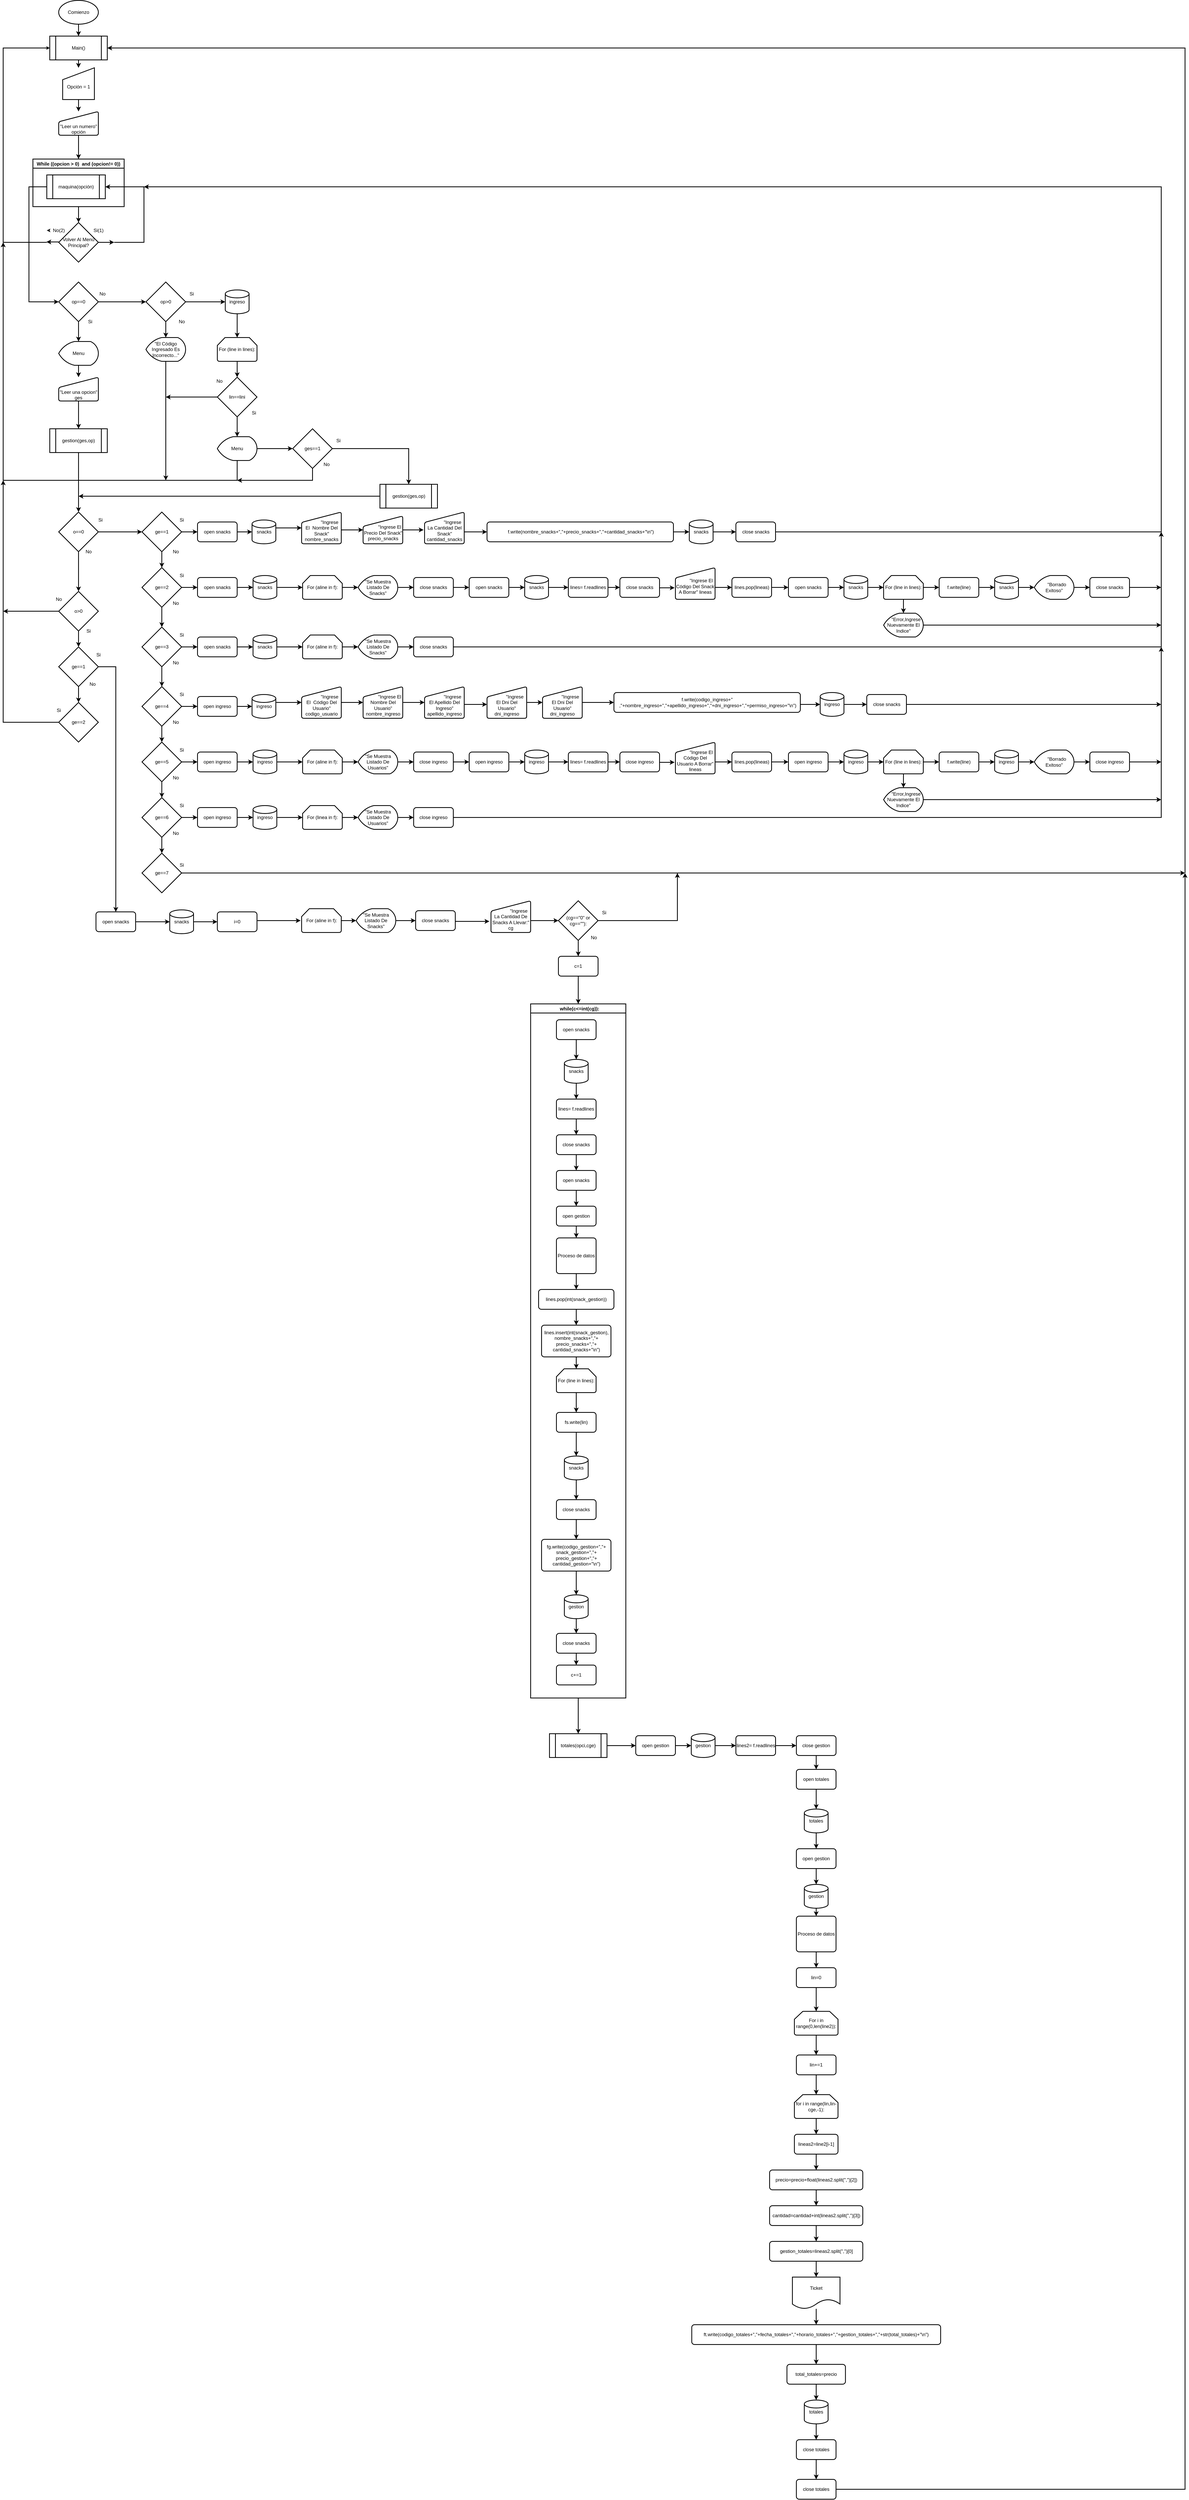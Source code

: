 <mxfile version="13.7.3" type="device" pages="2"><diagram id="qSdbTN5z6SPVBGfnOkZw" name="Diagrama De Flujo"><mxGraphModel dx="1560" dy="945" grid="1" gridSize="10" guides="1" tooltips="1" connect="1" arrows="1" fold="1" page="1" pageScale="1" pageWidth="827" pageHeight="1169" math="0" shadow="0"><root><mxCell id="v81_s1AShGDgn5rTvQlB-0"/><mxCell id="v81_s1AShGDgn5rTvQlB-1" parent="v81_s1AShGDgn5rTvQlB-0"/><mxCell id="v81_s1AShGDgn5rTvQlB-26" style="edgeStyle=orthogonalEdgeStyle;rounded=0;orthogonalLoop=1;jettySize=auto;html=1;entryX=0.5;entryY=0;entryDx=0;entryDy=0;entryPerimeter=0;strokeWidth=2;" edge="1" parent="v81_s1AShGDgn5rTvQlB-1" source="v81_s1AShGDgn5rTvQlB-11" target="v81_s1AShGDgn5rTvQlB-25"><mxGeometry relative="1" as="geometry"/></mxCell><mxCell id="v81_s1AShGDgn5rTvQlB-11" value="While ((opcion &gt; 0)  and (opcion!= 0))" style="swimlane;strokeWidth=2;" vertex="1" parent="v81_s1AShGDgn5rTvQlB-1"><mxGeometry x="255" y="440" width="230" height="120" as="geometry"/></mxCell><mxCell id="v81_s1AShGDgn5rTvQlB-23" value="&lt;span&gt;maquina(opción)&lt;/span&gt;" style="shape=process;whiteSpace=wrap;html=1;backgroundOutline=1;strokeWidth=2;" vertex="1" parent="v81_s1AShGDgn5rTvQlB-11"><mxGeometry x="35" y="40" width="147.5" height="60" as="geometry"/></mxCell><mxCell id="v81_s1AShGDgn5rTvQlB-13" style="edgeStyle=orthogonalEdgeStyle;rounded=0;orthogonalLoop=1;jettySize=auto;html=1;entryX=0.5;entryY=0;entryDx=0;entryDy=0;strokeWidth=2;" edge="1" parent="v81_s1AShGDgn5rTvQlB-1" source="v81_s1AShGDgn5rTvQlB-12" target="v81_s1AShGDgn5rTvQlB-11"><mxGeometry relative="1" as="geometry"/></mxCell><mxCell id="v81_s1AShGDgn5rTvQlB-12" value="&lt;br&gt;&lt;br&gt;&quot;Leer un numero&quot;&lt;br&gt;opción" style="html=1;strokeWidth=2;shape=manualInput;whiteSpace=wrap;rounded=1;size=26;arcSize=11;" vertex="1" parent="v81_s1AShGDgn5rTvQlB-1"><mxGeometry x="320" y="320" width="100" height="60" as="geometry"/></mxCell><mxCell id="v81_s1AShGDgn5rTvQlB-20" style="edgeStyle=orthogonalEdgeStyle;rounded=0;orthogonalLoop=1;jettySize=auto;html=1;strokeWidth=2;" edge="1" parent="v81_s1AShGDgn5rTvQlB-1" source="v81_s1AShGDgn5rTvQlB-15" target="v81_s1AShGDgn5rTvQlB-12"><mxGeometry relative="1" as="geometry"/></mxCell><mxCell id="v81_s1AShGDgn5rTvQlB-15" value="&lt;br&gt;&lt;span&gt;Opción = 1&lt;/span&gt;" style="shape=manualInput;whiteSpace=wrap;html=1;strokeWidth=2;" vertex="1" parent="v81_s1AShGDgn5rTvQlB-1"><mxGeometry x="330" y="210" width="80" height="80" as="geometry"/></mxCell><mxCell id="v81_s1AShGDgn5rTvQlB-48" style="edgeStyle=elbowEdgeStyle;rounded=0;orthogonalLoop=1;jettySize=auto;elbow=vertical;html=1;entryX=1;entryY=0;entryDx=0;entryDy=0;entryPerimeter=0;strokeWidth=2;" edge="1" parent="v81_s1AShGDgn5rTvQlB-1" source="v81_s1AShGDgn5rTvQlB-25" target="v81_s1AShGDgn5rTvQlB-39"><mxGeometry relative="1" as="geometry"/></mxCell><mxCell id="v81_s1AShGDgn5rTvQlB-137" style="edgeStyle=elbowEdgeStyle;rounded=0;orthogonalLoop=1;jettySize=auto;elbow=vertical;html=1;entryX=0.978;entryY=0.479;entryDx=0;entryDy=0;entryPerimeter=0;strokeWidth=2;" edge="1" parent="v81_s1AShGDgn5rTvQlB-1" source="v81_s1AShGDgn5rTvQlB-25" target="v81_s1AShGDgn5rTvQlB-52"><mxGeometry relative="1" as="geometry"/></mxCell><mxCell id="v81_s1AShGDgn5rTvQlB-25" value="Volver Al Menú Principal?" style="strokeWidth=2;html=1;shape=mxgraph.flowchart.decision;whiteSpace=wrap;" vertex="1" parent="v81_s1AShGDgn5rTvQlB-1"><mxGeometry x="320" y="600" width="100" height="100" as="geometry"/></mxCell><mxCell id="v81_s1AShGDgn5rTvQlB-38" style="edgeStyle=orthogonalEdgeStyle;rounded=0;orthogonalLoop=1;jettySize=auto;html=1;exitX=1;exitY=0;exitDx=0;exitDy=0;exitPerimeter=0;entryX=0;entryY=0.5;entryDx=0;entryDy=0;" edge="1" parent="v81_s1AShGDgn5rTvQlB-1" source="v81_s1AShGDgn5rTvQlB-32" target="v81_s1AShGDgn5rTvQlB-136"><mxGeometry relative="1" as="geometry"><mxPoint x="320" y="70" as="targetPoint"/><Array as="points"><mxPoint x="290" y="160"/><mxPoint x="290" y="160"/></Array></mxGeometry></mxCell><mxCell id="v81_s1AShGDgn5rTvQlB-32" value="" style="strokeWidth=2;html=1;shape=mxgraph.flowchart.annotation_1;align=left;pointerEvents=1;" vertex="1" parent="v81_s1AShGDgn5rTvQlB-1"><mxGeometry x="180" y="160" width="110" height="490" as="geometry"/></mxCell><mxCell id="TSJmayJ7ooI6JNQpd2PM-5" style="edgeStyle=elbowEdgeStyle;rounded=0;orthogonalLoop=1;jettySize=auto;elbow=vertical;html=1;exitX=1;exitY=1;exitDx=0;exitDy=0;exitPerimeter=0;entryX=1;entryY=0.5;entryDx=0;entryDy=0;strokeWidth=2" edge="1" parent="v81_s1AShGDgn5rTvQlB-1" source="v81_s1AShGDgn5rTvQlB-39" target="v81_s1AShGDgn5rTvQlB-23"><mxGeometry relative="1" as="geometry"/></mxCell><mxCell id="v81_s1AShGDgn5rTvQlB-39" value="" style="strokeWidth=2;html=1;shape=mxgraph.flowchart.annotation_1;align=left;pointerEvents=1;direction=west;" vertex="1" parent="v81_s1AShGDgn5rTvQlB-1"><mxGeometry x="460" y="510" width="75" height="140" as="geometry"/></mxCell><mxCell id="v81_s1AShGDgn5rTvQlB-50" value="Si(1)" style="text;html=1;align=center;verticalAlign=middle;resizable=0;points=[];autosize=1;" vertex="1" parent="v81_s1AShGDgn5rTvQlB-1"><mxGeometry x="400" y="610" width="40" height="20" as="geometry"/></mxCell><mxCell id="v81_s1AShGDgn5rTvQlB-138" value="" style="edgeStyle=elbowEdgeStyle;rounded=0;orthogonalLoop=1;jettySize=auto;elbow=vertical;html=1;" edge="1" parent="v81_s1AShGDgn5rTvQlB-1" source="v81_s1AShGDgn5rTvQlB-51" target="v81_s1AShGDgn5rTvQlB-52"><mxGeometry relative="1" as="geometry"/></mxCell><mxCell id="v81_s1AShGDgn5rTvQlB-51" value="No(2)" style="text;html=1;align=center;verticalAlign=middle;resizable=0;points=[];autosize=1;" vertex="1" parent="v81_s1AShGDgn5rTvQlB-1"><mxGeometry x="295" y="610" width="50" height="20" as="geometry"/></mxCell><mxCell id="v81_s1AShGDgn5rTvQlB-55" style="edgeStyle=elbowEdgeStyle;rounded=0;orthogonalLoop=1;jettySize=auto;elbow=vertical;html=1;exitX=1;exitY=1;exitDx=0;exitDy=0;exitPerimeter=0;entryX=0;entryY=0.5;entryDx=0;entryDy=0;entryPerimeter=0;strokeWidth=2;" edge="1" parent="v81_s1AShGDgn5rTvQlB-1" source="v81_s1AShGDgn5rTvQlB-52" target="v81_s1AShGDgn5rTvQlB-54"><mxGeometry relative="1" as="geometry"/></mxCell><mxCell id="v81_s1AShGDgn5rTvQlB-52" value="" style="strokeWidth=2;html=1;shape=mxgraph.flowchart.annotation_1;align=left;pointerEvents=1;" vertex="1" parent="v81_s1AShGDgn5rTvQlB-1"><mxGeometry x="245" y="510" width="45" height="290" as="geometry"/></mxCell><mxCell id="v81_s1AShGDgn5rTvQlB-60" style="edgeStyle=elbowEdgeStyle;rounded=0;orthogonalLoop=1;jettySize=auto;elbow=vertical;html=1;exitX=1;exitY=0.5;exitDx=0;exitDy=0;exitPerimeter=0;strokeWidth=2;" edge="1" parent="v81_s1AShGDgn5rTvQlB-1" source="v81_s1AShGDgn5rTvQlB-54" target="v81_s1AShGDgn5rTvQlB-59"><mxGeometry relative="1" as="geometry"/></mxCell><mxCell id="v81_s1AShGDgn5rTvQlB-63" style="edgeStyle=elbowEdgeStyle;rounded=0;orthogonalLoop=1;jettySize=auto;elbow=vertical;html=1;exitX=0.5;exitY=1;exitDx=0;exitDy=0;exitPerimeter=0;strokeWidth=2;" edge="1" parent="v81_s1AShGDgn5rTvQlB-1" source="v81_s1AShGDgn5rTvQlB-54"><mxGeometry relative="1" as="geometry"><mxPoint x="370" y="900" as="targetPoint"/></mxGeometry></mxCell><mxCell id="v81_s1AShGDgn5rTvQlB-54" value="op==0" style="strokeWidth=2;html=1;shape=mxgraph.flowchart.decision;whiteSpace=wrap;" vertex="1" parent="v81_s1AShGDgn5rTvQlB-1"><mxGeometry x="320" y="750" width="100" height="100" as="geometry"/></mxCell><mxCell id="v81_s1AShGDgn5rTvQlB-92" style="edgeStyle=elbowEdgeStyle;rounded=0;orthogonalLoop=1;jettySize=auto;elbow=vertical;html=1;entryX=0.5;entryY=0;entryDx=0;entryDy=0;entryPerimeter=0;strokeWidth=2;" edge="1" parent="v81_s1AShGDgn5rTvQlB-1" source="v81_s1AShGDgn5rTvQlB-56" target="v81_s1AShGDgn5rTvQlB-91"><mxGeometry relative="1" as="geometry"/></mxCell><mxCell id="v81_s1AShGDgn5rTvQlB-56" value="&lt;span&gt;gestion(ges,op)&lt;/span&gt;" style="shape=process;whiteSpace=wrap;html=1;backgroundOutline=1;strokeWidth=2;" vertex="1" parent="v81_s1AShGDgn5rTvQlB-1"><mxGeometry x="297.5" y="1120" width="145" height="60" as="geometry"/></mxCell><mxCell id="v81_s1AShGDgn5rTvQlB-58" value="Si" style="text;html=1;align=center;verticalAlign=middle;resizable=0;points=[];autosize=1;" vertex="1" parent="v81_s1AShGDgn5rTvQlB-1"><mxGeometry x="384" y="840" width="30" height="20" as="geometry"/></mxCell><mxCell id="v81_s1AShGDgn5rTvQlB-66" style="edgeStyle=elbowEdgeStyle;rounded=0;orthogonalLoop=1;jettySize=auto;elbow=vertical;html=1;entryX=0;entryY=0.5;entryDx=0;entryDy=0;entryPerimeter=0;strokeWidth=2;" edge="1" parent="v81_s1AShGDgn5rTvQlB-1" source="v81_s1AShGDgn5rTvQlB-59" target="v81_s1AShGDgn5rTvQlB-65"><mxGeometry relative="1" as="geometry"/></mxCell><mxCell id="v81_s1AShGDgn5rTvQlB-74" style="edgeStyle=elbowEdgeStyle;rounded=0;orthogonalLoop=1;jettySize=auto;elbow=vertical;html=1;entryX=0.5;entryY=0;entryDx=0;entryDy=0;entryPerimeter=0;strokeWidth=2;" edge="1" parent="v81_s1AShGDgn5rTvQlB-1" source="v81_s1AShGDgn5rTvQlB-59" target="v81_s1AShGDgn5rTvQlB-73"><mxGeometry relative="1" as="geometry"/></mxCell><mxCell id="v81_s1AShGDgn5rTvQlB-59" value="op&amp;gt;0" style="strokeWidth=2;html=1;shape=mxgraph.flowchart.decision;whiteSpace=wrap;" vertex="1" parent="v81_s1AShGDgn5rTvQlB-1"><mxGeometry x="540" y="750" width="100" height="100" as="geometry"/></mxCell><mxCell id="v81_s1AShGDgn5rTvQlB-61" value="No" style="text;html=1;align=center;verticalAlign=middle;resizable=0;points=[];autosize=1;rotation=0;" vertex="1" parent="v81_s1AShGDgn5rTvQlB-1"><mxGeometry x="415" y="770" width="30" height="20" as="geometry"/></mxCell><mxCell id="v81_s1AShGDgn5rTvQlB-64" style="edgeStyle=elbowEdgeStyle;rounded=0;orthogonalLoop=1;jettySize=auto;elbow=vertical;html=1;entryX=0.5;entryY=0;entryDx=0;entryDy=0;strokeWidth=2;exitX=0.5;exitY=1;exitDx=0;exitDy=0;" edge="1" parent="v81_s1AShGDgn5rTvQlB-1" source="v81_s1AShGDgn5rTvQlB-62" target="v81_s1AShGDgn5rTvQlB-56"><mxGeometry relative="1" as="geometry"><mxPoint x="370" y="1080" as="sourcePoint"/></mxGeometry></mxCell><mxCell id="v81_s1AShGDgn5rTvQlB-62" value="&lt;br&gt;&lt;br&gt;&quot;Leer una opcion&quot;&lt;br&gt;ges" style="html=1;strokeWidth=2;shape=manualInput;whiteSpace=wrap;rounded=1;size=26;arcSize=11;" vertex="1" parent="v81_s1AShGDgn5rTvQlB-1"><mxGeometry x="320" y="990" width="100" height="60" as="geometry"/></mxCell><mxCell id="v81_s1AShGDgn5rTvQlB-68" style="edgeStyle=elbowEdgeStyle;rounded=0;orthogonalLoop=1;jettySize=auto;elbow=vertical;html=1;entryX=0.5;entryY=0;entryDx=0;entryDy=0;entryPerimeter=0;strokeWidth=2;" edge="1" parent="v81_s1AShGDgn5rTvQlB-1" source="v81_s1AShGDgn5rTvQlB-65" target="v81_s1AShGDgn5rTvQlB-67"><mxGeometry relative="1" as="geometry"/></mxCell><mxCell id="v81_s1AShGDgn5rTvQlB-65" value="ingreso" style="strokeWidth=2;html=1;shape=mxgraph.flowchart.database;whiteSpace=wrap;" vertex="1" parent="v81_s1AShGDgn5rTvQlB-1"><mxGeometry x="740" y="770" width="60" height="60" as="geometry"/></mxCell><mxCell id="v81_s1AShGDgn5rTvQlB-77" style="edgeStyle=elbowEdgeStyle;rounded=0;orthogonalLoop=1;jettySize=auto;elbow=vertical;html=1;exitX=0.5;exitY=1;exitDx=0;exitDy=0;exitPerimeter=0;strokeWidth=2;" edge="1" parent="v81_s1AShGDgn5rTvQlB-1" source="v81_s1AShGDgn5rTvQlB-67"><mxGeometry relative="1" as="geometry"><mxPoint x="770" y="990" as="targetPoint"/></mxGeometry></mxCell><mxCell id="v81_s1AShGDgn5rTvQlB-67" value="For (line in lines):" style="strokeWidth=2;html=1;shape=mxgraph.flowchart.loop_limit;whiteSpace=wrap;" vertex="1" parent="v81_s1AShGDgn5rTvQlB-1"><mxGeometry x="720" y="890" width="100" height="60" as="geometry"/></mxCell><mxCell id="v81_s1AShGDgn5rTvQlB-69" value="Si" style="text;html=1;align=center;verticalAlign=middle;resizable=0;points=[];autosize=1;" vertex="1" parent="v81_s1AShGDgn5rTvQlB-1"><mxGeometry x="640" y="770" width="30" height="20" as="geometry"/></mxCell><mxCell id="v81_s1AShGDgn5rTvQlB-70" value="No" style="text;html=1;align=center;verticalAlign=middle;resizable=0;points=[];autosize=1;" vertex="1" parent="v81_s1AShGDgn5rTvQlB-1"><mxGeometry x="615" y="840" width="30" height="20" as="geometry"/></mxCell><mxCell id="v81_s1AShGDgn5rTvQlB-72" style="edgeStyle=elbowEdgeStyle;rounded=0;orthogonalLoop=1;jettySize=auto;elbow=vertical;html=1;strokeWidth=2;" edge="1" parent="v81_s1AShGDgn5rTvQlB-1" source="v81_s1AShGDgn5rTvQlB-71"><mxGeometry relative="1" as="geometry"><mxPoint x="370" y="130" as="targetPoint"/></mxGeometry></mxCell><mxCell id="v81_s1AShGDgn5rTvQlB-71" value="&lt;span&gt;Comienzo&lt;/span&gt;" style="strokeWidth=2;html=1;shape=mxgraph.flowchart.start_1;whiteSpace=wrap;" vertex="1" parent="v81_s1AShGDgn5rTvQlB-1"><mxGeometry x="320" y="40" width="100" height="60" as="geometry"/></mxCell><mxCell id="v81_s1AShGDgn5rTvQlB-90" style="edgeStyle=elbowEdgeStyle;rounded=0;orthogonalLoop=1;jettySize=auto;elbow=vertical;html=1;exitX=0.5;exitY=1;exitDx=0;exitDy=0;exitPerimeter=0;entryX=0;entryY=0.695;entryDx=0;entryDy=0;entryPerimeter=0;strokeWidth=2;" edge="1" parent="v81_s1AShGDgn5rTvQlB-1" source="v81_s1AShGDgn5rTvQlB-73" target="v81_s1AShGDgn5rTvQlB-82"><mxGeometry relative="1" as="geometry"/></mxCell><mxCell id="v81_s1AShGDgn5rTvQlB-73" value="&quot;El Código Ingresado Es Incorrecto...&quot;" style="strokeWidth=2;html=1;shape=mxgraph.flowchart.display;whiteSpace=wrap;" vertex="1" parent="v81_s1AShGDgn5rTvQlB-1"><mxGeometry x="540" y="890" width="100" height="60" as="geometry"/></mxCell><mxCell id="v81_s1AShGDgn5rTvQlB-118" style="edgeStyle=elbowEdgeStyle;rounded=0;orthogonalLoop=1;jettySize=auto;elbow=vertical;html=1;entryX=0;entryY=1;entryDx=0;entryDy=0;entryPerimeter=0;strokeWidth=2;" edge="1" parent="v81_s1AShGDgn5rTvQlB-1" source="v81_s1AShGDgn5rTvQlB-76" target="v81_s1AShGDgn5rTvQlB-82"><mxGeometry relative="1" as="geometry"><mxPoint x="960" y="1250" as="targetPoint"/><Array as="points"><mxPoint x="860" y="1250"/></Array></mxGeometry></mxCell><mxCell id="v81_s1AShGDgn5rTvQlB-76" value="ges==1" style="strokeWidth=2;html=1;shape=mxgraph.flowchart.decision;whiteSpace=wrap;" vertex="1" parent="v81_s1AShGDgn5rTvQlB-1"><mxGeometry x="910" y="1120" width="100" height="100" as="geometry"/></mxCell><mxCell id="v81_s1AShGDgn5rTvQlB-95" style="edgeStyle=elbowEdgeStyle;rounded=0;orthogonalLoop=1;jettySize=auto;elbow=vertical;html=1;strokeWidth=2;exitX=0;exitY=0.5;exitDx=0;exitDy=0;" edge="1" parent="v81_s1AShGDgn5rTvQlB-1" source="v81_s1AShGDgn5rTvQlB-78"><mxGeometry relative="1" as="geometry"><mxPoint x="370" y="1290" as="targetPoint"/><mxPoint x="860" y="1290" as="sourcePoint"/><Array as="points"><mxPoint x="650" y="1290"/></Array></mxGeometry></mxCell><mxCell id="v81_s1AShGDgn5rTvQlB-78" value="&lt;span&gt;gestion(ges,op)&lt;/span&gt;" style="shape=process;whiteSpace=wrap;html=1;backgroundOutline=1;strokeWidth=2;" vertex="1" parent="v81_s1AShGDgn5rTvQlB-1"><mxGeometry x="1130" y="1260" width="145" height="60" as="geometry"/></mxCell><mxCell id="v81_s1AShGDgn5rTvQlB-80" value="Si" style="text;html=1;align=center;verticalAlign=middle;resizable=0;points=[];autosize=1;" vertex="1" parent="v81_s1AShGDgn5rTvQlB-1"><mxGeometry x="1010" y="1140" width="30" height="20" as="geometry"/></mxCell><mxCell id="v81_s1AShGDgn5rTvQlB-81" value="No" style="text;html=1;align=center;verticalAlign=middle;resizable=0;points=[];autosize=1;" vertex="1" parent="v81_s1AShGDgn5rTvQlB-1"><mxGeometry x="980" y="1200" width="30" height="20" as="geometry"/></mxCell><mxCell id="v81_s1AShGDgn5rTvQlB-83" style="edgeStyle=elbowEdgeStyle;rounded=0;orthogonalLoop=1;jettySize=auto;elbow=vertical;html=1;exitX=1;exitY=0;exitDx=0;exitDy=0;exitPerimeter=0;entryX=0;entryY=1;entryDx=0;entryDy=0;entryPerimeter=0;strokeWidth=2;" edge="1" parent="v81_s1AShGDgn5rTvQlB-1" source="v81_s1AShGDgn5rTvQlB-82" target="v81_s1AShGDgn5rTvQlB-32"><mxGeometry relative="1" as="geometry"/></mxCell><mxCell id="v81_s1AShGDgn5rTvQlB-82" value="" style="strokeWidth=2;html=1;shape=mxgraph.flowchart.annotation_1;align=left;pointerEvents=1;direction=north;" vertex="1" parent="v81_s1AShGDgn5rTvQlB-1"><mxGeometry x="180" y="1200" width="590" height="50" as="geometry"/></mxCell><mxCell id="v81_s1AShGDgn5rTvQlB-85" style="edgeStyle=elbowEdgeStyle;rounded=0;orthogonalLoop=1;jettySize=auto;elbow=vertical;html=1;entryX=0.5;entryY=0;entryDx=0;entryDy=0;strokeWidth=2;" edge="1" parent="v81_s1AShGDgn5rTvQlB-1" source="v81_s1AShGDgn5rTvQlB-84" target="v81_s1AShGDgn5rTvQlB-62"><mxGeometry relative="1" as="geometry"/></mxCell><mxCell id="v81_s1AShGDgn5rTvQlB-84" value="Menu" style="strokeWidth=2;html=1;shape=mxgraph.flowchart.display;whiteSpace=wrap;" vertex="1" parent="v81_s1AShGDgn5rTvQlB-1"><mxGeometry x="320" y="900" width="100" height="60" as="geometry"/></mxCell><mxCell id="v81_s1AShGDgn5rTvQlB-88" style="edgeStyle=elbowEdgeStyle;rounded=0;orthogonalLoop=1;jettySize=auto;elbow=vertical;html=1;entryX=0.5;entryY=0;entryDx=0;entryDy=0;strokeWidth=2;exitX=1;exitY=0.5;exitDx=0;exitDy=0;exitPerimeter=0;" edge="1" parent="v81_s1AShGDgn5rTvQlB-1" source="v81_s1AShGDgn5rTvQlB-76" target="v81_s1AShGDgn5rTvQlB-78"><mxGeometry relative="1" as="geometry"><Array as="points"><mxPoint x="1110" y="1170"/></Array></mxGeometry></mxCell><mxCell id="v81_s1AShGDgn5rTvQlB-117" style="edgeStyle=elbowEdgeStyle;rounded=0;orthogonalLoop=1;jettySize=auto;elbow=vertical;html=1;exitX=1;exitY=0.5;exitDx=0;exitDy=0;exitPerimeter=0;entryX=0;entryY=0.5;entryDx=0;entryDy=0;entryPerimeter=0;strokeWidth=2;" edge="1" parent="v81_s1AShGDgn5rTvQlB-1" source="v81_s1AShGDgn5rTvQlB-86" target="v81_s1AShGDgn5rTvQlB-76"><mxGeometry relative="1" as="geometry"/></mxCell><mxCell id="v81_s1AShGDgn5rTvQlB-86" value="Menu" style="strokeWidth=2;html=1;shape=mxgraph.flowchart.display;whiteSpace=wrap;" vertex="1" parent="v81_s1AShGDgn5rTvQlB-1"><mxGeometry x="720" y="1140" width="100" height="60" as="geometry"/></mxCell><mxCell id="v81_s1AShGDgn5rTvQlB-101" style="edgeStyle=elbowEdgeStyle;rounded=0;orthogonalLoop=1;jettySize=auto;elbow=vertical;html=1;entryX=0.5;entryY=0;entryDx=0;entryDy=0;entryPerimeter=0;strokeWidth=2;" edge="1" parent="v81_s1AShGDgn5rTvQlB-1" source="v81_s1AShGDgn5rTvQlB-91" target="v81_s1AShGDgn5rTvQlB-98"><mxGeometry relative="1" as="geometry"/></mxCell><mxCell id="v81_s1AShGDgn5rTvQlB-103" style="edgeStyle=elbowEdgeStyle;rounded=0;orthogonalLoop=1;jettySize=auto;elbow=vertical;html=1;entryX=0;entryY=0.5;entryDx=0;entryDy=0;entryPerimeter=0;strokeWidth=2;" edge="1" parent="v81_s1AShGDgn5rTvQlB-1" source="v81_s1AShGDgn5rTvQlB-91" target="v81_s1AShGDgn5rTvQlB-102"><mxGeometry relative="1" as="geometry"/></mxCell><mxCell id="v81_s1AShGDgn5rTvQlB-91" value="o==0" style="strokeWidth=2;html=1;shape=mxgraph.flowchart.decision;whiteSpace=wrap;" vertex="1" parent="v81_s1AShGDgn5rTvQlB-1"><mxGeometry x="320" y="1330" width="100" height="100" as="geometry"/></mxCell><mxCell id="v81_s1AShGDgn5rTvQlB-96" value="Si" style="text;html=1;align=center;verticalAlign=middle;resizable=0;points=[];autosize=1;" vertex="1" parent="v81_s1AShGDgn5rTvQlB-1"><mxGeometry x="410" y="1340" width="30" height="20" as="geometry"/></mxCell><mxCell id="v81_s1AShGDgn5rTvQlB-97" value="No" style="text;html=1;align=center;verticalAlign=middle;resizable=0;points=[];autosize=1;" vertex="1" parent="v81_s1AShGDgn5rTvQlB-1"><mxGeometry x="380" y="1420" width="30" height="20" as="geometry"/></mxCell><mxCell id="v81_s1AShGDgn5rTvQlB-154" style="edgeStyle=elbowEdgeStyle;rounded=0;orthogonalLoop=1;jettySize=auto;elbow=vertical;html=1;entryX=0.5;entryY=0;entryDx=0;entryDy=0;entryPerimeter=0;strokeWidth=2;" edge="1" parent="v81_s1AShGDgn5rTvQlB-1" source="v81_s1AShGDgn5rTvQlB-98" target="v81_s1AShGDgn5rTvQlB-152"><mxGeometry relative="1" as="geometry"/></mxCell><mxCell id="v81_s1AShGDgn5rTvQlB-161" style="edgeStyle=elbowEdgeStyle;rounded=0;orthogonalLoop=1;jettySize=auto;elbow=vertical;html=1;exitX=0;exitY=0.5;exitDx=0;exitDy=0;exitPerimeter=0;strokeWidth=2;" edge="1" parent="v81_s1AShGDgn5rTvQlB-1" source="v81_s1AShGDgn5rTvQlB-98"><mxGeometry relative="1" as="geometry"><mxPoint x="180" y="1580" as="targetPoint"/></mxGeometry></mxCell><mxCell id="v81_s1AShGDgn5rTvQlB-98" value="o&amp;gt;0" style="strokeWidth=2;html=1;shape=mxgraph.flowchart.decision;whiteSpace=wrap;" vertex="1" parent="v81_s1AShGDgn5rTvQlB-1"><mxGeometry x="320" y="1530" width="100" height="100" as="geometry"/></mxCell><mxCell id="v81_s1AShGDgn5rTvQlB-106" style="edgeStyle=elbowEdgeStyle;rounded=0;orthogonalLoop=1;jettySize=auto;elbow=vertical;html=1;strokeWidth=2;" edge="1" parent="v81_s1AShGDgn5rTvQlB-1" source="v81_s1AShGDgn5rTvQlB-102"><mxGeometry relative="1" as="geometry"><mxPoint x="670" y="1380" as="targetPoint"/></mxGeometry></mxCell><mxCell id="v81_s1AShGDgn5rTvQlB-128" style="edgeStyle=elbowEdgeStyle;rounded=0;orthogonalLoop=1;jettySize=auto;elbow=vertical;html=1;entryX=0.5;entryY=0;entryDx=0;entryDy=0;entryPerimeter=0;strokeWidth=2;" edge="1" parent="v81_s1AShGDgn5rTvQlB-1" source="v81_s1AShGDgn5rTvQlB-102" target="v81_s1AShGDgn5rTvQlB-124"><mxGeometry relative="1" as="geometry"/></mxCell><mxCell id="v81_s1AShGDgn5rTvQlB-102" value="ge==1" style="strokeWidth=2;html=1;shape=mxgraph.flowchart.decision;whiteSpace=wrap;" vertex="1" parent="v81_s1AShGDgn5rTvQlB-1"><mxGeometry x="530" y="1330" width="100" height="100" as="geometry"/></mxCell><mxCell id="v81_s1AShGDgn5rTvQlB-109" style="edgeStyle=elbowEdgeStyle;rounded=0;orthogonalLoop=1;jettySize=auto;elbow=vertical;html=1;entryX=0;entryY=0.5;entryDx=0;entryDy=0;strokeWidth=2;" edge="1" parent="v81_s1AShGDgn5rTvQlB-1" source="v81_s1AShGDgn5rTvQlB-104" target="v81_s1AShGDgn5rTvQlB-108"><mxGeometry relative="1" as="geometry"/></mxCell><mxCell id="v81_s1AShGDgn5rTvQlB-104" value="&lt;br&gt;&amp;nbsp; &amp;nbsp; &amp;nbsp; &amp;nbsp; &amp;nbsp; &amp;nbsp; &quot;Ingrese El&amp;nbsp; Nombre Del Snack&quot;&lt;br&gt;nombre_snacks" style="html=1;strokeWidth=2;shape=manualInput;whiteSpace=wrap;rounded=1;size=26;arcSize=11;" vertex="1" parent="v81_s1AShGDgn5rTvQlB-1"><mxGeometry x="932.5" y="1330" width="100" height="80" as="geometry"/></mxCell><mxCell id="v81_s1AShGDgn5rTvQlB-107" style="edgeStyle=elbowEdgeStyle;rounded=0;orthogonalLoop=1;jettySize=auto;elbow=vertical;html=1;entryX=0;entryY=0.5;entryDx=0;entryDy=0;strokeWidth=2;" edge="1" parent="v81_s1AShGDgn5rTvQlB-1" source="v81_s1AShGDgn5rTvQlB-105" target="v81_s1AShGDgn5rTvQlB-104"><mxGeometry relative="1" as="geometry"/></mxCell><mxCell id="v81_s1AShGDgn5rTvQlB-105" value="snacks" style="strokeWidth=2;html=1;shape=mxgraph.flowchart.database;whiteSpace=wrap;" vertex="1" parent="v81_s1AShGDgn5rTvQlB-1"><mxGeometry x="807.5" y="1350" width="60" height="60" as="geometry"/></mxCell><mxCell id="TSJmayJ7ooI6JNQpd2PM-139" style="edgeStyle=elbowEdgeStyle;rounded=0;orthogonalLoop=1;jettySize=auto;elbow=vertical;html=1;strokeWidth=2;" edge="1" parent="v81_s1AShGDgn5rTvQlB-1" source="v81_s1AShGDgn5rTvQlB-108"><mxGeometry relative="1" as="geometry"><mxPoint x="1240" y="1375" as="targetPoint"/></mxGeometry></mxCell><mxCell id="v81_s1AShGDgn5rTvQlB-108" value="&lt;br&gt;&amp;nbsp; &amp;nbsp; &amp;nbsp; &amp;nbsp; &amp;nbsp; &quot;Ingrese El Precio Del Snack&quot;&lt;br&gt;precio_snacks" style="html=1;strokeWidth=2;shape=manualInput;whiteSpace=wrap;rounded=1;size=26;arcSize=11;" vertex="1" parent="v81_s1AShGDgn5rTvQlB-1"><mxGeometry x="1087.5" y="1340" width="100" height="70" as="geometry"/></mxCell><mxCell id="v81_s1AShGDgn5rTvQlB-120" style="edgeStyle=elbowEdgeStyle;rounded=0;orthogonalLoop=1;jettySize=auto;elbow=vertical;html=1;strokeWidth=2;" edge="1" parent="v81_s1AShGDgn5rTvQlB-1" source="v81_s1AShGDgn5rTvQlB-110"><mxGeometry relative="1" as="geometry"><mxPoint x="1400" y="1380" as="targetPoint"/></mxGeometry></mxCell><mxCell id="v81_s1AShGDgn5rTvQlB-110" value="&lt;br&gt;&amp;nbsp; &amp;nbsp; &amp;nbsp; &amp;nbsp; &amp;nbsp; &amp;nbsp; &quot;Ingrese La Cantidad Del Snack&quot;&lt;br&gt;cantidad_snacks" style="html=1;strokeWidth=2;shape=manualInput;whiteSpace=wrap;rounded=1;size=26;arcSize=11;" vertex="1" parent="v81_s1AShGDgn5rTvQlB-1"><mxGeometry x="1242.5" y="1330" width="100" height="80" as="geometry"/></mxCell><mxCell id="v81_s1AShGDgn5rTvQlB-113" style="edgeStyle=elbowEdgeStyle;rounded=0;orthogonalLoop=1;jettySize=auto;elbow=vertical;html=1;entryX=0.5;entryY=0;entryDx=0;entryDy=0;entryPerimeter=0;strokeWidth=2;" edge="1" parent="v81_s1AShGDgn5rTvQlB-1" source="v81_s1AShGDgn5rTvQlB-112" target="v81_s1AShGDgn5rTvQlB-86"><mxGeometry relative="1" as="geometry"/></mxCell><mxCell id="v81_s1AShGDgn5rTvQlB-116" style="edgeStyle=elbowEdgeStyle;rounded=0;orthogonalLoop=1;jettySize=auto;elbow=vertical;html=1;exitX=0;exitY=0.5;exitDx=0;exitDy=0;exitPerimeter=0;strokeWidth=2;" edge="1" parent="v81_s1AShGDgn5rTvQlB-1" source="v81_s1AShGDgn5rTvQlB-112"><mxGeometry relative="1" as="geometry"><mxPoint x="590" y="1040" as="targetPoint"/></mxGeometry></mxCell><mxCell id="v81_s1AShGDgn5rTvQlB-112" value="lin==lini" style="strokeWidth=2;html=1;shape=mxgraph.flowchart.decision;whiteSpace=wrap;" vertex="1" parent="v81_s1AShGDgn5rTvQlB-1"><mxGeometry x="720" y="990" width="100" height="100" as="geometry"/></mxCell><mxCell id="v81_s1AShGDgn5rTvQlB-114" value="Si" style="text;html=1;align=center;verticalAlign=middle;resizable=0;points=[];autosize=1;" vertex="1" parent="v81_s1AShGDgn5rTvQlB-1"><mxGeometry x="797" y="1070" width="30" height="20" as="geometry"/></mxCell><mxCell id="v81_s1AShGDgn5rTvQlB-115" value="No" style="text;html=1;align=center;verticalAlign=middle;resizable=0;points=[];autosize=1;" vertex="1" parent="v81_s1AShGDgn5rTvQlB-1"><mxGeometry x="710" y="990" width="30" height="20" as="geometry"/></mxCell><mxCell id="v81_s1AShGDgn5rTvQlB-122" style="edgeStyle=elbowEdgeStyle;rounded=0;orthogonalLoop=1;jettySize=auto;elbow=vertical;html=1;entryX=0;entryY=1;entryDx=0;entryDy=0;entryPerimeter=0;strokeWidth=2;exitX=1;exitY=0.5;exitDx=0;exitDy=0;" edge="1" parent="v81_s1AShGDgn5rTvQlB-1" source="v81_s1AShGDgn5rTvQlB-173" target="v81_s1AShGDgn5rTvQlB-39"><mxGeometry relative="1" as="geometry"><mxPoint x="1410" y="520" as="targetPoint"/><mxPoint x="1570" y="1380" as="sourcePoint"/><Array as="points"><mxPoint x="3100" y="1310"/><mxPoint x="2940" y="1250"/><mxPoint x="2590" y="1000"/><mxPoint x="2240" y="1150"/><mxPoint x="1830" y="1260"/><mxPoint x="1630" y="1240"/><mxPoint x="1610" y="1350"/><mxPoint x="1610" y="1330"/><mxPoint x="1600" y="1290"/><mxPoint x="1520" y="1290"/><mxPoint x="1380" y="510"/><mxPoint x="1380" y="1380"/><mxPoint x="1400" y="1310"/><mxPoint x="1400" y="1230"/></Array></mxGeometry></mxCell><mxCell id="v81_s1AShGDgn5rTvQlB-174" style="edgeStyle=elbowEdgeStyle;rounded=0;orthogonalLoop=1;jettySize=auto;elbow=vertical;html=1;exitX=1;exitY=0.5;exitDx=0;exitDy=0;exitPerimeter=0;entryX=0;entryY=0.5;entryDx=0;entryDy=0;strokeWidth=2;" edge="1" parent="v81_s1AShGDgn5rTvQlB-1" source="v81_s1AShGDgn5rTvQlB-119" target="v81_s1AShGDgn5rTvQlB-173"><mxGeometry relative="1" as="geometry"/></mxCell><mxCell id="v81_s1AShGDgn5rTvQlB-119" value="snacks" style="strokeWidth=2;html=1;shape=mxgraph.flowchart.database;whiteSpace=wrap;" vertex="1" parent="v81_s1AShGDgn5rTvQlB-1"><mxGeometry x="1910" y="1350" width="60" height="60" as="geometry"/></mxCell><mxCell id="v81_s1AShGDgn5rTvQlB-121" value="Si" style="text;html=1;align=center;verticalAlign=middle;resizable=0;points=[];autosize=1;" vertex="1" parent="v81_s1AShGDgn5rTvQlB-1"><mxGeometry x="615" y="1340" width="30" height="20" as="geometry"/></mxCell><mxCell id="v81_s1AShGDgn5rTvQlB-123" value="No" style="text;html=1;align=center;verticalAlign=middle;resizable=0;points=[];autosize=1;" vertex="1" parent="v81_s1AShGDgn5rTvQlB-1"><mxGeometry x="600" y="1420" width="30" height="20" as="geometry"/></mxCell><mxCell id="v81_s1AShGDgn5rTvQlB-129" style="edgeStyle=elbowEdgeStyle;rounded=0;orthogonalLoop=1;jettySize=auto;elbow=vertical;html=1;entryX=0.5;entryY=0;entryDx=0;entryDy=0;entryPerimeter=0;strokeWidth=2;" edge="1" parent="v81_s1AShGDgn5rTvQlB-1" source="v81_s1AShGDgn5rTvQlB-124" target="v81_s1AShGDgn5rTvQlB-125"><mxGeometry relative="1" as="geometry"/></mxCell><mxCell id="v81_s1AShGDgn5rTvQlB-164" style="edgeStyle=elbowEdgeStyle;rounded=0;orthogonalLoop=1;jettySize=auto;elbow=vertical;html=1;strokeWidth=2;" edge="1" parent="v81_s1AShGDgn5rTvQlB-1" source="v81_s1AShGDgn5rTvQlB-124"><mxGeometry relative="1" as="geometry"><mxPoint x="670" y="1520" as="targetPoint"/></mxGeometry></mxCell><mxCell id="v81_s1AShGDgn5rTvQlB-124" value="ge==2" style="strokeWidth=2;html=1;shape=mxgraph.flowchart.decision;whiteSpace=wrap;" vertex="1" parent="v81_s1AShGDgn5rTvQlB-1"><mxGeometry x="530" y="1470" width="100" height="100" as="geometry"/></mxCell><mxCell id="v81_s1AShGDgn5rTvQlB-130" style="edgeStyle=elbowEdgeStyle;rounded=0;orthogonalLoop=1;jettySize=auto;elbow=vertical;html=1;entryX=0.5;entryY=0;entryDx=0;entryDy=0;entryPerimeter=0;strokeWidth=2;" edge="1" parent="v81_s1AShGDgn5rTvQlB-1" source="v81_s1AShGDgn5rTvQlB-125" target="v81_s1AShGDgn5rTvQlB-126"><mxGeometry relative="1" as="geometry"/></mxCell><mxCell id="v81_s1AShGDgn5rTvQlB-190" style="edgeStyle=elbowEdgeStyle;rounded=0;orthogonalLoop=1;jettySize=auto;elbow=vertical;html=1;entryX=0;entryY=0.5;entryDx=0;entryDy=0;strokeWidth=2;" edge="1" parent="v81_s1AShGDgn5rTvQlB-1" source="v81_s1AShGDgn5rTvQlB-125" target="v81_s1AShGDgn5rTvQlB-188"><mxGeometry relative="1" as="geometry"/></mxCell><mxCell id="v81_s1AShGDgn5rTvQlB-125" value="ge==3" style="strokeWidth=2;html=1;shape=mxgraph.flowchart.decision;whiteSpace=wrap;" vertex="1" parent="v81_s1AShGDgn5rTvQlB-1"><mxGeometry x="530" y="1620" width="100" height="100" as="geometry"/></mxCell><mxCell id="v81_s1AShGDgn5rTvQlB-131" style="edgeStyle=elbowEdgeStyle;rounded=0;orthogonalLoop=1;jettySize=auto;elbow=vertical;html=1;exitX=0.5;exitY=1;exitDx=0;exitDy=0;exitPerimeter=0;entryX=0.5;entryY=0;entryDx=0;entryDy=0;entryPerimeter=0;strokeWidth=2;" edge="1" parent="v81_s1AShGDgn5rTvQlB-1" source="v81_s1AShGDgn5rTvQlB-126" target="v81_s1AShGDgn5rTvQlB-127"><mxGeometry relative="1" as="geometry"/></mxCell><mxCell id="TSJmayJ7ooI6JNQpd2PM-140" style="edgeStyle=elbowEdgeStyle;rounded=0;orthogonalLoop=1;jettySize=auto;elbow=vertical;html=1;entryX=0;entryY=0.5;entryDx=0;entryDy=0;strokeWidth=2;" edge="1" parent="v81_s1AShGDgn5rTvQlB-1" source="v81_s1AShGDgn5rTvQlB-126" target="TSJmayJ7ooI6JNQpd2PM-81"><mxGeometry relative="1" as="geometry"/></mxCell><mxCell id="v81_s1AShGDgn5rTvQlB-126" value="ge==4" style="strokeWidth=2;html=1;shape=mxgraph.flowchart.decision;whiteSpace=wrap;" vertex="1" parent="v81_s1AShGDgn5rTvQlB-1"><mxGeometry x="530" y="1770" width="100" height="100" as="geometry"/></mxCell><mxCell id="v81_s1AShGDgn5rTvQlB-133" style="edgeStyle=elbowEdgeStyle;rounded=0;orthogonalLoop=1;jettySize=auto;elbow=vertical;html=1;exitX=0.5;exitY=1;exitDx=0;exitDy=0;exitPerimeter=0;entryX=0.5;entryY=0;entryDx=0;entryDy=0;entryPerimeter=0;strokeWidth=2;" edge="1" parent="v81_s1AShGDgn5rTvQlB-1" source="v81_s1AShGDgn5rTvQlB-127" target="v81_s1AShGDgn5rTvQlB-132"><mxGeometry relative="1" as="geometry"/></mxCell><mxCell id="TSJmayJ7ooI6JNQpd2PM-141" style="edgeStyle=elbowEdgeStyle;rounded=0;orthogonalLoop=1;jettySize=auto;elbow=vertical;html=1;entryX=0;entryY=0.5;entryDx=0;entryDy=0;strokeWidth=2;" edge="1" parent="v81_s1AShGDgn5rTvQlB-1" source="v81_s1AShGDgn5rTvQlB-127" target="TSJmayJ7ooI6JNQpd2PM-84"><mxGeometry relative="1" as="geometry"/></mxCell><mxCell id="v81_s1AShGDgn5rTvQlB-127" value="ge==5" style="strokeWidth=2;html=1;shape=mxgraph.flowchart.decision;whiteSpace=wrap;" vertex="1" parent="v81_s1AShGDgn5rTvQlB-1"><mxGeometry x="530" y="1910" width="100" height="100" as="geometry"/></mxCell><mxCell id="v81_s1AShGDgn5rTvQlB-135" style="edgeStyle=elbowEdgeStyle;rounded=0;orthogonalLoop=1;jettySize=auto;elbow=vertical;html=1;entryX=0.5;entryY=0;entryDx=0;entryDy=0;entryPerimeter=0;strokeWidth=2;" edge="1" parent="v81_s1AShGDgn5rTvQlB-1" source="v81_s1AShGDgn5rTvQlB-132" target="v81_s1AShGDgn5rTvQlB-134"><mxGeometry relative="1" as="geometry"/></mxCell><mxCell id="TSJmayJ7ooI6JNQpd2PM-144" style="edgeStyle=elbowEdgeStyle;rounded=0;orthogonalLoop=1;jettySize=auto;elbow=vertical;html=1;entryX=0;entryY=0.5;entryDx=0;entryDy=0;strokeWidth=2;" edge="1" parent="v81_s1AShGDgn5rTvQlB-1" source="v81_s1AShGDgn5rTvQlB-132" target="TSJmayJ7ooI6JNQpd2PM-94"><mxGeometry relative="1" as="geometry"/></mxCell><mxCell id="v81_s1AShGDgn5rTvQlB-132" value="ge==6" style="strokeWidth=2;html=1;shape=mxgraph.flowchart.decision;whiteSpace=wrap;" vertex="1" parent="v81_s1AShGDgn5rTvQlB-1"><mxGeometry x="530" y="2050" width="100" height="100" as="geometry"/></mxCell><mxCell id="TSJmayJ7ooI6JNQpd2PM-162" style="edgeStyle=elbowEdgeStyle;rounded=0;orthogonalLoop=1;jettySize=auto;elbow=vertical;html=1;entryX=1;entryY=0.5;entryDx=0;entryDy=0;strokeWidth=2" edge="1" parent="v81_s1AShGDgn5rTvQlB-1" target="v81_s1AShGDgn5rTvQlB-136"><mxGeometry relative="1" as="geometry"><mxPoint x="3160" y="2240" as="sourcePoint"/><mxPoint x="5142.5" y="160" as="targetPoint"/><Array as="points"><mxPoint x="590" y="160"/><mxPoint x="3562.5" y="270"/><mxPoint x="3172.5" y="140"/><mxPoint x="3022.5" y="140"/><mxPoint x="4782" y="320"/></Array></mxGeometry></mxCell><mxCell id="TSJmayJ7ooI6JNQpd2PM-163" style="edgeStyle=elbowEdgeStyle;rounded=0;orthogonalLoop=1;jettySize=auto;elbow=vertical;html=1;strokeWidth=2" edge="1" parent="v81_s1AShGDgn5rTvQlB-1" source="v81_s1AShGDgn5rTvQlB-134"><mxGeometry relative="1" as="geometry"><mxPoint x="3160" y="2240" as="targetPoint"/></mxGeometry></mxCell><mxCell id="v81_s1AShGDgn5rTvQlB-134" value="ge==7" style="strokeWidth=2;html=1;shape=mxgraph.flowchart.decision;whiteSpace=wrap;" vertex="1" parent="v81_s1AShGDgn5rTvQlB-1"><mxGeometry x="530" y="2190" width="100" height="100" as="geometry"/></mxCell><mxCell id="v81_s1AShGDgn5rTvQlB-139" style="edgeStyle=elbowEdgeStyle;rounded=0;orthogonalLoop=1;jettySize=auto;elbow=vertical;html=1;exitX=0.5;exitY=1;exitDx=0;exitDy=0;entryX=0.5;entryY=0;entryDx=0;entryDy=0;strokeWidth=2;" edge="1" parent="v81_s1AShGDgn5rTvQlB-1" source="v81_s1AShGDgn5rTvQlB-136" target="v81_s1AShGDgn5rTvQlB-15"><mxGeometry relative="1" as="geometry"/></mxCell><mxCell id="v81_s1AShGDgn5rTvQlB-136" value="&lt;span&gt;Main()&lt;/span&gt;" style="shape=process;whiteSpace=wrap;html=1;backgroundOutline=1;strokeWidth=2;" vertex="1" parent="v81_s1AShGDgn5rTvQlB-1"><mxGeometry x="297.5" y="130" width="145" height="60" as="geometry"/></mxCell><mxCell id="v81_s1AShGDgn5rTvQlB-140" value="Si" style="text;html=1;align=center;verticalAlign=middle;resizable=0;points=[];autosize=1;" vertex="1" parent="v81_s1AShGDgn5rTvQlB-1"><mxGeometry x="615" y="1480" width="30" height="20" as="geometry"/></mxCell><mxCell id="v81_s1AShGDgn5rTvQlB-141" value="Si" style="text;html=1;align=center;verticalAlign=middle;resizable=0;points=[];autosize=1;" vertex="1" parent="v81_s1AShGDgn5rTvQlB-1"><mxGeometry x="615" y="1630" width="30" height="20" as="geometry"/></mxCell><mxCell id="v81_s1AShGDgn5rTvQlB-142" value="Si" style="text;html=1;align=center;verticalAlign=middle;resizable=0;points=[];autosize=1;" vertex="1" parent="v81_s1AShGDgn5rTvQlB-1"><mxGeometry x="615" y="1780" width="30" height="20" as="geometry"/></mxCell><mxCell id="v81_s1AShGDgn5rTvQlB-143" value="Si" style="text;html=1;align=center;verticalAlign=middle;resizable=0;points=[];autosize=1;" vertex="1" parent="v81_s1AShGDgn5rTvQlB-1"><mxGeometry x="615" y="1920" width="30" height="20" as="geometry"/></mxCell><mxCell id="v81_s1AShGDgn5rTvQlB-144" value="Si" style="text;html=1;align=center;verticalAlign=middle;resizable=0;points=[];autosize=1;" vertex="1" parent="v81_s1AShGDgn5rTvQlB-1"><mxGeometry x="615" y="2060" width="30" height="20" as="geometry"/></mxCell><mxCell id="v81_s1AShGDgn5rTvQlB-145" value="Si" style="text;html=1;align=center;verticalAlign=middle;resizable=0;points=[];autosize=1;" vertex="1" parent="v81_s1AShGDgn5rTvQlB-1"><mxGeometry x="615" y="2210" width="30" height="20" as="geometry"/></mxCell><mxCell id="v81_s1AShGDgn5rTvQlB-146" value="No" style="text;html=1;align=center;verticalAlign=middle;resizable=0;points=[];autosize=1;" vertex="1" parent="v81_s1AShGDgn5rTvQlB-1"><mxGeometry x="600" y="1550" width="30" height="20" as="geometry"/></mxCell><mxCell id="v81_s1AShGDgn5rTvQlB-147" value="No" style="text;html=1;align=center;verticalAlign=middle;resizable=0;points=[];autosize=1;" vertex="1" parent="v81_s1AShGDgn5rTvQlB-1"><mxGeometry x="600" y="1700" width="30" height="20" as="geometry"/></mxCell><mxCell id="v81_s1AShGDgn5rTvQlB-148" value="No" style="text;html=1;align=center;verticalAlign=middle;resizable=0;points=[];autosize=1;" vertex="1" parent="v81_s1AShGDgn5rTvQlB-1"><mxGeometry x="600" y="1850" width="30" height="20" as="geometry"/></mxCell><mxCell id="v81_s1AShGDgn5rTvQlB-149" value="No" style="text;html=1;align=center;verticalAlign=middle;resizable=0;points=[];autosize=1;" vertex="1" parent="v81_s1AShGDgn5rTvQlB-1"><mxGeometry x="600" y="1990" width="30" height="20" as="geometry"/></mxCell><mxCell id="v81_s1AShGDgn5rTvQlB-150" value="No" style="text;html=1;align=center;verticalAlign=middle;resizable=0;points=[];autosize=1;" vertex="1" parent="v81_s1AShGDgn5rTvQlB-1"><mxGeometry x="600" y="2130" width="30" height="20" as="geometry"/></mxCell><mxCell id="v81_s1AShGDgn5rTvQlB-155" style="edgeStyle=elbowEdgeStyle;rounded=0;orthogonalLoop=1;jettySize=auto;elbow=vertical;html=1;entryX=0.5;entryY=0;entryDx=0;entryDy=0;entryPerimeter=0;strokeWidth=2;" edge="1" parent="v81_s1AShGDgn5rTvQlB-1" source="v81_s1AShGDgn5rTvQlB-152" target="v81_s1AShGDgn5rTvQlB-153"><mxGeometry relative="1" as="geometry"/></mxCell><mxCell id="TSJmayJ7ooI6JNQpd2PM-161" style="edgeStyle=elbowEdgeStyle;rounded=0;orthogonalLoop=1;jettySize=auto;elbow=vertical;html=1;entryX=0.5;entryY=0;entryDx=0;entryDy=0;exitX=1;exitY=0.5;exitDx=0;exitDy=0;exitPerimeter=0;strokeWidth=2" edge="1" parent="v81_s1AShGDgn5rTvQlB-1" source="v81_s1AShGDgn5rTvQlB-152" target="TSJmayJ7ooI6JNQpd2PM-145"><mxGeometry relative="1" as="geometry"><Array as="points"><mxPoint x="470" y="1720"/><mxPoint x="480" y="1930"/></Array></mxGeometry></mxCell><mxCell id="v81_s1AShGDgn5rTvQlB-152" value="ge==1" style="strokeWidth=2;html=1;shape=mxgraph.flowchart.decision;whiteSpace=wrap;" vertex="1" parent="v81_s1AShGDgn5rTvQlB-1"><mxGeometry x="320" y="1670" width="100" height="100" as="geometry"/></mxCell><mxCell id="v81_s1AShGDgn5rTvQlB-160" style="edgeStyle=elbowEdgeStyle;rounded=0;orthogonalLoop=1;jettySize=auto;elbow=vertical;html=1;entryX=0;entryY=0;entryDx=0;entryDy=0;entryPerimeter=0;strokeWidth=2;" edge="1" parent="v81_s1AShGDgn5rTvQlB-1" source="v81_s1AShGDgn5rTvQlB-153" target="v81_s1AShGDgn5rTvQlB-82"><mxGeometry relative="1" as="geometry"><mxPoint x="250" y="1860" as="targetPoint"/><Array as="points"><mxPoint x="240" y="1860"/><mxPoint x="200" y="1640"/></Array></mxGeometry></mxCell><mxCell id="v81_s1AShGDgn5rTvQlB-153" value="ge==2" style="strokeWidth=2;html=1;shape=mxgraph.flowchart.decision;whiteSpace=wrap;" vertex="1" parent="v81_s1AShGDgn5rTvQlB-1"><mxGeometry x="320" y="1810" width="100" height="100" as="geometry"/></mxCell><mxCell id="v81_s1AShGDgn5rTvQlB-156" value="Si" style="text;html=1;align=center;verticalAlign=middle;resizable=0;points=[];autosize=1;" vertex="1" parent="v81_s1AShGDgn5rTvQlB-1"><mxGeometry x="380" y="1620" width="30" height="20" as="geometry"/></mxCell><mxCell id="v81_s1AShGDgn5rTvQlB-157" value="Si" style="text;html=1;align=center;verticalAlign=middle;resizable=0;points=[];autosize=1;" vertex="1" parent="v81_s1AShGDgn5rTvQlB-1"><mxGeometry x="405" y="1680" width="30" height="20" as="geometry"/></mxCell><mxCell id="v81_s1AShGDgn5rTvQlB-158" value="Si" style="text;html=1;align=center;verticalAlign=middle;resizable=0;points=[];autosize=1;" vertex="1" parent="v81_s1AShGDgn5rTvQlB-1"><mxGeometry x="305" y="1820" width="30" height="20" as="geometry"/></mxCell><mxCell id="v81_s1AShGDgn5rTvQlB-159" value="No" style="text;html=1;align=center;verticalAlign=middle;resizable=0;points=[];autosize=1;" vertex="1" parent="v81_s1AShGDgn5rTvQlB-1"><mxGeometry x="390" y="1754" width="30" height="20" as="geometry"/></mxCell><mxCell id="v81_s1AShGDgn5rTvQlB-162" value="No" style="text;html=1;align=center;verticalAlign=middle;resizable=0;points=[];autosize=1;" vertex="1" parent="v81_s1AShGDgn5rTvQlB-1"><mxGeometry x="305" y="1540" width="30" height="20" as="geometry"/></mxCell><mxCell id="v81_s1AShGDgn5rTvQlB-166" style="edgeStyle=elbowEdgeStyle;rounded=0;orthogonalLoop=1;jettySize=auto;elbow=vertical;html=1;entryX=0;entryY=0.5;entryDx=0;entryDy=0;entryPerimeter=0;strokeWidth=2;" edge="1" parent="v81_s1AShGDgn5rTvQlB-1" source="v81_s1AShGDgn5rTvQlB-163" target="v81_s1AShGDgn5rTvQlB-165"><mxGeometry relative="1" as="geometry"/></mxCell><mxCell id="v81_s1AShGDgn5rTvQlB-163" value="snacks" style="strokeWidth=2;html=1;shape=mxgraph.flowchart.database;whiteSpace=wrap;" vertex="1" parent="v81_s1AShGDgn5rTvQlB-1"><mxGeometry x="810" y="1490" width="60" height="60" as="geometry"/></mxCell><mxCell id="v81_s1AShGDgn5rTvQlB-168" style="edgeStyle=elbowEdgeStyle;rounded=0;orthogonalLoop=1;jettySize=auto;elbow=vertical;html=1;entryX=0;entryY=0.5;entryDx=0;entryDy=0;entryPerimeter=0;strokeWidth=2;" edge="1" parent="v81_s1AShGDgn5rTvQlB-1" source="v81_s1AShGDgn5rTvQlB-165" target="v81_s1AShGDgn5rTvQlB-167"><mxGeometry relative="1" as="geometry"/></mxCell><mxCell id="v81_s1AShGDgn5rTvQlB-165" value="For (aline in f):" style="strokeWidth=2;html=1;shape=mxgraph.flowchart.loop_limit;whiteSpace=wrap;" vertex="1" parent="v81_s1AShGDgn5rTvQlB-1"><mxGeometry x="935" y="1490" width="100" height="60" as="geometry"/></mxCell><mxCell id="v81_s1AShGDgn5rTvQlB-170" style="edgeStyle=elbowEdgeStyle;rounded=0;orthogonalLoop=1;jettySize=auto;elbow=vertical;html=1;entryX=0;entryY=0.5;entryDx=0;entryDy=0;entryPerimeter=0;strokeWidth=2;" edge="1" parent="v81_s1AShGDgn5rTvQlB-1" source="v81_s1AShGDgn5rTvQlB-167"><mxGeometry relative="1" as="geometry"><mxPoint x="1215" y="1520" as="targetPoint"/></mxGeometry></mxCell><mxCell id="v81_s1AShGDgn5rTvQlB-167" value="&quot;Se Muestra Listado De Snacks&quot;" style="strokeWidth=2;html=1;shape=mxgraph.flowchart.display;whiteSpace=wrap;" vertex="1" parent="v81_s1AShGDgn5rTvQlB-1"><mxGeometry x="1075" y="1490" width="100" height="60" as="geometry"/></mxCell><mxCell id="v81_s1AShGDgn5rTvQlB-172" style="edgeStyle=elbowEdgeStyle;rounded=0;orthogonalLoop=1;jettySize=auto;elbow=vertical;html=1;strokeWidth=2;" edge="1" parent="v81_s1AShGDgn5rTvQlB-1" source="v81_s1AShGDgn5rTvQlB-171" target="v81_s1AShGDgn5rTvQlB-105"><mxGeometry relative="1" as="geometry"/></mxCell><mxCell id="v81_s1AShGDgn5rTvQlB-171" value="open snacks" style="rounded=1;whiteSpace=wrap;html=1;absoluteArcSize=1;arcSize=14;strokeWidth=2;" vertex="1" parent="v81_s1AShGDgn5rTvQlB-1"><mxGeometry x="670" y="1355" width="100" height="50" as="geometry"/></mxCell><mxCell id="v81_s1AShGDgn5rTvQlB-173" value="close snacks" style="rounded=1;whiteSpace=wrap;html=1;absoluteArcSize=1;arcSize=14;strokeWidth=2;" vertex="1" parent="v81_s1AShGDgn5rTvQlB-1"><mxGeometry x="2027.5" y="1355" width="100" height="50" as="geometry"/></mxCell><mxCell id="v81_s1AShGDgn5rTvQlB-176" style="edgeStyle=elbowEdgeStyle;rounded=0;orthogonalLoop=1;jettySize=auto;elbow=vertical;html=1;entryX=0;entryY=0.5;entryDx=0;entryDy=0;entryPerimeter=0;strokeWidth=2;" edge="1" parent="v81_s1AShGDgn5rTvQlB-1" source="v81_s1AShGDgn5rTvQlB-175" target="v81_s1AShGDgn5rTvQlB-163"><mxGeometry relative="1" as="geometry"/></mxCell><mxCell id="v81_s1AShGDgn5rTvQlB-175" value="open snacks" style="rounded=1;whiteSpace=wrap;html=1;absoluteArcSize=1;arcSize=14;strokeWidth=2;" vertex="1" parent="v81_s1AShGDgn5rTvQlB-1"><mxGeometry x="670" y="1495" width="100" height="50" as="geometry"/></mxCell><mxCell id="v81_s1AShGDgn5rTvQlB-193" style="edgeStyle=elbowEdgeStyle;rounded=0;orthogonalLoop=1;jettySize=auto;elbow=vertical;html=1;entryX=0;entryY=0.5;entryDx=0;entryDy=0;strokeWidth=2;" edge="1" parent="v81_s1AShGDgn5rTvQlB-1" source="v81_s1AShGDgn5rTvQlB-177" target="v81_s1AShGDgn5rTvQlB-192"><mxGeometry relative="1" as="geometry"/></mxCell><mxCell id="v81_s1AShGDgn5rTvQlB-177" value="close snacks" style="rounded=1;whiteSpace=wrap;html=1;absoluteArcSize=1;arcSize=14;strokeWidth=2;" vertex="1" parent="v81_s1AShGDgn5rTvQlB-1"><mxGeometry x="1215" y="1495" width="100" height="50" as="geometry"/></mxCell><mxCell id="v81_s1AShGDgn5rTvQlB-179" style="edgeStyle=elbowEdgeStyle;rounded=0;orthogonalLoop=1;jettySize=auto;elbow=vertical;html=1;entryX=0;entryY=0.5;entryDx=0;entryDy=0;entryPerimeter=0;strokeWidth=2;" edge="1" parent="v81_s1AShGDgn5rTvQlB-1" source="v81_s1AShGDgn5rTvQlB-180" target="v81_s1AShGDgn5rTvQlB-182"><mxGeometry relative="1" as="geometry"/></mxCell><mxCell id="v81_s1AShGDgn5rTvQlB-180" value="snacks" style="strokeWidth=2;html=1;shape=mxgraph.flowchart.database;whiteSpace=wrap;" vertex="1" parent="v81_s1AShGDgn5rTvQlB-1"><mxGeometry x="810" y="1640" width="60" height="60" as="geometry"/></mxCell><mxCell id="v81_s1AShGDgn5rTvQlB-181" style="edgeStyle=elbowEdgeStyle;rounded=0;orthogonalLoop=1;jettySize=auto;elbow=vertical;html=1;entryX=0;entryY=0.5;entryDx=0;entryDy=0;entryPerimeter=0;strokeWidth=2;" edge="1" parent="v81_s1AShGDgn5rTvQlB-1" source="v81_s1AShGDgn5rTvQlB-182" target="v81_s1AShGDgn5rTvQlB-184"><mxGeometry relative="1" as="geometry"/></mxCell><mxCell id="v81_s1AShGDgn5rTvQlB-182" value="For (aline in f):" style="strokeWidth=2;html=1;shape=mxgraph.flowchart.loop_limit;whiteSpace=wrap;" vertex="1" parent="v81_s1AShGDgn5rTvQlB-1"><mxGeometry x="935" y="1640" width="100" height="60" as="geometry"/></mxCell><mxCell id="v81_s1AShGDgn5rTvQlB-183" style="edgeStyle=elbowEdgeStyle;rounded=0;orthogonalLoop=1;jettySize=auto;elbow=vertical;html=1;strokeWidth=2;" edge="1" parent="v81_s1AShGDgn5rTvQlB-1" source="v81_s1AShGDgn5rTvQlB-184"><mxGeometry relative="1" as="geometry"><mxPoint x="1215" y="1670" as="targetPoint"/></mxGeometry></mxCell><mxCell id="v81_s1AShGDgn5rTvQlB-184" value="&quot;Se Muestra Listado De Snacks&quot;" style="strokeWidth=2;html=1;shape=mxgraph.flowchart.display;whiteSpace=wrap;" vertex="1" parent="v81_s1AShGDgn5rTvQlB-1"><mxGeometry x="1075" y="1640" width="100" height="60" as="geometry"/></mxCell><mxCell id="v81_s1AShGDgn5rTvQlB-187" style="edgeStyle=elbowEdgeStyle;rounded=0;orthogonalLoop=1;jettySize=auto;elbow=vertical;html=1;entryX=0;entryY=0.5;entryDx=0;entryDy=0;entryPerimeter=0;strokeWidth=2;" edge="1" parent="v81_s1AShGDgn5rTvQlB-1" source="v81_s1AShGDgn5rTvQlB-188" target="v81_s1AShGDgn5rTvQlB-180"><mxGeometry relative="1" as="geometry"/></mxCell><mxCell id="v81_s1AShGDgn5rTvQlB-188" value="open snacks" style="rounded=1;whiteSpace=wrap;html=1;absoluteArcSize=1;arcSize=14;strokeWidth=2;" vertex="1" parent="v81_s1AShGDgn5rTvQlB-1"><mxGeometry x="670" y="1645" width="100" height="50" as="geometry"/></mxCell><mxCell id="v81_s1AShGDgn5rTvQlB-194" style="edgeStyle=elbowEdgeStyle;rounded=0;orthogonalLoop=1;jettySize=auto;elbow=vertical;html=1;strokeWidth=2;" edge="1" parent="v81_s1AShGDgn5rTvQlB-1" source="v81_s1AShGDgn5rTvQlB-189"><mxGeometry relative="1" as="geometry"><mxPoint x="3100" y="1380" as="targetPoint"/><Array as="points"><mxPoint x="1870" y="1670"/><mxPoint x="1630" y="1670"/></Array></mxGeometry></mxCell><mxCell id="v81_s1AShGDgn5rTvQlB-189" value="close snacks" style="rounded=1;whiteSpace=wrap;html=1;absoluteArcSize=1;arcSize=14;strokeWidth=2;" vertex="1" parent="v81_s1AShGDgn5rTvQlB-1"><mxGeometry x="1215" y="1645" width="100" height="50" as="geometry"/></mxCell><mxCell id="v81_s1AShGDgn5rTvQlB-196" style="edgeStyle=elbowEdgeStyle;rounded=0;orthogonalLoop=1;jettySize=auto;elbow=vertical;html=1;strokeWidth=2;" edge="1" parent="v81_s1AShGDgn5rTvQlB-1" source="v81_s1AShGDgn5rTvQlB-192"><mxGeometry relative="1" as="geometry"><mxPoint x="1495" y="1520" as="targetPoint"/></mxGeometry></mxCell><mxCell id="v81_s1AShGDgn5rTvQlB-192" value="open snacks" style="rounded=1;whiteSpace=wrap;html=1;absoluteArcSize=1;arcSize=14;strokeWidth=2;" vertex="1" parent="v81_s1AShGDgn5rTvQlB-1"><mxGeometry x="1355" y="1495" width="100" height="50" as="geometry"/></mxCell><mxCell id="v81_s1AShGDgn5rTvQlB-198" style="edgeStyle=elbowEdgeStyle;rounded=0;orthogonalLoop=1;jettySize=auto;elbow=vertical;html=1;entryX=0;entryY=0.5;entryDx=0;entryDy=0;strokeWidth=2;" edge="1" parent="v81_s1AShGDgn5rTvQlB-1" source="v81_s1AShGDgn5rTvQlB-195" target="v81_s1AShGDgn5rTvQlB-197"><mxGeometry relative="1" as="geometry"/></mxCell><mxCell id="v81_s1AShGDgn5rTvQlB-195" value="lines= f.readlines" style="rounded=1;whiteSpace=wrap;html=1;absoluteArcSize=1;arcSize=14;strokeWidth=2;" vertex="1" parent="v81_s1AShGDgn5rTvQlB-1"><mxGeometry x="1605" y="1495" width="100" height="50" as="geometry"/></mxCell><mxCell id="v81_s1AShGDgn5rTvQlB-203" style="edgeStyle=elbowEdgeStyle;rounded=0;orthogonalLoop=1;jettySize=auto;elbow=vertical;html=1;entryX=-0.02;entryY=0.638;entryDx=0;entryDy=0;entryPerimeter=0;strokeWidth=2;" edge="1" parent="v81_s1AShGDgn5rTvQlB-1" source="v81_s1AShGDgn5rTvQlB-197" target="v81_s1AShGDgn5rTvQlB-199"><mxGeometry relative="1" as="geometry"/></mxCell><mxCell id="v81_s1AShGDgn5rTvQlB-197" value="close snacks" style="rounded=1;whiteSpace=wrap;html=1;absoluteArcSize=1;arcSize=14;strokeWidth=2;" vertex="1" parent="v81_s1AShGDgn5rTvQlB-1"><mxGeometry x="1735" y="1495" width="100" height="50" as="geometry"/></mxCell><mxCell id="v81_s1AShGDgn5rTvQlB-205" style="edgeStyle=elbowEdgeStyle;rounded=0;orthogonalLoop=1;jettySize=auto;elbow=vertical;html=1;strokeWidth=2;" edge="1" parent="v81_s1AShGDgn5rTvQlB-1" source="v81_s1AShGDgn5rTvQlB-199" target="v81_s1AShGDgn5rTvQlB-204"><mxGeometry relative="1" as="geometry"/></mxCell><mxCell id="v81_s1AShGDgn5rTvQlB-199" value="&lt;br&gt;&amp;nbsp; &amp;nbsp; &amp;nbsp; &amp;nbsp; &amp;nbsp;&quot;Ingrese El Código Del Snack A Borrar&quot; lineas" style="html=1;strokeWidth=2;shape=manualInput;whiteSpace=wrap;rounded=1;size=26;arcSize=11;" vertex="1" parent="v81_s1AShGDgn5rTvQlB-1"><mxGeometry x="1875" y="1470" width="100" height="80" as="geometry"/></mxCell><mxCell id="v81_s1AShGDgn5rTvQlB-202" style="edgeStyle=elbowEdgeStyle;rounded=0;orthogonalLoop=1;jettySize=auto;elbow=vertical;html=1;entryX=0;entryY=0.5;entryDx=0;entryDy=0;strokeWidth=2;" edge="1" parent="v81_s1AShGDgn5rTvQlB-1" source="v81_s1AShGDgn5rTvQlB-201" target="v81_s1AShGDgn5rTvQlB-195"><mxGeometry relative="1" as="geometry"/></mxCell><mxCell id="v81_s1AShGDgn5rTvQlB-201" value="snacks" style="strokeWidth=2;html=1;shape=mxgraph.flowchart.database;whiteSpace=wrap;" vertex="1" parent="v81_s1AShGDgn5rTvQlB-1"><mxGeometry x="1495" y="1490" width="60" height="60" as="geometry"/></mxCell><mxCell id="v81_s1AShGDgn5rTvQlB-210" style="edgeStyle=elbowEdgeStyle;rounded=0;orthogonalLoop=1;jettySize=auto;elbow=vertical;html=1;entryX=0;entryY=0.5;entryDx=0;entryDy=0;strokeWidth=2;" edge="1" parent="v81_s1AShGDgn5rTvQlB-1" source="v81_s1AShGDgn5rTvQlB-204" target="v81_s1AShGDgn5rTvQlB-209"><mxGeometry relative="1" as="geometry"/></mxCell><mxCell id="v81_s1AShGDgn5rTvQlB-204" value="lines.pop(lineas)" style="rounded=1;whiteSpace=wrap;html=1;absoluteArcSize=1;arcSize=14;strokeWidth=2;" vertex="1" parent="v81_s1AShGDgn5rTvQlB-1"><mxGeometry x="2017.5" y="1495" width="100" height="50" as="geometry"/></mxCell><mxCell id="v81_s1AShGDgn5rTvQlB-213" style="edgeStyle=elbowEdgeStyle;rounded=0;orthogonalLoop=1;jettySize=auto;elbow=vertical;html=1;entryX=0;entryY=0.5;entryDx=0;entryDy=0;entryPerimeter=0;strokeWidth=2;" edge="1" parent="v81_s1AShGDgn5rTvQlB-1" source="v81_s1AShGDgn5rTvQlB-209" target="v81_s1AShGDgn5rTvQlB-212"><mxGeometry relative="1" as="geometry"/></mxCell><mxCell id="v81_s1AShGDgn5rTvQlB-209" value="open snacks" style="rounded=1;whiteSpace=wrap;html=1;absoluteArcSize=1;arcSize=14;strokeWidth=2;" vertex="1" parent="v81_s1AShGDgn5rTvQlB-1"><mxGeometry x="2160" y="1495" width="100" height="50" as="geometry"/></mxCell><mxCell id="jqQ5zbgW80eapv_Tgtn9-1" style="edgeStyle=elbowEdgeStyle;rounded=0;orthogonalLoop=1;jettySize=auto;elbow=vertical;html=1;entryX=0;entryY=0.5;entryDx=0;entryDy=0;entryPerimeter=0;strokeWidth=2;" edge="1" parent="v81_s1AShGDgn5rTvQlB-1" source="v81_s1AShGDgn5rTvQlB-212" target="jqQ5zbgW80eapv_Tgtn9-0"><mxGeometry relative="1" as="geometry"/></mxCell><mxCell id="v81_s1AShGDgn5rTvQlB-212" value="snacks" style="strokeWidth=2;html=1;shape=mxgraph.flowchart.database;whiteSpace=wrap;" vertex="1" parent="v81_s1AShGDgn5rTvQlB-1"><mxGeometry x="2300" y="1490" width="60" height="60" as="geometry"/></mxCell><mxCell id="jqQ5zbgW80eapv_Tgtn9-3" style="edgeStyle=elbowEdgeStyle;rounded=0;orthogonalLoop=1;jettySize=auto;elbow=vertical;html=1;exitX=0.5;exitY=1;exitDx=0;exitDy=0;exitPerimeter=0;entryX=0.5;entryY=0;entryDx=0;entryDy=0;entryPerimeter=0;strokeWidth=2;" edge="1" parent="v81_s1AShGDgn5rTvQlB-1" source="jqQ5zbgW80eapv_Tgtn9-0" target="jqQ5zbgW80eapv_Tgtn9-2"><mxGeometry relative="1" as="geometry"/></mxCell><mxCell id="jqQ5zbgW80eapv_Tgtn9-7" style="edgeStyle=elbowEdgeStyle;rounded=0;orthogonalLoop=1;jettySize=auto;elbow=vertical;html=1;entryX=0;entryY=0.5;entryDx=0;entryDy=0;strokeWidth=2;" edge="1" parent="v81_s1AShGDgn5rTvQlB-1" source="jqQ5zbgW80eapv_Tgtn9-0" target="jqQ5zbgW80eapv_Tgtn9-5"><mxGeometry relative="1" as="geometry"/></mxCell><mxCell id="jqQ5zbgW80eapv_Tgtn9-0" value="For (line in lines):" style="strokeWidth=2;html=1;shape=mxgraph.flowchart.loop_limit;whiteSpace=wrap;" vertex="1" parent="v81_s1AShGDgn5rTvQlB-1"><mxGeometry x="2400" y="1490" width="100" height="60" as="geometry"/></mxCell><mxCell id="jqQ5zbgW80eapv_Tgtn9-4" style="edgeStyle=elbowEdgeStyle;rounded=0;orthogonalLoop=1;jettySize=auto;elbow=vertical;html=1;exitX=1;exitY=0.5;exitDx=0;exitDy=0;exitPerimeter=0;strokeWidth=2;" edge="1" parent="v81_s1AShGDgn5rTvQlB-1" source="jqQ5zbgW80eapv_Tgtn9-2"><mxGeometry relative="1" as="geometry"><mxPoint x="3100" y="1615" as="targetPoint"/></mxGeometry></mxCell><mxCell id="jqQ5zbgW80eapv_Tgtn9-2" value="&amp;nbsp; &amp;nbsp; &quot;Error,Ingrese Nuevamente El Indice&quot;" style="strokeWidth=2;html=1;shape=mxgraph.flowchart.display;whiteSpace=wrap;" vertex="1" parent="v81_s1AShGDgn5rTvQlB-1"><mxGeometry x="2400" y="1585" width="100" height="60" as="geometry"/></mxCell><mxCell id="jqQ5zbgW80eapv_Tgtn9-9" style="edgeStyle=elbowEdgeStyle;rounded=0;orthogonalLoop=1;jettySize=auto;elbow=vertical;html=1;entryX=0;entryY=0.5;entryDx=0;entryDy=0;entryPerimeter=0;strokeWidth=2;" edge="1" parent="v81_s1AShGDgn5rTvQlB-1" source="jqQ5zbgW80eapv_Tgtn9-5" target="jqQ5zbgW80eapv_Tgtn9-10"><mxGeometry relative="1" as="geometry"><mxPoint x="2670" y="1520" as="targetPoint"/></mxGeometry></mxCell><mxCell id="jqQ5zbgW80eapv_Tgtn9-5" value="f.write(line)" style="rounded=1;whiteSpace=wrap;html=1;absoluteArcSize=1;arcSize=14;strokeWidth=2;" vertex="1" parent="v81_s1AShGDgn5rTvQlB-1"><mxGeometry x="2540" y="1495" width="100" height="50" as="geometry"/></mxCell><mxCell id="jqQ5zbgW80eapv_Tgtn9-13" style="edgeStyle=elbowEdgeStyle;rounded=0;orthogonalLoop=1;jettySize=auto;elbow=vertical;html=1;exitX=1;exitY=0.5;exitDx=0;exitDy=0;exitPerimeter=0;entryX=0;entryY=0.5;entryDx=0;entryDy=0;strokeWidth=2;" edge="1" parent="v81_s1AShGDgn5rTvQlB-1" source="jqQ5zbgW80eapv_Tgtn9-8" target="jqQ5zbgW80eapv_Tgtn9-12"><mxGeometry relative="1" as="geometry"/></mxCell><mxCell id="jqQ5zbgW80eapv_Tgtn9-8" value="&amp;nbsp; &amp;nbsp; &quot;Borrado Exitoso&quot;" style="strokeWidth=2;html=1;shape=mxgraph.flowchart.display;whiteSpace=wrap;" vertex="1" parent="v81_s1AShGDgn5rTvQlB-1"><mxGeometry x="2780" y="1490" width="100" height="60" as="geometry"/></mxCell><mxCell id="jqQ5zbgW80eapv_Tgtn9-11" style="edgeStyle=elbowEdgeStyle;rounded=0;orthogonalLoop=1;jettySize=auto;elbow=vertical;html=1;entryX=0;entryY=0.5;entryDx=0;entryDy=0;entryPerimeter=0;strokeWidth=2;" edge="1" parent="v81_s1AShGDgn5rTvQlB-1" source="jqQ5zbgW80eapv_Tgtn9-10" target="jqQ5zbgW80eapv_Tgtn9-8"><mxGeometry relative="1" as="geometry"/></mxCell><mxCell id="jqQ5zbgW80eapv_Tgtn9-10" value="snacks" style="strokeWidth=2;html=1;shape=mxgraph.flowchart.database;whiteSpace=wrap;" vertex="1" parent="v81_s1AShGDgn5rTvQlB-1"><mxGeometry x="2680" y="1490" width="60" height="60" as="geometry"/></mxCell><mxCell id="jqQ5zbgW80eapv_Tgtn9-16" style="edgeStyle=elbowEdgeStyle;rounded=0;orthogonalLoop=1;jettySize=auto;elbow=vertical;html=1;exitX=1;exitY=0.5;exitDx=0;exitDy=0;strokeWidth=2;" edge="1" parent="v81_s1AShGDgn5rTvQlB-1" source="jqQ5zbgW80eapv_Tgtn9-12"><mxGeometry relative="1" as="geometry"><mxPoint x="3100" y="1520" as="targetPoint"/></mxGeometry></mxCell><mxCell id="jqQ5zbgW80eapv_Tgtn9-12" value="close snacks" style="rounded=1;whiteSpace=wrap;html=1;absoluteArcSize=1;arcSize=14;strokeWidth=2;" vertex="1" parent="v81_s1AShGDgn5rTvQlB-1"><mxGeometry x="2920" y="1495" width="100" height="50" as="geometry"/></mxCell><mxCell id="TSJmayJ7ooI6JNQpd2PM-64" style="edgeStyle=elbowEdgeStyle;rounded=0;orthogonalLoop=1;jettySize=auto;elbow=vertical;html=1;entryX=0;entryY=0.5;entryDx=0;entryDy=0;strokeWidth=2;" edge="1" parent="v81_s1AShGDgn5rTvQlB-1" source="TSJmayJ7ooI6JNQpd2PM-65" target="TSJmayJ7ooI6JNQpd2PM-69"><mxGeometry relative="1" as="geometry"/></mxCell><mxCell id="TSJmayJ7ooI6JNQpd2PM-65" value="&lt;br&gt;&amp;nbsp; &amp;nbsp; &amp;nbsp; &amp;nbsp; &amp;nbsp; &amp;nbsp; &quot;Ingrese El&amp;nbsp; Código Del Usuario&quot;&lt;br&gt;codigo_usuario" style="html=1;strokeWidth=2;shape=manualInput;whiteSpace=wrap;rounded=1;size=26;arcSize=11;" vertex="1" parent="v81_s1AShGDgn5rTvQlB-1"><mxGeometry x="932.5" y="1770" width="100" height="80" as="geometry"/></mxCell><mxCell id="TSJmayJ7ooI6JNQpd2PM-66" style="edgeStyle=elbowEdgeStyle;rounded=0;orthogonalLoop=1;jettySize=auto;elbow=vertical;html=1;entryX=0;entryY=0.5;entryDx=0;entryDy=0;strokeWidth=2;" edge="1" parent="v81_s1AShGDgn5rTvQlB-1" source="TSJmayJ7ooI6JNQpd2PM-67" target="TSJmayJ7ooI6JNQpd2PM-65"><mxGeometry relative="1" as="geometry"/></mxCell><mxCell id="TSJmayJ7ooI6JNQpd2PM-67" value="ingreso" style="strokeWidth=2;html=1;shape=mxgraph.flowchart.database;whiteSpace=wrap;" vertex="1" parent="v81_s1AShGDgn5rTvQlB-1"><mxGeometry x="807.5" y="1790" width="60" height="60" as="geometry"/></mxCell><mxCell id="TSJmayJ7ooI6JNQpd2PM-68" style="edgeStyle=elbowEdgeStyle;rounded=0;orthogonalLoop=1;jettySize=auto;elbow=vertical;html=1;entryX=0;entryY=0.5;entryDx=0;entryDy=0;strokeWidth=2;" edge="1" parent="v81_s1AShGDgn5rTvQlB-1" source="TSJmayJ7ooI6JNQpd2PM-69" target="TSJmayJ7ooI6JNQpd2PM-71"><mxGeometry relative="1" as="geometry"/></mxCell><mxCell id="TSJmayJ7ooI6JNQpd2PM-69" value="&lt;br&gt;&amp;nbsp; &amp;nbsp; &amp;nbsp; &amp;nbsp; &amp;nbsp; &quot;Ingrese El Nombre Del Usuario&quot;&lt;br&gt;nombre_ingreso" style="html=1;strokeWidth=2;shape=manualInput;whiteSpace=wrap;rounded=1;size=26;arcSize=11;" vertex="1" parent="v81_s1AShGDgn5rTvQlB-1"><mxGeometry x="1087.5" y="1770" width="100" height="80" as="geometry"/></mxCell><mxCell id="TSJmayJ7ooI6JNQpd2PM-70" style="edgeStyle=elbowEdgeStyle;rounded=0;orthogonalLoop=1;jettySize=auto;elbow=vertical;html=1;strokeWidth=2;" edge="1" parent="v81_s1AShGDgn5rTvQlB-1" source="TSJmayJ7ooI6JNQpd2PM-71"><mxGeometry relative="1" as="geometry"><mxPoint x="1400" y="1815" as="targetPoint"/></mxGeometry></mxCell><mxCell id="TSJmayJ7ooI6JNQpd2PM-71" value="&lt;br&gt;&amp;nbsp; &amp;nbsp; &amp;nbsp; &amp;nbsp; &amp;nbsp; &amp;nbsp; &quot;Ingrese El Apellido Del Ingreso&quot;&lt;br&gt;apellido_ingreso" style="html=1;strokeWidth=2;shape=manualInput;whiteSpace=wrap;rounded=1;size=26;arcSize=11;" vertex="1" parent="v81_s1AShGDgn5rTvQlB-1"><mxGeometry x="1242.5" y="1770" width="100" height="80" as="geometry"/></mxCell><mxCell id="TSJmayJ7ooI6JNQpd2PM-72" style="edgeStyle=elbowEdgeStyle;rounded=0;orthogonalLoop=1;jettySize=auto;elbow=vertical;html=1;exitX=1;exitY=0.5;exitDx=0;exitDy=0;exitPerimeter=0;entryX=0;entryY=0.5;entryDx=0;entryDy=0;strokeWidth=2;" edge="1" parent="v81_s1AShGDgn5rTvQlB-1" source="TSJmayJ7ooI6JNQpd2PM-73" target="TSJmayJ7ooI6JNQpd2PM-82"><mxGeometry relative="1" as="geometry"/></mxCell><mxCell id="TSJmayJ7ooI6JNQpd2PM-73" value="ingreso" style="strokeWidth=2;html=1;shape=mxgraph.flowchart.database;whiteSpace=wrap;" vertex="1" parent="v81_s1AShGDgn5rTvQlB-1"><mxGeometry x="2240" y="1785" width="60" height="60" as="geometry"/></mxCell><mxCell id="TSJmayJ7ooI6JNQpd2PM-74" style="edgeStyle=elbowEdgeStyle;rounded=0;orthogonalLoop=1;jettySize=auto;elbow=vertical;html=1;entryX=0;entryY=0.5;entryDx=0;entryDy=0;entryPerimeter=0;strokeWidth=2;" edge="1" parent="v81_s1AShGDgn5rTvQlB-1" source="TSJmayJ7ooI6JNQpd2PM-75" target="TSJmayJ7ooI6JNQpd2PM-77"><mxGeometry relative="1" as="geometry"/></mxCell><mxCell id="TSJmayJ7ooI6JNQpd2PM-75" value="ingreso" style="strokeWidth=2;html=1;shape=mxgraph.flowchart.database;whiteSpace=wrap;" vertex="1" parent="v81_s1AShGDgn5rTvQlB-1"><mxGeometry x="810" y="1930" width="60" height="60" as="geometry"/></mxCell><mxCell id="TSJmayJ7ooI6JNQpd2PM-76" style="edgeStyle=elbowEdgeStyle;rounded=0;orthogonalLoop=1;jettySize=auto;elbow=vertical;html=1;entryX=0;entryY=0.5;entryDx=0;entryDy=0;entryPerimeter=0;strokeWidth=2;" edge="1" parent="v81_s1AShGDgn5rTvQlB-1" source="TSJmayJ7ooI6JNQpd2PM-77" target="TSJmayJ7ooI6JNQpd2PM-79"><mxGeometry relative="1" as="geometry"/></mxCell><mxCell id="TSJmayJ7ooI6JNQpd2PM-77" value="For (aline in f):" style="strokeWidth=2;html=1;shape=mxgraph.flowchart.loop_limit;whiteSpace=wrap;" vertex="1" parent="v81_s1AShGDgn5rTvQlB-1"><mxGeometry x="935" y="1930" width="100" height="60" as="geometry"/></mxCell><mxCell id="TSJmayJ7ooI6JNQpd2PM-78" style="edgeStyle=elbowEdgeStyle;rounded=0;orthogonalLoop=1;jettySize=auto;elbow=vertical;html=1;entryX=0;entryY=0.5;entryDx=0;entryDy=0;entryPerimeter=0;strokeWidth=2;" edge="1" parent="v81_s1AShGDgn5rTvQlB-1" source="TSJmayJ7ooI6JNQpd2PM-79"><mxGeometry relative="1" as="geometry"><mxPoint x="1215" y="1960" as="targetPoint"/></mxGeometry></mxCell><mxCell id="TSJmayJ7ooI6JNQpd2PM-79" value="&quot;Se Muestra Listado De Usuarios&quot;" style="strokeWidth=2;html=1;shape=mxgraph.flowchart.display;whiteSpace=wrap;" vertex="1" parent="v81_s1AShGDgn5rTvQlB-1"><mxGeometry x="1075" y="1930" width="100" height="60" as="geometry"/></mxCell><mxCell id="TSJmayJ7ooI6JNQpd2PM-80" style="edgeStyle=elbowEdgeStyle;rounded=0;orthogonalLoop=1;jettySize=auto;elbow=vertical;html=1;strokeWidth=2;" edge="1" parent="v81_s1AShGDgn5rTvQlB-1" source="TSJmayJ7ooI6JNQpd2PM-81" target="TSJmayJ7ooI6JNQpd2PM-67"><mxGeometry relative="1" as="geometry"/></mxCell><mxCell id="TSJmayJ7ooI6JNQpd2PM-81" value="open ingreso" style="rounded=1;whiteSpace=wrap;html=1;absoluteArcSize=1;arcSize=14;strokeWidth=2;" vertex="1" parent="v81_s1AShGDgn5rTvQlB-1"><mxGeometry x="670" y="1795" width="100" height="50" as="geometry"/></mxCell><mxCell id="TSJmayJ7ooI6JNQpd2PM-133" style="edgeStyle=elbowEdgeStyle;rounded=0;orthogonalLoop=1;jettySize=auto;elbow=vertical;html=1;exitX=1;exitY=0.5;exitDx=0;exitDy=0;strokeWidth=2;" edge="1" parent="v81_s1AShGDgn5rTvQlB-1" source="TSJmayJ7ooI6JNQpd2PM-82"><mxGeometry relative="1" as="geometry"><mxPoint x="3100" y="1815" as="targetPoint"/></mxGeometry></mxCell><mxCell id="TSJmayJ7ooI6JNQpd2PM-82" value="close snacks" style="rounded=1;whiteSpace=wrap;html=1;absoluteArcSize=1;arcSize=14;strokeWidth=2;" vertex="1" parent="v81_s1AShGDgn5rTvQlB-1"><mxGeometry x="2357.5" y="1790" width="100" height="50" as="geometry"/></mxCell><mxCell id="TSJmayJ7ooI6JNQpd2PM-83" style="edgeStyle=elbowEdgeStyle;rounded=0;orthogonalLoop=1;jettySize=auto;elbow=vertical;html=1;entryX=0;entryY=0.5;entryDx=0;entryDy=0;entryPerimeter=0;strokeWidth=2;" edge="1" parent="v81_s1AShGDgn5rTvQlB-1" source="TSJmayJ7ooI6JNQpd2PM-84" target="TSJmayJ7ooI6JNQpd2PM-75"><mxGeometry relative="1" as="geometry"/></mxCell><mxCell id="TSJmayJ7ooI6JNQpd2PM-84" value="open ingreso" style="rounded=1;whiteSpace=wrap;html=1;absoluteArcSize=1;arcSize=14;strokeWidth=2;" vertex="1" parent="v81_s1AShGDgn5rTvQlB-1"><mxGeometry x="670" y="1935" width="100" height="50" as="geometry"/></mxCell><mxCell id="TSJmayJ7ooI6JNQpd2PM-85" style="edgeStyle=elbowEdgeStyle;rounded=0;orthogonalLoop=1;jettySize=auto;elbow=vertical;html=1;entryX=0;entryY=0.5;entryDx=0;entryDy=0;strokeWidth=2;" edge="1" parent="v81_s1AShGDgn5rTvQlB-1" source="TSJmayJ7ooI6JNQpd2PM-86" target="TSJmayJ7ooI6JNQpd2PM-98"><mxGeometry relative="1" as="geometry"/></mxCell><mxCell id="TSJmayJ7ooI6JNQpd2PM-86" value="close ingreso" style="rounded=1;whiteSpace=wrap;html=1;absoluteArcSize=1;arcSize=14;strokeWidth=2;" vertex="1" parent="v81_s1AShGDgn5rTvQlB-1"><mxGeometry x="1215" y="1935" width="100" height="50" as="geometry"/></mxCell><mxCell id="TSJmayJ7ooI6JNQpd2PM-87" style="edgeStyle=elbowEdgeStyle;rounded=0;orthogonalLoop=1;jettySize=auto;elbow=vertical;html=1;entryX=0;entryY=0.5;entryDx=0;entryDy=0;entryPerimeter=0;strokeWidth=2;" edge="1" parent="v81_s1AShGDgn5rTvQlB-1" source="TSJmayJ7ooI6JNQpd2PM-88" target="TSJmayJ7ooI6JNQpd2PM-90"><mxGeometry relative="1" as="geometry"/></mxCell><mxCell id="TSJmayJ7ooI6JNQpd2PM-88" value="ingreso" style="strokeWidth=2;html=1;shape=mxgraph.flowchart.database;whiteSpace=wrap;" vertex="1" parent="v81_s1AShGDgn5rTvQlB-1"><mxGeometry x="810" y="2070" width="60" height="60" as="geometry"/></mxCell><mxCell id="TSJmayJ7ooI6JNQpd2PM-89" style="edgeStyle=elbowEdgeStyle;rounded=0;orthogonalLoop=1;jettySize=auto;elbow=vertical;html=1;entryX=0;entryY=0.5;entryDx=0;entryDy=0;entryPerimeter=0;strokeWidth=2;" edge="1" parent="v81_s1AShGDgn5rTvQlB-1" source="TSJmayJ7ooI6JNQpd2PM-90" target="TSJmayJ7ooI6JNQpd2PM-92"><mxGeometry relative="1" as="geometry"/></mxCell><mxCell id="TSJmayJ7ooI6JNQpd2PM-90" value="For (linea in f):" style="strokeWidth=2;html=1;shape=mxgraph.flowchart.loop_limit;whiteSpace=wrap;" vertex="1" parent="v81_s1AShGDgn5rTvQlB-1"><mxGeometry x="935" y="2070" width="100" height="60" as="geometry"/></mxCell><mxCell id="TSJmayJ7ooI6JNQpd2PM-91" style="edgeStyle=elbowEdgeStyle;rounded=0;orthogonalLoop=1;jettySize=auto;elbow=vertical;html=1;strokeWidth=2;" edge="1" parent="v81_s1AShGDgn5rTvQlB-1" source="TSJmayJ7ooI6JNQpd2PM-92"><mxGeometry relative="1" as="geometry"><mxPoint x="1215" y="2100" as="targetPoint"/></mxGeometry></mxCell><mxCell id="TSJmayJ7ooI6JNQpd2PM-92" value="&quot;Se Muestra Listado De Usuarios&quot;" style="strokeWidth=2;html=1;shape=mxgraph.flowchart.display;whiteSpace=wrap;" vertex="1" parent="v81_s1AShGDgn5rTvQlB-1"><mxGeometry x="1075" y="2070" width="100" height="60" as="geometry"/></mxCell><mxCell id="TSJmayJ7ooI6JNQpd2PM-93" style="edgeStyle=elbowEdgeStyle;rounded=0;orthogonalLoop=1;jettySize=auto;elbow=vertical;html=1;entryX=0;entryY=0.5;entryDx=0;entryDy=0;entryPerimeter=0;strokeWidth=2;" edge="1" parent="v81_s1AShGDgn5rTvQlB-1" source="TSJmayJ7ooI6JNQpd2PM-94" target="TSJmayJ7ooI6JNQpd2PM-88"><mxGeometry relative="1" as="geometry"/></mxCell><mxCell id="TSJmayJ7ooI6JNQpd2PM-94" value="open ingreso" style="rounded=1;whiteSpace=wrap;html=1;absoluteArcSize=1;arcSize=14;strokeWidth=2;" vertex="1" parent="v81_s1AShGDgn5rTvQlB-1"><mxGeometry x="670" y="2075" width="100" height="50" as="geometry"/></mxCell><mxCell id="TSJmayJ7ooI6JNQpd2PM-95" style="edgeStyle=elbowEdgeStyle;rounded=0;orthogonalLoop=1;jettySize=auto;elbow=vertical;html=1;strokeWidth=2;" edge="1" parent="v81_s1AShGDgn5rTvQlB-1" source="TSJmayJ7ooI6JNQpd2PM-96"><mxGeometry relative="1" as="geometry"><mxPoint x="3100" y="1670" as="targetPoint"/><Array as="points"><mxPoint x="1420" y="2100"/><mxPoint x="1870" y="2110"/><mxPoint x="1630" y="2110"/></Array></mxGeometry></mxCell><mxCell id="TSJmayJ7ooI6JNQpd2PM-96" value="close ingreso" style="rounded=1;whiteSpace=wrap;html=1;absoluteArcSize=1;arcSize=14;strokeWidth=2;" vertex="1" parent="v81_s1AShGDgn5rTvQlB-1"><mxGeometry x="1215" y="2075" width="100" height="50" as="geometry"/></mxCell><mxCell id="TSJmayJ7ooI6JNQpd2PM-97" style="edgeStyle=elbowEdgeStyle;rounded=0;orthogonalLoop=1;jettySize=auto;elbow=vertical;html=1;strokeWidth=2;" edge="1" parent="v81_s1AShGDgn5rTvQlB-1" source="TSJmayJ7ooI6JNQpd2PM-98"><mxGeometry relative="1" as="geometry"><mxPoint x="1495" y="1960" as="targetPoint"/></mxGeometry></mxCell><mxCell id="TSJmayJ7ooI6JNQpd2PM-98" value="open ingreso" style="rounded=1;whiteSpace=wrap;html=1;absoluteArcSize=1;arcSize=14;strokeWidth=2;" vertex="1" parent="v81_s1AShGDgn5rTvQlB-1"><mxGeometry x="1355" y="1935" width="100" height="50" as="geometry"/></mxCell><mxCell id="TSJmayJ7ooI6JNQpd2PM-99" style="edgeStyle=elbowEdgeStyle;rounded=0;orthogonalLoop=1;jettySize=auto;elbow=vertical;html=1;entryX=0;entryY=0.5;entryDx=0;entryDy=0;strokeWidth=2;" edge="1" parent="v81_s1AShGDgn5rTvQlB-1" source="TSJmayJ7ooI6JNQpd2PM-100" target="TSJmayJ7ooI6JNQpd2PM-102"><mxGeometry relative="1" as="geometry"/></mxCell><mxCell id="TSJmayJ7ooI6JNQpd2PM-100" value="lines= f.readlines" style="rounded=1;whiteSpace=wrap;html=1;absoluteArcSize=1;arcSize=14;strokeWidth=2;" vertex="1" parent="v81_s1AShGDgn5rTvQlB-1"><mxGeometry x="1605" y="1935" width="100" height="50" as="geometry"/></mxCell><mxCell id="TSJmayJ7ooI6JNQpd2PM-101" style="edgeStyle=elbowEdgeStyle;rounded=0;orthogonalLoop=1;jettySize=auto;elbow=vertical;html=1;entryX=-0.02;entryY=0.638;entryDx=0;entryDy=0;entryPerimeter=0;strokeWidth=2;" edge="1" parent="v81_s1AShGDgn5rTvQlB-1" source="TSJmayJ7ooI6JNQpd2PM-102" target="TSJmayJ7ooI6JNQpd2PM-104"><mxGeometry relative="1" as="geometry"/></mxCell><mxCell id="TSJmayJ7ooI6JNQpd2PM-102" value="close ingreso" style="rounded=1;whiteSpace=wrap;html=1;absoluteArcSize=1;arcSize=14;strokeWidth=2;" vertex="1" parent="v81_s1AShGDgn5rTvQlB-1"><mxGeometry x="1735" y="1935" width="100" height="50" as="geometry"/></mxCell><mxCell id="TSJmayJ7ooI6JNQpd2PM-103" style="edgeStyle=elbowEdgeStyle;rounded=0;orthogonalLoop=1;jettySize=auto;elbow=vertical;html=1;strokeWidth=2;" edge="1" parent="v81_s1AShGDgn5rTvQlB-1" source="TSJmayJ7ooI6JNQpd2PM-104" target="TSJmayJ7ooI6JNQpd2PM-108"><mxGeometry relative="1" as="geometry"/></mxCell><mxCell id="TSJmayJ7ooI6JNQpd2PM-104" value="&lt;br&gt;&amp;nbsp; &amp;nbsp; &amp;nbsp; &amp;nbsp; &amp;nbsp;&quot;Ingrese El Código Del Usuario A Borrar&quot; lineas" style="html=1;strokeWidth=2;shape=manualInput;whiteSpace=wrap;rounded=1;size=26;arcSize=11;" vertex="1" parent="v81_s1AShGDgn5rTvQlB-1"><mxGeometry x="1875" y="1910" width="100" height="80" as="geometry"/></mxCell><mxCell id="TSJmayJ7ooI6JNQpd2PM-105" style="edgeStyle=elbowEdgeStyle;rounded=0;orthogonalLoop=1;jettySize=auto;elbow=vertical;html=1;entryX=0;entryY=0.5;entryDx=0;entryDy=0;strokeWidth=2;" edge="1" parent="v81_s1AShGDgn5rTvQlB-1" source="TSJmayJ7ooI6JNQpd2PM-106" target="TSJmayJ7ooI6JNQpd2PM-100"><mxGeometry relative="1" as="geometry"/></mxCell><mxCell id="TSJmayJ7ooI6JNQpd2PM-106" value="ingreso" style="strokeWidth=2;html=1;shape=mxgraph.flowchart.database;whiteSpace=wrap;" vertex="1" parent="v81_s1AShGDgn5rTvQlB-1"><mxGeometry x="1495" y="1930" width="60" height="60" as="geometry"/></mxCell><mxCell id="TSJmayJ7ooI6JNQpd2PM-107" style="edgeStyle=elbowEdgeStyle;rounded=0;orthogonalLoop=1;jettySize=auto;elbow=vertical;html=1;entryX=0;entryY=0.5;entryDx=0;entryDy=0;strokeWidth=2;" edge="1" parent="v81_s1AShGDgn5rTvQlB-1" source="TSJmayJ7ooI6JNQpd2PM-108" target="TSJmayJ7ooI6JNQpd2PM-110"><mxGeometry relative="1" as="geometry"/></mxCell><mxCell id="TSJmayJ7ooI6JNQpd2PM-108" value="lines.pop(lineas)" style="rounded=1;whiteSpace=wrap;html=1;absoluteArcSize=1;arcSize=14;strokeWidth=2;" vertex="1" parent="v81_s1AShGDgn5rTvQlB-1"><mxGeometry x="2017.5" y="1935" width="100" height="50" as="geometry"/></mxCell><mxCell id="TSJmayJ7ooI6JNQpd2PM-109" style="edgeStyle=elbowEdgeStyle;rounded=0;orthogonalLoop=1;jettySize=auto;elbow=vertical;html=1;entryX=0;entryY=0.5;entryDx=0;entryDy=0;entryPerimeter=0;strokeWidth=2;" edge="1" parent="v81_s1AShGDgn5rTvQlB-1" source="TSJmayJ7ooI6JNQpd2PM-110" target="TSJmayJ7ooI6JNQpd2PM-112"><mxGeometry relative="1" as="geometry"/></mxCell><mxCell id="TSJmayJ7ooI6JNQpd2PM-110" value="open ingreso" style="rounded=1;whiteSpace=wrap;html=1;absoluteArcSize=1;arcSize=14;strokeWidth=2;" vertex="1" parent="v81_s1AShGDgn5rTvQlB-1"><mxGeometry x="2160" y="1935" width="100" height="50" as="geometry"/></mxCell><mxCell id="TSJmayJ7ooI6JNQpd2PM-111" style="edgeStyle=elbowEdgeStyle;rounded=0;orthogonalLoop=1;jettySize=auto;elbow=vertical;html=1;entryX=0;entryY=0.5;entryDx=0;entryDy=0;entryPerimeter=0;strokeWidth=2;" edge="1" parent="v81_s1AShGDgn5rTvQlB-1" source="TSJmayJ7ooI6JNQpd2PM-112" target="TSJmayJ7ooI6JNQpd2PM-115"><mxGeometry relative="1" as="geometry"/></mxCell><mxCell id="TSJmayJ7ooI6JNQpd2PM-112" value="ingreso" style="strokeWidth=2;html=1;shape=mxgraph.flowchart.database;whiteSpace=wrap;" vertex="1" parent="v81_s1AShGDgn5rTvQlB-1"><mxGeometry x="2300" y="1930" width="60" height="60" as="geometry"/></mxCell><mxCell id="TSJmayJ7ooI6JNQpd2PM-113" style="edgeStyle=elbowEdgeStyle;rounded=0;orthogonalLoop=1;jettySize=auto;elbow=vertical;html=1;exitX=0.5;exitY=1;exitDx=0;exitDy=0;exitPerimeter=0;entryX=0.5;entryY=0;entryDx=0;entryDy=0;entryPerimeter=0;strokeWidth=2;" edge="1" parent="v81_s1AShGDgn5rTvQlB-1" source="TSJmayJ7ooI6JNQpd2PM-115" target="TSJmayJ7ooI6JNQpd2PM-117"><mxGeometry relative="1" as="geometry"/></mxCell><mxCell id="TSJmayJ7ooI6JNQpd2PM-114" style="edgeStyle=elbowEdgeStyle;rounded=0;orthogonalLoop=1;jettySize=auto;elbow=vertical;html=1;entryX=0;entryY=0.5;entryDx=0;entryDy=0;strokeWidth=2;" edge="1" parent="v81_s1AShGDgn5rTvQlB-1" source="TSJmayJ7ooI6JNQpd2PM-115" target="TSJmayJ7ooI6JNQpd2PM-119"><mxGeometry relative="1" as="geometry"/></mxCell><mxCell id="TSJmayJ7ooI6JNQpd2PM-115" value="For (line in lines):" style="strokeWidth=2;html=1;shape=mxgraph.flowchart.loop_limit;whiteSpace=wrap;" vertex="1" parent="v81_s1AShGDgn5rTvQlB-1"><mxGeometry x="2400" y="1930" width="100" height="60" as="geometry"/></mxCell><mxCell id="TSJmayJ7ooI6JNQpd2PM-116" style="edgeStyle=elbowEdgeStyle;rounded=0;orthogonalLoop=1;jettySize=auto;elbow=vertical;html=1;exitX=1;exitY=0.5;exitDx=0;exitDy=0;exitPerimeter=0;strokeWidth=2;" edge="1" parent="v81_s1AShGDgn5rTvQlB-1" source="TSJmayJ7ooI6JNQpd2PM-117"><mxGeometry relative="1" as="geometry"><mxPoint x="3100" y="2055" as="targetPoint"/></mxGeometry></mxCell><mxCell id="TSJmayJ7ooI6JNQpd2PM-117" value="&amp;nbsp; &amp;nbsp; &quot;Error,Ingrese Nuevamente El Indice&quot;" style="strokeWidth=2;html=1;shape=mxgraph.flowchart.display;whiteSpace=wrap;" vertex="1" parent="v81_s1AShGDgn5rTvQlB-1"><mxGeometry x="2400" y="2025" width="100" height="60" as="geometry"/></mxCell><mxCell id="TSJmayJ7ooI6JNQpd2PM-118" style="edgeStyle=elbowEdgeStyle;rounded=0;orthogonalLoop=1;jettySize=auto;elbow=vertical;html=1;entryX=0;entryY=0.5;entryDx=0;entryDy=0;entryPerimeter=0;strokeWidth=2;" edge="1" parent="v81_s1AShGDgn5rTvQlB-1" source="TSJmayJ7ooI6JNQpd2PM-119" target="TSJmayJ7ooI6JNQpd2PM-123"><mxGeometry relative="1" as="geometry"><mxPoint x="2670" y="1960" as="targetPoint"/></mxGeometry></mxCell><mxCell id="TSJmayJ7ooI6JNQpd2PM-119" value="f.write(line)" style="rounded=1;whiteSpace=wrap;html=1;absoluteArcSize=1;arcSize=14;strokeWidth=2;" vertex="1" parent="v81_s1AShGDgn5rTvQlB-1"><mxGeometry x="2540" y="1935" width="100" height="50" as="geometry"/></mxCell><mxCell id="TSJmayJ7ooI6JNQpd2PM-120" style="edgeStyle=elbowEdgeStyle;rounded=0;orthogonalLoop=1;jettySize=auto;elbow=vertical;html=1;exitX=1;exitY=0.5;exitDx=0;exitDy=0;exitPerimeter=0;entryX=0;entryY=0.5;entryDx=0;entryDy=0;strokeWidth=2;" edge="1" parent="v81_s1AShGDgn5rTvQlB-1" source="TSJmayJ7ooI6JNQpd2PM-121" target="TSJmayJ7ooI6JNQpd2PM-125"><mxGeometry relative="1" as="geometry"/></mxCell><mxCell id="TSJmayJ7ooI6JNQpd2PM-121" value="&amp;nbsp; &amp;nbsp; &quot;Borrado Exitoso&quot;" style="strokeWidth=2;html=1;shape=mxgraph.flowchart.display;whiteSpace=wrap;" vertex="1" parent="v81_s1AShGDgn5rTvQlB-1"><mxGeometry x="2780" y="1930" width="100" height="60" as="geometry"/></mxCell><mxCell id="TSJmayJ7ooI6JNQpd2PM-122" style="edgeStyle=elbowEdgeStyle;rounded=0;orthogonalLoop=1;jettySize=auto;elbow=vertical;html=1;entryX=0;entryY=0.5;entryDx=0;entryDy=0;entryPerimeter=0;strokeWidth=2;" edge="1" parent="v81_s1AShGDgn5rTvQlB-1" source="TSJmayJ7ooI6JNQpd2PM-123" target="TSJmayJ7ooI6JNQpd2PM-121"><mxGeometry relative="1" as="geometry"/></mxCell><mxCell id="TSJmayJ7ooI6JNQpd2PM-123" value="ingreso" style="strokeWidth=2;html=1;shape=mxgraph.flowchart.database;whiteSpace=wrap;" vertex="1" parent="v81_s1AShGDgn5rTvQlB-1"><mxGeometry x="2680" y="1930" width="60" height="60" as="geometry"/></mxCell><mxCell id="TSJmayJ7ooI6JNQpd2PM-124" style="edgeStyle=elbowEdgeStyle;rounded=0;orthogonalLoop=1;jettySize=auto;elbow=vertical;html=1;exitX=1;exitY=0.5;exitDx=0;exitDy=0;strokeWidth=2;" edge="1" parent="v81_s1AShGDgn5rTvQlB-1" source="TSJmayJ7ooI6JNQpd2PM-125"><mxGeometry relative="1" as="geometry"><mxPoint x="3100" y="1960" as="targetPoint"/></mxGeometry></mxCell><mxCell id="TSJmayJ7ooI6JNQpd2PM-125" value="close ingreso" style="rounded=1;whiteSpace=wrap;html=1;absoluteArcSize=1;arcSize=14;strokeWidth=2;" vertex="1" parent="v81_s1AShGDgn5rTvQlB-1"><mxGeometry x="2920" y="1935" width="100" height="50" as="geometry"/></mxCell><mxCell id="TSJmayJ7ooI6JNQpd2PM-127" style="edgeStyle=elbowEdgeStyle;rounded=0;orthogonalLoop=1;jettySize=auto;elbow=vertical;html=1;entryX=0;entryY=0.5;entryDx=0;entryDy=0;entryPerimeter=0;strokeWidth=2;" edge="1" parent="v81_s1AShGDgn5rTvQlB-1" source="TSJmayJ7ooI6JNQpd2PM-126" target="TSJmayJ7ooI6JNQpd2PM-73"><mxGeometry relative="1" as="geometry"><mxPoint x="1830" y="1815" as="targetPoint"/></mxGeometry></mxCell><mxCell id="TSJmayJ7ooI6JNQpd2PM-126" value="&amp;nbsp;f.write(codigo_ingreso+&quot;&amp;nbsp; &amp;nbsp;,&quot;+nombre_ingreso+&quot;,&quot;+apellido_ingreso+&quot;,&quot;+dni_ingreso+&quot;,&quot;+permiso_ingreso+&quot;\n&quot;)" style="rounded=1;whiteSpace=wrap;html=1;absoluteArcSize=1;arcSize=14;strokeWidth=2;" vertex="1" parent="v81_s1AShGDgn5rTvQlB-1"><mxGeometry x="1720" y="1785" width="470" height="50" as="geometry"/></mxCell><mxCell id="TSJmayJ7ooI6JNQpd2PM-131" style="edgeStyle=elbowEdgeStyle;rounded=0;orthogonalLoop=1;jettySize=auto;elbow=vertical;html=1;exitX=1;exitY=0.5;exitDx=0;exitDy=0;entryX=0;entryY=0.5;entryDx=0;entryDy=0;strokeWidth=2;" edge="1" parent="v81_s1AShGDgn5rTvQlB-1" source="TSJmayJ7ooI6JNQpd2PM-128" target="TSJmayJ7ooI6JNQpd2PM-129"><mxGeometry relative="1" as="geometry"/></mxCell><mxCell id="TSJmayJ7ooI6JNQpd2PM-128" value="&lt;br&gt;&amp;nbsp; &amp;nbsp; &amp;nbsp; &amp;nbsp; &amp;nbsp; &amp;nbsp; &quot;Ingrese El Dni Del Usuario&quot;&lt;br&gt;dni_ingreso" style="html=1;strokeWidth=2;shape=manualInput;whiteSpace=wrap;rounded=1;size=26;arcSize=11;" vertex="1" parent="v81_s1AShGDgn5rTvQlB-1"><mxGeometry x="1400" y="1770" width="100" height="80" as="geometry"/></mxCell><mxCell id="TSJmayJ7ooI6JNQpd2PM-132" style="edgeStyle=elbowEdgeStyle;rounded=0;orthogonalLoop=1;jettySize=auto;elbow=vertical;html=1;entryX=0;entryY=0.5;entryDx=0;entryDy=0;strokeWidth=2;" edge="1" parent="v81_s1AShGDgn5rTvQlB-1" source="TSJmayJ7ooI6JNQpd2PM-129" target="TSJmayJ7ooI6JNQpd2PM-126"><mxGeometry relative="1" as="geometry"/></mxCell><mxCell id="TSJmayJ7ooI6JNQpd2PM-129" value="&lt;br&gt;&amp;nbsp; &amp;nbsp; &amp;nbsp; &amp;nbsp; &amp;nbsp; &amp;nbsp; &quot;Ingrese El Dni Del Usuario&quot;&lt;br&gt;dni_ingreso" style="html=1;strokeWidth=2;shape=manualInput;whiteSpace=wrap;rounded=1;size=26;arcSize=11;" vertex="1" parent="v81_s1AShGDgn5rTvQlB-1"><mxGeometry x="1540" y="1770" width="100" height="80" as="geometry"/></mxCell><mxCell id="TSJmayJ7ooI6JNQpd2PM-135" style="edgeStyle=elbowEdgeStyle;rounded=0;orthogonalLoop=1;jettySize=auto;elbow=vertical;html=1;entryX=0;entryY=0.5;entryDx=0;entryDy=0;entryPerimeter=0;strokeWidth=2;" edge="1" parent="v81_s1AShGDgn5rTvQlB-1" source="TSJmayJ7ooI6JNQpd2PM-134" target="v81_s1AShGDgn5rTvQlB-119"><mxGeometry relative="1" as="geometry"/></mxCell><mxCell id="TSJmayJ7ooI6JNQpd2PM-134" value="&amp;nbsp;f.write(nombre_snacks+&quot;,&quot;+precio_snacks+&quot;,&quot;+cantidad_snacks+&quot;\n&quot;)" style="rounded=1;whiteSpace=wrap;html=1;absoluteArcSize=1;arcSize=14;strokeWidth=2;" vertex="1" parent="v81_s1AShGDgn5rTvQlB-1"><mxGeometry x="1400" y="1355" width="470" height="50" as="geometry"/></mxCell><mxCell id="TSJmayJ7ooI6JNQpd2PM-149" style="edgeStyle=elbowEdgeStyle;rounded=0;orthogonalLoop=1;jettySize=auto;elbow=vertical;html=1;entryX=0;entryY=0.5;entryDx=0;entryDy=0;entryPerimeter=0;strokeWidth=2;exitX=1;exitY=0.5;exitDx=0;exitDy=0;" edge="1" parent="v81_s1AShGDgn5rTvQlB-1" source="TSJmayJ7ooI6JNQpd2PM-145" target="TSJmayJ7ooI6JNQpd2PM-148"><mxGeometry relative="1" as="geometry"/></mxCell><mxCell id="TSJmayJ7ooI6JNQpd2PM-145" value="open snacks" style="rounded=1;whiteSpace=wrap;html=1;absoluteArcSize=1;arcSize=14;strokeWidth=2;" vertex="1" parent="v81_s1AShGDgn5rTvQlB-1"><mxGeometry x="414" y="2338" width="100" height="50" as="geometry"/></mxCell><mxCell id="TSJmayJ7ooI6JNQpd2PM-153" style="edgeStyle=elbowEdgeStyle;rounded=0;orthogonalLoop=1;jettySize=auto;elbow=vertical;html=1;entryX=0;entryY=0.5;entryDx=0;entryDy=0;entryPerimeter=0;strokeWidth=2" edge="1" parent="v81_s1AShGDgn5rTvQlB-1" source="TSJmayJ7ooI6JNQpd2PM-146" target="TSJmayJ7ooI6JNQpd2PM-152"><mxGeometry relative="1" as="geometry"><Array as="points"><mxPoint x="1060" y="2360"/></Array></mxGeometry></mxCell><mxCell id="TSJmayJ7ooI6JNQpd2PM-146" value="For (aline in f):" style="strokeWidth=2;html=1;shape=mxgraph.flowchart.loop_limit;whiteSpace=wrap;" vertex="1" parent="v81_s1AShGDgn5rTvQlB-1"><mxGeometry x="932.5" y="2330" width="100" height="60" as="geometry"/></mxCell><mxCell id="TSJmayJ7ooI6JNQpd2PM-151" style="edgeStyle=elbowEdgeStyle;rounded=0;orthogonalLoop=1;jettySize=auto;elbow=vertical;html=1;strokeWidth=2" edge="1" parent="v81_s1AShGDgn5rTvQlB-1" source="TSJmayJ7ooI6JNQpd2PM-147"><mxGeometry relative="1" as="geometry"><mxPoint x="930" y="2360" as="targetPoint"/><Array as="points"><mxPoint x="880" y="2360"/></Array></mxGeometry></mxCell><mxCell id="TSJmayJ7ooI6JNQpd2PM-147" value="i=0" style="rounded=1;whiteSpace=wrap;html=1;absoluteArcSize=1;arcSize=14;strokeWidth=2;" vertex="1" parent="v81_s1AShGDgn5rTvQlB-1"><mxGeometry x="720" y="2338" width="100" height="50" as="geometry"/></mxCell><mxCell id="TSJmayJ7ooI6JNQpd2PM-166" style="edgeStyle=elbowEdgeStyle;rounded=0;orthogonalLoop=1;jettySize=auto;elbow=vertical;html=1;strokeWidth=2" edge="1" parent="v81_s1AShGDgn5rTvQlB-1" source="TSJmayJ7ooI6JNQpd2PM-148" target="TSJmayJ7ooI6JNQpd2PM-147"><mxGeometry relative="1" as="geometry"/></mxCell><mxCell id="TSJmayJ7ooI6JNQpd2PM-148" value="snacks" style="strokeWidth=2;html=1;shape=mxgraph.flowchart.database;whiteSpace=wrap;" vertex="1" parent="v81_s1AShGDgn5rTvQlB-1"><mxGeometry x="600" y="2333" width="60" height="60" as="geometry"/></mxCell><mxCell id="TSJmayJ7ooI6JNQpd2PM-155" style="edgeStyle=elbowEdgeStyle;rounded=0;orthogonalLoop=1;jettySize=auto;elbow=vertical;html=1;entryX=0;entryY=0.5;entryDx=0;entryDy=0;strokeWidth=2" edge="1" parent="v81_s1AShGDgn5rTvQlB-1" source="TSJmayJ7ooI6JNQpd2PM-152" target="TSJmayJ7ooI6JNQpd2PM-154"><mxGeometry relative="1" as="geometry"><Array as="points"><mxPoint x="1200" y="2360"/></Array></mxGeometry></mxCell><mxCell id="TSJmayJ7ooI6JNQpd2PM-152" value="&quot;Se Muestra Listado De Snacks&quot;" style="strokeWidth=2;html=1;shape=mxgraph.flowchart.display;whiteSpace=wrap;" vertex="1" parent="v81_s1AShGDgn5rTvQlB-1"><mxGeometry x="1070" y="2330" width="100" height="60" as="geometry"/></mxCell><mxCell id="TSJmayJ7ooI6JNQpd2PM-160" style="edgeStyle=elbowEdgeStyle;rounded=0;orthogonalLoop=1;jettySize=auto;elbow=vertical;html=1;entryX=-0.04;entryY=0.65;entryDx=0;entryDy=0;entryPerimeter=0;strokeWidth=2" edge="1" parent="v81_s1AShGDgn5rTvQlB-1" source="TSJmayJ7ooI6JNQpd2PM-154" target="TSJmayJ7ooI6JNQpd2PM-158"><mxGeometry relative="1" as="geometry"/></mxCell><mxCell id="TSJmayJ7ooI6JNQpd2PM-154" value="close snacks" style="rounded=1;whiteSpace=wrap;html=1;absoluteArcSize=1;arcSize=14;strokeWidth=2;" vertex="1" parent="v81_s1AShGDgn5rTvQlB-1"><mxGeometry x="1220" y="2335" width="100" height="50" as="geometry"/></mxCell><mxCell id="TSJmayJ7ooI6JNQpd2PM-165" style="edgeStyle=elbowEdgeStyle;rounded=0;orthogonalLoop=1;jettySize=auto;elbow=vertical;html=1;strokeWidth=2" edge="1" parent="v81_s1AShGDgn5rTvQlB-1" source="TSJmayJ7ooI6JNQpd2PM-158" target="TSJmayJ7ooI6JNQpd2PM-164"><mxGeometry relative="1" as="geometry"><Array as="points"><mxPoint x="1570" y="2360"/></Array></mxGeometry></mxCell><mxCell id="TSJmayJ7ooI6JNQpd2PM-158" value="&lt;br&gt;&amp;nbsp; &amp;nbsp; &amp;nbsp; &amp;nbsp; &amp;nbsp; &amp;nbsp; &quot;Ingrese La Cantidad De Snacks A Llevar:&quot;&lt;br&gt;cg" style="html=1;strokeWidth=2;shape=manualInput;whiteSpace=wrap;rounded=1;size=26;arcSize=11;" vertex="1" parent="v81_s1AShGDgn5rTvQlB-1"><mxGeometry x="1410" y="2310" width="100" height="80" as="geometry"/></mxCell><mxCell id="TSJmayJ7ooI6JNQpd2PM-169" style="edgeStyle=elbowEdgeStyle;rounded=0;orthogonalLoop=1;jettySize=auto;elbow=vertical;html=1;strokeWidth=2" edge="1" parent="v81_s1AShGDgn5rTvQlB-1" source="TSJmayJ7ooI6JNQpd2PM-164"><mxGeometry relative="1" as="geometry"><mxPoint x="1880" y="2240" as="targetPoint"/><Array as="points"><mxPoint x="1820" y="2360"/></Array></mxGeometry></mxCell><mxCell id="TSJmayJ7ooI6JNQpd2PM-172" style="edgeStyle=elbowEdgeStyle;rounded=0;orthogonalLoop=1;jettySize=auto;elbow=vertical;html=1;entryX=0.5;entryY=0;entryDx=0;entryDy=0;strokeWidth=2" edge="1" parent="v81_s1AShGDgn5rTvQlB-1" source="TSJmayJ7ooI6JNQpd2PM-164" target="TSJmayJ7ooI6JNQpd2PM-171"><mxGeometry relative="1" as="geometry"/></mxCell><mxCell id="TSJmayJ7ooI6JNQpd2PM-164" value="(cg==&quot;0&quot; or cg==&quot;&quot;):" style="strokeWidth=2;html=1;shape=mxgraph.flowchart.decision;whiteSpace=wrap;" vertex="1" parent="v81_s1AShGDgn5rTvQlB-1"><mxGeometry x="1580" y="2310" width="100" height="100" as="geometry"/></mxCell><mxCell id="TSJmayJ7ooI6JNQpd2PM-167" value="Si" style="text;html=1;align=center;verticalAlign=middle;resizable=0;points=[];autosize=1;" vertex="1" parent="v81_s1AShGDgn5rTvQlB-1"><mxGeometry x="1680" y="2330" width="30" height="20" as="geometry"/></mxCell><mxCell id="TSJmayJ7ooI6JNQpd2PM-170" value="No" style="text;html=1;align=center;verticalAlign=middle;resizable=0;points=[];autosize=1;" vertex="1" parent="v81_s1AShGDgn5rTvQlB-1"><mxGeometry x="1654" y="2393" width="30" height="20" as="geometry"/></mxCell><mxCell id="TSJmayJ7ooI6JNQpd2PM-175" style="edgeStyle=elbowEdgeStyle;rounded=0;orthogonalLoop=1;jettySize=auto;elbow=vertical;html=1;entryX=0.5;entryY=0;entryDx=0;entryDy=0;strokeWidth=2" edge="1" parent="v81_s1AShGDgn5rTvQlB-1" source="TSJmayJ7ooI6JNQpd2PM-171" target="TSJmayJ7ooI6JNQpd2PM-173"><mxGeometry relative="1" as="geometry"/></mxCell><mxCell id="TSJmayJ7ooI6JNQpd2PM-171" value="c=1" style="rounded=1;whiteSpace=wrap;html=1;absoluteArcSize=1;arcSize=14;strokeWidth=2;" vertex="1" parent="v81_s1AShGDgn5rTvQlB-1"><mxGeometry x="1580" y="2450" width="100" height="50" as="geometry"/></mxCell><mxCell id="TSJmayJ7ooI6JNQpd2PM-209" style="edgeStyle=elbowEdgeStyle;rounded=0;orthogonalLoop=1;jettySize=auto;elbow=vertical;html=1;exitX=0.5;exitY=1;exitDx=0;exitDy=0;entryX=0.5;entryY=0;entryDx=0;entryDy=0;strokeWidth=2" edge="1" parent="v81_s1AShGDgn5rTvQlB-1" source="TSJmayJ7ooI6JNQpd2PM-173" target="TSJmayJ7ooI6JNQpd2PM-208"><mxGeometry relative="1" as="geometry"/></mxCell><mxCell id="TSJmayJ7ooI6JNQpd2PM-173" value="  while(c&lt;=int(cg)):" style="swimlane;strokeWidth=2;strokeWidth=2" vertex="1" parent="v81_s1AShGDgn5rTvQlB-1"><mxGeometry x="1510" y="2570" width="240" height="1750" as="geometry"/></mxCell><mxCell id="TSJmayJ7ooI6JNQpd2PM-179" style="edgeStyle=elbowEdgeStyle;rounded=0;orthogonalLoop=1;jettySize=auto;elbow=vertical;html=1;entryX=0.5;entryY=0;entryDx=0;entryDy=0;entryPerimeter=0;strokeWidth=2" edge="1" parent="TSJmayJ7ooI6JNQpd2PM-173" source="TSJmayJ7ooI6JNQpd2PM-176" target="TSJmayJ7ooI6JNQpd2PM-177"><mxGeometry relative="1" as="geometry"/></mxCell><mxCell id="TSJmayJ7ooI6JNQpd2PM-176" value="open snacks" style="rounded=1;whiteSpace=wrap;html=1;absoluteArcSize=1;arcSize=14;strokeWidth=2;" vertex="1" parent="TSJmayJ7ooI6JNQpd2PM-173"><mxGeometry x="65" y="40" width="100" height="50" as="geometry"/></mxCell><mxCell id="TSJmayJ7ooI6JNQpd2PM-180" style="edgeStyle=elbowEdgeStyle;rounded=0;orthogonalLoop=1;jettySize=auto;elbow=vertical;html=1;entryX=0.5;entryY=0;entryDx=0;entryDy=0;strokeWidth=2" edge="1" parent="TSJmayJ7ooI6JNQpd2PM-173" source="TSJmayJ7ooI6JNQpd2PM-177" target="TSJmayJ7ooI6JNQpd2PM-178"><mxGeometry relative="1" as="geometry"/></mxCell><mxCell id="TSJmayJ7ooI6JNQpd2PM-177" value="snacks" style="strokeWidth=2;html=1;shape=mxgraph.flowchart.database;whiteSpace=wrap;" vertex="1" parent="TSJmayJ7ooI6JNQpd2PM-173"><mxGeometry x="85" y="140" width="60" height="60" as="geometry"/></mxCell><mxCell id="TSJmayJ7ooI6JNQpd2PM-182" style="edgeStyle=elbowEdgeStyle;rounded=0;orthogonalLoop=1;jettySize=auto;elbow=vertical;html=1;entryX=0.5;entryY=0;entryDx=0;entryDy=0;strokeWidth=2" edge="1" parent="TSJmayJ7ooI6JNQpd2PM-173" source="TSJmayJ7ooI6JNQpd2PM-178" target="TSJmayJ7ooI6JNQpd2PM-181"><mxGeometry relative="1" as="geometry"/></mxCell><mxCell id="TSJmayJ7ooI6JNQpd2PM-178" value="lines= f.readlines" style="rounded=1;whiteSpace=wrap;html=1;absoluteArcSize=1;arcSize=14;strokeWidth=2;" vertex="1" parent="TSJmayJ7ooI6JNQpd2PM-173"><mxGeometry x="65" y="240" width="100" height="50" as="geometry"/></mxCell><mxCell id="TSJmayJ7ooI6JNQpd2PM-185" style="edgeStyle=elbowEdgeStyle;rounded=0;orthogonalLoop=1;jettySize=auto;elbow=vertical;html=1;entryX=0.5;entryY=0;entryDx=0;entryDy=0;strokeWidth=2" edge="1" parent="TSJmayJ7ooI6JNQpd2PM-173" source="TSJmayJ7ooI6JNQpd2PM-181" target="TSJmayJ7ooI6JNQpd2PM-183"><mxGeometry relative="1" as="geometry"/></mxCell><mxCell id="TSJmayJ7ooI6JNQpd2PM-181" value="close snacks" style="rounded=1;whiteSpace=wrap;html=1;absoluteArcSize=1;arcSize=14;strokeWidth=2;" vertex="1" parent="TSJmayJ7ooI6JNQpd2PM-173"><mxGeometry x="65" y="330" width="100" height="50" as="geometry"/></mxCell><mxCell id="TSJmayJ7ooI6JNQpd2PM-186" style="edgeStyle=elbowEdgeStyle;rounded=0;orthogonalLoop=1;jettySize=auto;elbow=vertical;html=1;entryX=0.5;entryY=0;entryDx=0;entryDy=0;strokeWidth=2" edge="1" parent="TSJmayJ7ooI6JNQpd2PM-173" source="TSJmayJ7ooI6JNQpd2PM-183" target="TSJmayJ7ooI6JNQpd2PM-184"><mxGeometry relative="1" as="geometry"/></mxCell><mxCell id="TSJmayJ7ooI6JNQpd2PM-183" value="open snacks" style="rounded=1;whiteSpace=wrap;html=1;absoluteArcSize=1;arcSize=14;strokeWidth=2;" vertex="1" parent="TSJmayJ7ooI6JNQpd2PM-173"><mxGeometry x="65" y="420" width="100" height="50" as="geometry"/></mxCell><mxCell id="TSJmayJ7ooI6JNQpd2PM-188" style="edgeStyle=elbowEdgeStyle;rounded=0;orthogonalLoop=1;jettySize=auto;elbow=vertical;html=1;strokeWidth=2" edge="1" parent="TSJmayJ7ooI6JNQpd2PM-173" source="TSJmayJ7ooI6JNQpd2PM-184" target="TSJmayJ7ooI6JNQpd2PM-187"><mxGeometry relative="1" as="geometry"/></mxCell><mxCell id="TSJmayJ7ooI6JNQpd2PM-184" value="open gestion" style="rounded=1;whiteSpace=wrap;html=1;absoluteArcSize=1;arcSize=14;strokeWidth=2;" vertex="1" parent="TSJmayJ7ooI6JNQpd2PM-173"><mxGeometry x="65" y="510" width="100" height="50" as="geometry"/></mxCell><mxCell id="TSJmayJ7ooI6JNQpd2PM-191" style="edgeStyle=elbowEdgeStyle;rounded=0;orthogonalLoop=1;jettySize=auto;elbow=vertical;html=1;entryX=0.5;entryY=0;entryDx=0;entryDy=0;strokeWidth=2" edge="1" parent="TSJmayJ7ooI6JNQpd2PM-173" source="TSJmayJ7ooI6JNQpd2PM-187" target="TSJmayJ7ooI6JNQpd2PM-189"><mxGeometry relative="1" as="geometry"/></mxCell><mxCell id="TSJmayJ7ooI6JNQpd2PM-187" value="Proceso de datos" style="rounded=1;whiteSpace=wrap;html=1;absoluteArcSize=1;arcSize=14;strokeWidth=2;" vertex="1" parent="TSJmayJ7ooI6JNQpd2PM-173"><mxGeometry x="65" y="590" width="100" height="90" as="geometry"/></mxCell><mxCell id="TSJmayJ7ooI6JNQpd2PM-192" style="edgeStyle=elbowEdgeStyle;rounded=0;orthogonalLoop=1;jettySize=auto;elbow=vertical;html=1;entryX=0.5;entryY=0;entryDx=0;entryDy=0;strokeWidth=2" edge="1" parent="TSJmayJ7ooI6JNQpd2PM-173" source="TSJmayJ7ooI6JNQpd2PM-189" target="TSJmayJ7ooI6JNQpd2PM-190"><mxGeometry relative="1" as="geometry"/></mxCell><mxCell id="TSJmayJ7ooI6JNQpd2PM-189" value="lines.pop(int(snack_gestion))" style="rounded=1;whiteSpace=wrap;html=1;absoluteArcSize=1;arcSize=14;strokeWidth=2;" vertex="1" parent="TSJmayJ7ooI6JNQpd2PM-173"><mxGeometry x="20" y="720" width="190" height="50" as="geometry"/></mxCell><mxCell id="TSJmayJ7ooI6JNQpd2PM-194" style="edgeStyle=elbowEdgeStyle;rounded=0;orthogonalLoop=1;jettySize=auto;elbow=vertical;html=1;entryX=0.5;entryY=0;entryDx=0;entryDy=0;entryPerimeter=0;strokeWidth=2" edge="1" parent="TSJmayJ7ooI6JNQpd2PM-173" source="TSJmayJ7ooI6JNQpd2PM-190" target="TSJmayJ7ooI6JNQpd2PM-193"><mxGeometry relative="1" as="geometry"/></mxCell><mxCell id="TSJmayJ7ooI6JNQpd2PM-190" value="lines.insert(int(snack_gestion),&lt;br&gt;nombre_snacks+&quot;,&quot;+&lt;br&gt;precio_snacks+&quot;,&quot;+&lt;br&gt;cantidad_snacks+&quot;\n&quot;)" style="rounded=1;whiteSpace=wrap;html=1;absoluteArcSize=1;arcSize=14;strokeWidth=2;" vertex="1" parent="TSJmayJ7ooI6JNQpd2PM-173"><mxGeometry x="27.5" y="810" width="175" height="80" as="geometry"/></mxCell><mxCell id="TSJmayJ7ooI6JNQpd2PM-196" style="edgeStyle=elbowEdgeStyle;rounded=0;orthogonalLoop=1;jettySize=auto;elbow=vertical;html=1;strokeWidth=2" edge="1" parent="TSJmayJ7ooI6JNQpd2PM-173" source="TSJmayJ7ooI6JNQpd2PM-193" target="TSJmayJ7ooI6JNQpd2PM-195"><mxGeometry relative="1" as="geometry"/></mxCell><mxCell id="TSJmayJ7ooI6JNQpd2PM-193" value="For (line in lines):" style="strokeWidth=2;html=1;shape=mxgraph.flowchart.loop_limit;whiteSpace=wrap;" vertex="1" parent="TSJmayJ7ooI6JNQpd2PM-173"><mxGeometry x="65" y="920" width="100" height="60" as="geometry"/></mxCell><mxCell id="TSJmayJ7ooI6JNQpd2PM-200" style="edgeStyle=elbowEdgeStyle;rounded=0;orthogonalLoop=1;jettySize=auto;elbow=vertical;html=1;strokeWidth=2" edge="1" parent="TSJmayJ7ooI6JNQpd2PM-173" source="TSJmayJ7ooI6JNQpd2PM-195"><mxGeometry relative="1" as="geometry"><mxPoint x="115" y="1140" as="targetPoint"/></mxGeometry></mxCell><mxCell id="TSJmayJ7ooI6JNQpd2PM-195" value="fs.write(lin)" style="rounded=1;whiteSpace=wrap;html=1;absoluteArcSize=1;arcSize=14;strokeWidth=2;" vertex="1" parent="TSJmayJ7ooI6JNQpd2PM-173"><mxGeometry x="65" y="1030" width="100" height="50" as="geometry"/></mxCell><mxCell id="TSJmayJ7ooI6JNQpd2PM-201" style="edgeStyle=elbowEdgeStyle;rounded=0;orthogonalLoop=1;jettySize=auto;elbow=vertical;html=1;entryX=0.5;entryY=0;entryDx=0;entryDy=0;strokeWidth=2" edge="1" parent="TSJmayJ7ooI6JNQpd2PM-173" source="TSJmayJ7ooI6JNQpd2PM-197" target="TSJmayJ7ooI6JNQpd2PM-198"><mxGeometry relative="1" as="geometry"/></mxCell><mxCell id="TSJmayJ7ooI6JNQpd2PM-197" value="close snacks" style="rounded=1;whiteSpace=wrap;html=1;absoluteArcSize=1;arcSize=14;strokeWidth=2;" vertex="1" parent="TSJmayJ7ooI6JNQpd2PM-173"><mxGeometry x="65" y="1250" width="100" height="50" as="geometry"/></mxCell><mxCell id="TSJmayJ7ooI6JNQpd2PM-205" style="edgeStyle=elbowEdgeStyle;rounded=0;orthogonalLoop=1;jettySize=auto;elbow=vertical;html=1;strokeWidth=2" edge="1" parent="TSJmayJ7ooI6JNQpd2PM-173" source="TSJmayJ7ooI6JNQpd2PM-198"><mxGeometry relative="1" as="geometry"><mxPoint x="115" y="1490" as="targetPoint"/></mxGeometry></mxCell><mxCell id="TSJmayJ7ooI6JNQpd2PM-198" value="fg.write(codigo_gestion+&quot;,&quot;+&lt;br&gt;snack_gestion+&quot;,&quot;+&lt;br&gt;precio_gestion+&quot;,&quot;+&lt;br&gt;cantidad_gestion+&quot;\n&quot;)" style="rounded=1;whiteSpace=wrap;html=1;absoluteArcSize=1;arcSize=14;strokeWidth=2;" vertex="1" parent="TSJmayJ7ooI6JNQpd2PM-173"><mxGeometry x="27.5" y="1350" width="175" height="80" as="geometry"/></mxCell><mxCell id="TSJmayJ7ooI6JNQpd2PM-207" style="edgeStyle=elbowEdgeStyle;rounded=0;orthogonalLoop=1;jettySize=auto;elbow=vertical;html=1;strokeWidth=2" edge="1" parent="TSJmayJ7ooI6JNQpd2PM-173" source="TSJmayJ7ooI6JNQpd2PM-199" target="TSJmayJ7ooI6JNQpd2PM-206"><mxGeometry relative="1" as="geometry"/></mxCell><mxCell id="TSJmayJ7ooI6JNQpd2PM-199" value="close snacks" style="rounded=1;whiteSpace=wrap;html=1;absoluteArcSize=1;arcSize=14;strokeWidth=2;" vertex="1" parent="TSJmayJ7ooI6JNQpd2PM-173"><mxGeometry x="65" y="1587" width="100" height="50" as="geometry"/></mxCell><mxCell id="TSJmayJ7ooI6JNQpd2PM-206" value="c+=1" style="rounded=1;whiteSpace=wrap;html=1;absoluteArcSize=1;arcSize=14;strokeWidth=2;" vertex="1" parent="TSJmayJ7ooI6JNQpd2PM-173"><mxGeometry x="65" y="1667" width="100" height="50" as="geometry"/></mxCell><mxCell id="fj6iQov2ZBIKqYi6KaCa-6" style="edgeStyle=elbowEdgeStyle;rounded=0;orthogonalLoop=1;jettySize=auto;elbow=vertical;html=1;entryX=0.5;entryY=0;entryDx=0;entryDy=0;strokeWidth=2" edge="1" parent="TSJmayJ7ooI6JNQpd2PM-173" source="fj6iQov2ZBIKqYi6KaCa-4" target="TSJmayJ7ooI6JNQpd2PM-199"><mxGeometry relative="1" as="geometry"/></mxCell><mxCell id="fj6iQov2ZBIKqYi6KaCa-4" value="gestion" style="strokeWidth=2;html=1;shape=mxgraph.flowchart.database;whiteSpace=wrap;" vertex="1" parent="TSJmayJ7ooI6JNQpd2PM-173"><mxGeometry x="85" y="1490" width="60" height="60" as="geometry"/></mxCell><mxCell id="fj6iQov2ZBIKqYi6KaCa-7" style="edgeStyle=elbowEdgeStyle;rounded=0;orthogonalLoop=1;jettySize=auto;elbow=vertical;html=1;entryX=0.5;entryY=0;entryDx=0;entryDy=0;strokeWidth=2" edge="1" parent="TSJmayJ7ooI6JNQpd2PM-173" source="fj6iQov2ZBIKqYi6KaCa-5" target="TSJmayJ7ooI6JNQpd2PM-197"><mxGeometry relative="1" as="geometry"/></mxCell><mxCell id="fj6iQov2ZBIKqYi6KaCa-5" value="snacks" style="strokeWidth=2;html=1;shape=mxgraph.flowchart.database;whiteSpace=wrap;" vertex="1" parent="TSJmayJ7ooI6JNQpd2PM-173"><mxGeometry x="85" y="1140" width="60" height="60" as="geometry"/></mxCell><mxCell id="fj6iQov2ZBIKqYi6KaCa-3" style="edgeStyle=elbowEdgeStyle;rounded=0;orthogonalLoop=1;jettySize=auto;elbow=vertical;html=1;exitX=1;exitY=0.5;exitDx=0;exitDy=0;entryX=0;entryY=0.5;entryDx=0;entryDy=0;strokeWidth=2;" edge="1" parent="v81_s1AShGDgn5rTvQlB-1" source="TSJmayJ7ooI6JNQpd2PM-208" target="fj6iQov2ZBIKqYi6KaCa-2"><mxGeometry relative="1" as="geometry"/></mxCell><mxCell id="TSJmayJ7ooI6JNQpd2PM-208" value="&lt;span&gt;totales(opci,cge)&lt;/span&gt;" style="shape=process;whiteSpace=wrap;html=1;backgroundOutline=1;strokeWidth=2;" vertex="1" parent="v81_s1AShGDgn5rTvQlB-1"><mxGeometry x="1557.5" y="4410" width="145" height="60" as="geometry"/></mxCell><mxCell id="fj6iQov2ZBIKqYi6KaCa-9" style="edgeStyle=elbowEdgeStyle;rounded=0;orthogonalLoop=1;jettySize=auto;elbow=vertical;html=1;entryX=0;entryY=0.5;entryDx=0;entryDy=0;strokeWidth=2;" edge="1" parent="v81_s1AShGDgn5rTvQlB-1" source="fj6iQov2ZBIKqYi6KaCa-0" target="fj6iQov2ZBIKqYi6KaCa-8"><mxGeometry relative="1" as="geometry"/></mxCell><mxCell id="fj6iQov2ZBIKqYi6KaCa-0" value="gestion" style="strokeWidth=2;html=1;shape=mxgraph.flowchart.database;whiteSpace=wrap;" vertex="1" parent="v81_s1AShGDgn5rTvQlB-1"><mxGeometry x="1915" y="4410" width="60" height="60" as="geometry"/></mxCell><mxCell id="fj6iQov2ZBIKqYi6KaCa-1" style="edgeStyle=elbowEdgeStyle;rounded=0;orthogonalLoop=1;jettySize=auto;elbow=vertical;html=1;entryX=0;entryY=0.5;entryDx=0;entryDy=0;entryPerimeter=0;strokeWidth=2;" edge="1" source="fj6iQov2ZBIKqYi6KaCa-2" target="fj6iQov2ZBIKqYi6KaCa-0" parent="v81_s1AShGDgn5rTvQlB-1"><mxGeometry relative="1" as="geometry"/></mxCell><mxCell id="fj6iQov2ZBIKqYi6KaCa-2" value="open gestion" style="rounded=1;whiteSpace=wrap;html=1;absoluteArcSize=1;arcSize=14;strokeWidth=2;" vertex="1" parent="v81_s1AShGDgn5rTvQlB-1"><mxGeometry x="1775" y="4415" width="100" height="50" as="geometry"/></mxCell><mxCell id="fj6iQov2ZBIKqYi6KaCa-11" style="edgeStyle=elbowEdgeStyle;rounded=0;orthogonalLoop=1;jettySize=auto;elbow=vertical;html=1;entryX=0;entryY=0.5;entryDx=0;entryDy=0;strokeWidth=2;" edge="1" parent="v81_s1AShGDgn5rTvQlB-1" source="fj6iQov2ZBIKqYi6KaCa-8" target="fj6iQov2ZBIKqYi6KaCa-10"><mxGeometry relative="1" as="geometry"/></mxCell><mxCell id="fj6iQov2ZBIKqYi6KaCa-8" value="lines2= f.readlines" style="rounded=1;whiteSpace=wrap;html=1;absoluteArcSize=1;arcSize=14;strokeWidth=2;" vertex="1" parent="v81_s1AShGDgn5rTvQlB-1"><mxGeometry x="2027.5" y="4415" width="100" height="50" as="geometry"/></mxCell><mxCell id="fj6iQov2ZBIKqYi6KaCa-14" style="edgeStyle=elbowEdgeStyle;rounded=0;orthogonalLoop=1;jettySize=auto;elbow=vertical;html=1;entryX=0.5;entryY=0;entryDx=0;entryDy=0;strokeWidth=2;" edge="1" parent="v81_s1AShGDgn5rTvQlB-1" source="fj6iQov2ZBIKqYi6KaCa-10" target="fj6iQov2ZBIKqYi6KaCa-12"><mxGeometry relative="1" as="geometry"/></mxCell><mxCell id="fj6iQov2ZBIKqYi6KaCa-10" value="close gestion" style="rounded=1;whiteSpace=wrap;html=1;absoluteArcSize=1;arcSize=14;strokeWidth=2;" vertex="1" parent="v81_s1AShGDgn5rTvQlB-1"><mxGeometry x="2180" y="4415" width="100" height="50" as="geometry"/></mxCell><mxCell id="fj6iQov2ZBIKqYi6KaCa-15" style="edgeStyle=elbowEdgeStyle;rounded=0;orthogonalLoop=1;jettySize=auto;elbow=vertical;html=1;exitX=0.5;exitY=1;exitDx=0;exitDy=0;strokeWidth=2;" edge="1" parent="v81_s1AShGDgn5rTvQlB-1" source="fj6iQov2ZBIKqYi6KaCa-12"><mxGeometry relative="1" as="geometry"><mxPoint x="2230" y="4600" as="targetPoint"/></mxGeometry></mxCell><mxCell id="fj6iQov2ZBIKqYi6KaCa-12" value="open totales" style="rounded=1;whiteSpace=wrap;html=1;absoluteArcSize=1;arcSize=14;strokeWidth=2;" vertex="1" parent="v81_s1AShGDgn5rTvQlB-1"><mxGeometry x="2180" y="4500" width="100" height="50" as="geometry"/></mxCell><mxCell id="fj6iQov2ZBIKqYi6KaCa-17" style="edgeStyle=elbowEdgeStyle;rounded=0;orthogonalLoop=1;jettySize=auto;elbow=vertical;html=1;strokeWidth=2;" edge="1" parent="v81_s1AShGDgn5rTvQlB-1" source="fj6iQov2ZBIKqYi6KaCa-13"><mxGeometry relative="1" as="geometry"><mxPoint x="2230" y="4790" as="targetPoint"/></mxGeometry></mxCell><mxCell id="fj6iQov2ZBIKqYi6KaCa-13" value="open gestion" style="rounded=1;whiteSpace=wrap;html=1;absoluteArcSize=1;arcSize=14;strokeWidth=2;" vertex="1" parent="v81_s1AShGDgn5rTvQlB-1"><mxGeometry x="2180" y="4700" width="100" height="50" as="geometry"/></mxCell><mxCell id="fj6iQov2ZBIKqYi6KaCa-20" style="edgeStyle=elbowEdgeStyle;rounded=0;orthogonalLoop=1;jettySize=auto;elbow=vertical;html=1;entryX=0.5;entryY=0;entryDx=0;entryDy=0;strokeWidth=2;" edge="1" parent="v81_s1AShGDgn5rTvQlB-1" source="fj6iQov2ZBIKqYi6KaCa-16" target="fj6iQov2ZBIKqYi6KaCa-19"><mxGeometry relative="1" as="geometry"/></mxCell><mxCell id="fj6iQov2ZBIKqYi6KaCa-16" value="Proceso de datos" style="rounded=1;whiteSpace=wrap;html=1;absoluteArcSize=1;arcSize=14;strokeWidth=2;" vertex="1" parent="v81_s1AShGDgn5rTvQlB-1"><mxGeometry x="2180" y="4870" width="100" height="90" as="geometry"/></mxCell><mxCell id="fj6iQov2ZBIKqYi6KaCa-23" style="edgeStyle=elbowEdgeStyle;rounded=0;orthogonalLoop=1;jettySize=auto;elbow=vertical;html=1;entryX=0.5;entryY=0;entryDx=0;entryDy=0;strokeWidth=2;" edge="1" parent="v81_s1AShGDgn5rTvQlB-1" source="fj6iQov2ZBIKqYi6KaCa-18" target="fj6iQov2ZBIKqYi6KaCa-22"><mxGeometry relative="1" as="geometry"/></mxCell><mxCell id="fj6iQov2ZBIKqYi6KaCa-18" value="For i in range(0,len(line2)):" style="strokeWidth=2;html=1;shape=mxgraph.flowchart.loop_limit;whiteSpace=wrap;" vertex="1" parent="v81_s1AShGDgn5rTvQlB-1"><mxGeometry x="2175" y="5110" width="110" height="60" as="geometry"/></mxCell><mxCell id="fj6iQov2ZBIKqYi6KaCa-21" style="edgeStyle=elbowEdgeStyle;rounded=0;orthogonalLoop=1;jettySize=auto;elbow=vertical;html=1;entryX=0.5;entryY=0;entryDx=0;entryDy=0;entryPerimeter=0;strokeWidth=2;" edge="1" parent="v81_s1AShGDgn5rTvQlB-1" source="fj6iQov2ZBIKqYi6KaCa-19" target="fj6iQov2ZBIKqYi6KaCa-18"><mxGeometry relative="1" as="geometry"/></mxCell><mxCell id="fj6iQov2ZBIKqYi6KaCa-19" value="lin=0" style="rounded=1;whiteSpace=wrap;html=1;absoluteArcSize=1;arcSize=14;strokeWidth=2;" vertex="1" parent="v81_s1AShGDgn5rTvQlB-1"><mxGeometry x="2180" y="5000" width="100" height="50" as="geometry"/></mxCell><mxCell id="fj6iQov2ZBIKqYi6KaCa-25" style="edgeStyle=elbowEdgeStyle;rounded=0;orthogonalLoop=1;jettySize=auto;elbow=vertical;html=1;entryX=0.5;entryY=0;entryDx=0;entryDy=0;entryPerimeter=0;strokeWidth=2;" edge="1" parent="v81_s1AShGDgn5rTvQlB-1" source="fj6iQov2ZBIKqYi6KaCa-22" target="fj6iQov2ZBIKqYi6KaCa-24"><mxGeometry relative="1" as="geometry"/></mxCell><mxCell id="fj6iQov2ZBIKqYi6KaCa-22" value="lin+=1" style="rounded=1;whiteSpace=wrap;html=1;absoluteArcSize=1;arcSize=14;strokeWidth=2;" vertex="1" parent="v81_s1AShGDgn5rTvQlB-1"><mxGeometry x="2180" y="5220" width="100" height="50" as="geometry"/></mxCell><mxCell id="fj6iQov2ZBIKqYi6KaCa-27" style="edgeStyle=elbowEdgeStyle;rounded=0;orthogonalLoop=1;jettySize=auto;elbow=vertical;html=1;entryX=0.5;entryY=0;entryDx=0;entryDy=0;strokeWidth=2;" edge="1" parent="v81_s1AShGDgn5rTvQlB-1" source="fj6iQov2ZBIKqYi6KaCa-24" target="fj6iQov2ZBIKqYi6KaCa-26"><mxGeometry relative="1" as="geometry"/></mxCell><mxCell id="fj6iQov2ZBIKqYi6KaCa-24" value="for i in range(lin,lin-cge,-1):" style="strokeWidth=2;html=1;shape=mxgraph.flowchart.loop_limit;whiteSpace=wrap;" vertex="1" parent="v81_s1AShGDgn5rTvQlB-1"><mxGeometry x="2175" y="5320" width="110" height="60" as="geometry"/></mxCell><mxCell id="fj6iQov2ZBIKqYi6KaCa-30" style="edgeStyle=elbowEdgeStyle;rounded=0;orthogonalLoop=1;jettySize=auto;elbow=vertical;html=1;entryX=0.5;entryY=0;entryDx=0;entryDy=0;strokeWidth=2;" edge="1" parent="v81_s1AShGDgn5rTvQlB-1" source="fj6iQov2ZBIKqYi6KaCa-26" target="fj6iQov2ZBIKqYi6KaCa-28"><mxGeometry relative="1" as="geometry"/></mxCell><mxCell id="fj6iQov2ZBIKqYi6KaCa-26" value="lineas2=line2[i-1]" style="rounded=1;whiteSpace=wrap;html=1;absoluteArcSize=1;arcSize=14;strokeWidth=2;" vertex="1" parent="v81_s1AShGDgn5rTvQlB-1"><mxGeometry x="2175" y="5420" width="110" height="50" as="geometry"/></mxCell><mxCell id="fj6iQov2ZBIKqYi6KaCa-31" style="edgeStyle=elbowEdgeStyle;rounded=0;orthogonalLoop=1;jettySize=auto;elbow=vertical;html=1;entryX=0.5;entryY=0;entryDx=0;entryDy=0;strokeWidth=2;" edge="1" parent="v81_s1AShGDgn5rTvQlB-1" source="fj6iQov2ZBIKqYi6KaCa-28"><mxGeometry relative="1" as="geometry"><mxPoint x="2230" y="5600" as="targetPoint"/></mxGeometry></mxCell><mxCell id="fj6iQov2ZBIKqYi6KaCa-28" value="precio=precio+float(lineas2.split(&quot;,&quot;)[2])" style="rounded=1;whiteSpace=wrap;html=1;absoluteArcSize=1;arcSize=14;strokeWidth=2;" vertex="1" parent="v81_s1AShGDgn5rTvQlB-1"><mxGeometry x="2112.5" y="5510" width="235" height="50" as="geometry"/></mxCell><mxCell id="fj6iQov2ZBIKqYi6KaCa-34" style="edgeStyle=elbowEdgeStyle;rounded=0;orthogonalLoop=1;jettySize=auto;elbow=vertical;html=1;entryX=0.5;entryY=0;entryDx=0;entryDy=0;strokeWidth=2;" edge="1" parent="v81_s1AShGDgn5rTvQlB-1" source="fj6iQov2ZBIKqYi6KaCa-32" target="fj6iQov2ZBIKqYi6KaCa-33"><mxGeometry relative="1" as="geometry"/></mxCell><mxCell id="fj6iQov2ZBIKqYi6KaCa-32" value="cantidad=cantidad+int(lineas2.split(&quot;,&quot;)[3])" style="rounded=1;whiteSpace=wrap;html=1;absoluteArcSize=1;arcSize=14;strokeWidth=2;" vertex="1" parent="v81_s1AShGDgn5rTvQlB-1"><mxGeometry x="2112.5" y="5600" width="235" height="50" as="geometry"/></mxCell><mxCell id="fj6iQov2ZBIKqYi6KaCa-36" style="edgeStyle=elbowEdgeStyle;rounded=0;orthogonalLoop=1;jettySize=auto;elbow=vertical;html=1;entryX=0.5;entryY=0;entryDx=0;entryDy=0;entryPerimeter=0;strokeWidth=2;" edge="1" parent="v81_s1AShGDgn5rTvQlB-1" source="fj6iQov2ZBIKqYi6KaCa-33"><mxGeometry relative="1" as="geometry"><mxPoint x="2230" y="5780" as="targetPoint"/></mxGeometry></mxCell><mxCell id="fj6iQov2ZBIKqYi6KaCa-33" value="gestion_totales=lineas2.split(&quot;,&quot;)[0]" style="rounded=1;whiteSpace=wrap;html=1;absoluteArcSize=1;arcSize=14;strokeWidth=2;" vertex="1" parent="v81_s1AShGDgn5rTvQlB-1"><mxGeometry x="2112.5" y="5690" width="235" height="50" as="geometry"/></mxCell><mxCell id="fj6iQov2ZBIKqYi6KaCa-39" style="edgeStyle=elbowEdgeStyle;rounded=0;orthogonalLoop=1;jettySize=auto;elbow=vertical;html=1;entryX=0.5;entryY=0;entryDx=0;entryDy=0;strokeWidth=2;exitX=0.5;exitY=1;exitDx=0;exitDy=0;" edge="1" parent="v81_s1AShGDgn5rTvQlB-1" source="fj6iQov2ZBIKqYi6KaCa-40" target="fj6iQov2ZBIKqYi6KaCa-38"><mxGeometry relative="1" as="geometry"><mxPoint x="2230" y="5960" as="sourcePoint"/></mxGeometry></mxCell><mxCell id="fj6iQov2ZBIKqYi6KaCa-53" style="edgeStyle=elbowEdgeStyle;rounded=0;orthogonalLoop=1;jettySize=auto;elbow=vertical;html=1;entryX=0.5;entryY=0;entryDx=0;entryDy=0;strokeWidth=2" edge="1" parent="v81_s1AShGDgn5rTvQlB-1" source="fj6iQov2ZBIKqYi6KaCa-37" target="fj6iQov2ZBIKqYi6KaCa-40"><mxGeometry relative="1" as="geometry"/></mxCell><mxCell id="fj6iQov2ZBIKqYi6KaCa-37" value="Ticket" style="shape=document;whiteSpace=wrap;html=1;boundedLbl=1;strokeWidth=2;" vertex="1" parent="v81_s1AShGDgn5rTvQlB-1"><mxGeometry x="2170" y="5780" width="120" height="80" as="geometry"/></mxCell><mxCell id="fj6iQov2ZBIKqYi6KaCa-41" style="edgeStyle=elbowEdgeStyle;rounded=0;orthogonalLoop=1;jettySize=auto;elbow=vertical;html=1;entryX=0.5;entryY=0;entryDx=0;entryDy=0;strokeWidth=2;" edge="1" parent="v81_s1AShGDgn5rTvQlB-1" source="fj6iQov2ZBIKqYi6KaCa-38"><mxGeometry relative="1" as="geometry"><mxPoint x="2230" y="6090" as="targetPoint"/></mxGeometry></mxCell><mxCell id="fj6iQov2ZBIKqYi6KaCa-38" value="total_totales=precio" style="rounded=1;whiteSpace=wrap;html=1;absoluteArcSize=1;arcSize=14;strokeWidth=2;" vertex="1" parent="v81_s1AShGDgn5rTvQlB-1"><mxGeometry x="2156.25" y="6000" width="147.5" height="50" as="geometry"/></mxCell><mxCell id="fj6iQov2ZBIKqYi6KaCa-40" value="ft.write(codigo_totales+&quot;,&quot;+fecha_totales+&quot;,&quot;+horario_totales+&quot;,&quot;+gestion_totales+&quot;,&quot;+str(total_totales)+&quot;\n&quot;)" style="rounded=1;whiteSpace=wrap;html=1;absoluteArcSize=1;arcSize=14;strokeWidth=2;" vertex="1" parent="v81_s1AShGDgn5rTvQlB-1"><mxGeometry x="1916.25" y="5900" width="627.5" height="50" as="geometry"/></mxCell><mxCell id="fj6iQov2ZBIKqYi6KaCa-47" style="edgeStyle=elbowEdgeStyle;rounded=0;orthogonalLoop=1;jettySize=auto;elbow=vertical;html=1;entryX=0.5;entryY=0;entryDx=0;entryDy=0;strokeWidth=2" edge="1" parent="v81_s1AShGDgn5rTvQlB-1" source="fj6iQov2ZBIKqYi6KaCa-42" target="fj6iQov2ZBIKqYi6KaCa-45"><mxGeometry relative="1" as="geometry"/></mxCell><mxCell id="fj6iQov2ZBIKqYi6KaCa-42" value="close totales" style="rounded=1;whiteSpace=wrap;html=1;absoluteArcSize=1;arcSize=14;strokeWidth=2;" vertex="1" parent="v81_s1AShGDgn5rTvQlB-1"><mxGeometry x="2180" y="6190" width="100" height="50" as="geometry"/></mxCell><mxCell id="fj6iQov2ZBIKqYi6KaCa-46" style="edgeStyle=elbowEdgeStyle;rounded=0;orthogonalLoop=1;jettySize=auto;elbow=vertical;html=1;entryX=0.5;entryY=0;entryDx=0;entryDy=0;strokeWidth=2" edge="1" parent="v81_s1AShGDgn5rTvQlB-1" source="fj6iQov2ZBIKqYi6KaCa-43" target="fj6iQov2ZBIKqYi6KaCa-42"><mxGeometry relative="1" as="geometry"/></mxCell><mxCell id="fj6iQov2ZBIKqYi6KaCa-43" value="totales" style="strokeWidth=2;html=1;shape=mxgraph.flowchart.database;whiteSpace=wrap;" vertex="1" parent="v81_s1AShGDgn5rTvQlB-1"><mxGeometry x="2200" y="6090" width="60" height="60" as="geometry"/></mxCell><mxCell id="fj6iQov2ZBIKqYi6KaCa-54" style="edgeStyle=elbowEdgeStyle;rounded=0;orthogonalLoop=1;jettySize=auto;elbow=vertical;html=1;exitX=1;exitY=0.5;exitDx=0;exitDy=0;strokeWidth=2" edge="1" parent="v81_s1AShGDgn5rTvQlB-1" source="fj6iQov2ZBIKqYi6KaCa-45"><mxGeometry relative="1" as="geometry"><mxPoint x="3160" y="2240" as="targetPoint"/><Array as="points"><mxPoint x="2700" y="6315"/><mxPoint x="2720" y="6320"/></Array></mxGeometry></mxCell><mxCell id="fj6iQov2ZBIKqYi6KaCa-45" value="close totales" style="rounded=1;whiteSpace=wrap;html=1;absoluteArcSize=1;arcSize=14;strokeWidth=2;" vertex="1" parent="v81_s1AShGDgn5rTvQlB-1"><mxGeometry x="2180" y="6290" width="100" height="50" as="geometry"/></mxCell><mxCell id="fj6iQov2ZBIKqYi6KaCa-49" style="edgeStyle=elbowEdgeStyle;rounded=0;orthogonalLoop=1;jettySize=auto;elbow=vertical;html=1;entryX=0.5;entryY=0;entryDx=0;entryDy=0;strokeWidth=2;" edge="1" parent="v81_s1AShGDgn5rTvQlB-1" source="fj6iQov2ZBIKqYi6KaCa-48" target="fj6iQov2ZBIKqYi6KaCa-13"><mxGeometry relative="1" as="geometry"/></mxCell><mxCell id="fj6iQov2ZBIKqYi6KaCa-48" value="totales" style="strokeWidth=2;html=1;shape=mxgraph.flowchart.database;whiteSpace=wrap;" vertex="1" parent="v81_s1AShGDgn5rTvQlB-1"><mxGeometry x="2200" y="4600" width="60" height="60" as="geometry"/></mxCell><mxCell id="fj6iQov2ZBIKqYi6KaCa-52" style="edgeStyle=elbowEdgeStyle;rounded=0;orthogonalLoop=1;jettySize=auto;elbow=vertical;html=1;exitX=0.5;exitY=1;exitDx=0;exitDy=0;exitPerimeter=0;entryX=0.5;entryY=0;entryDx=0;entryDy=0;strokeWidth=2;" edge="1" parent="v81_s1AShGDgn5rTvQlB-1" source="fj6iQov2ZBIKqYi6KaCa-51" target="fj6iQov2ZBIKqYi6KaCa-16"><mxGeometry relative="1" as="geometry"/></mxCell><mxCell id="fj6iQov2ZBIKqYi6KaCa-51" value="gestion" style="strokeWidth=2;html=1;shape=mxgraph.flowchart.database;whiteSpace=wrap;" vertex="1" parent="v81_s1AShGDgn5rTvQlB-1"><mxGeometry x="2200" y="4790" width="60" height="60" as="geometry"/></mxCell></root></mxGraphModel></diagram><diagram id="GJ1BI-aO0bGRe-Ar0rI8" name="Relacion-Entidad"><mxGraphModel dx="3807" dy="803" grid="1" gridSize="10" guides="1" tooltips="1" connect="1" arrows="1" fold="1" page="1" pageScale="1" pageWidth="827" pageHeight="1169" math="0" shadow="0"><root><mxCell id="0"/><mxCell id="1" parent="0"/><mxCell id="lye4_b36oT_6XzSRrpR2-1004" value="" style="edgeStyle=orthogonalEdgeStyle;fontSize=12;html=1;endArrow=ERoneToMany;elbow=vertical;exitX=0;exitY=0.5;exitDx=0;exitDy=0;entryX=0;entryY=0.5;entryDx=0;entryDy=0;" parent="1" source="lye4_b36oT_6XzSRrpR2-1000" target="lye4_b36oT_6XzSRrpR2-928" edge="1"><mxGeometry width="100" height="100" relative="1" as="geometry"><mxPoint x="-2580" y="470" as="sourcePoint"/><mxPoint x="-2480" y="500" as="targetPoint"/><Array as="points"><mxPoint x="-2460" y="265"/><mxPoint x="-2460" y="405"/></Array></mxGeometry></mxCell><mxCell id="lye4_b36oT_6XzSRrpR2-1298" value="" style="edgeStyle=entityRelationEdgeStyle;fontSize=12;html=1;endArrow=ERmandOne;startArrow=ERmandOne;exitX=1;exitY=0.5;exitDx=0;exitDy=0;entryX=0;entryY=0.5;entryDx=0;entryDy=0;" parent="1" source="lye4_b36oT_6XzSRrpR2-970" edge="1"><mxGeometry width="100" height="100" relative="1" as="geometry"><mxPoint x="-2080" y="205" as="sourcePoint"/><mxPoint x="-2010" y="175" as="targetPoint"/></mxGeometry></mxCell><mxCell id="lye4_b36oT_6XzSRrpR2-1335" value="" style="edgeStyle=entityRelationEdgeStyle;fontSize=12;html=1;endArrow=ERoneToMany;entryX=0;entryY=0.5;entryDx=0;entryDy=0;exitX=1;exitY=0.5;exitDx=0;exitDy=0;" parent="1" source="lye4_b36oT_6XzSRrpR2-935" target="P0DLta28J-46gQWdbL-N-2" edge="1"><mxGeometry width="100" height="100" relative="1" as="geometry"><mxPoint x="-1660" y="127" as="sourcePoint"/><mxPoint x="-1540" y="200" as="targetPoint"/></mxGeometry></mxCell><mxCell id="lye4_b36oT_6XzSRrpR2-1340" value="" style="edgeStyle=orthogonalEdgeStyle;fontSize=12;html=1;endArrow=ERoneToMany;entryX=0;entryY=0.5;entryDx=0;entryDy=0;exitX=0;exitY=0.5;exitDx=0;exitDy=0;" parent="1" source="P0DLta28J-46gQWdbL-N-5" target="lye4_b36oT_6XzSRrpR2-744" edge="1"><mxGeometry width="100" height="100" relative="1" as="geometry"><mxPoint x="-1630" y="180" as="sourcePoint"/><mxPoint x="-1580" y="860" as="targetPoint"/><Array as="points"><mxPoint x="-1580" y="175"/><mxPoint x="-1580" y="405"/></Array></mxGeometry></mxCell><mxCell id="lye4_b36oT_6XzSRrpR2-969" value="`main`" style="shape=table;startSize=30;container=1;collapsible=1;childLayout=tableLayout;fixedRows=1;rowLines=0;fontStyle=1;align=center;resizeLast=1;" parent="1" vertex="1"><mxGeometry x="-2440" y="70" width="320" height="220" as="geometry"/></mxCell><mxCell id="lye4_b36oT_6XzSRrpR2-970" value="" style="shape=partialRectangle;collapsible=0;dropTarget=0;pointerEvents=0;fillColor=none;points=[[0,0.5],[1,0.5]];portConstraint=eastwest;top=0;left=0;right=0;bottom=0;" parent="lye4_b36oT_6XzSRrpR2-969" vertex="1"><mxGeometry y="30" width="320" height="30" as="geometry"/></mxCell><mxCell id="lye4_b36oT_6XzSRrpR2-971" value="PK" style="shape=partialRectangle;overflow=hidden;connectable=0;fillColor=none;top=0;left=0;bottom=0;right=0;" parent="lye4_b36oT_6XzSRrpR2-970" vertex="1"><mxGeometry width="30" height="30" as="geometry"/></mxCell><mxCell id="lye4_b36oT_6XzSRrpR2-972" value="`id_ingreso` int(8) NOT NULL" style="shape=partialRectangle;overflow=hidden;connectable=0;fillColor=none;top=0;left=0;bottom=0;right=0;align=left;spacingLeft=6;" parent="lye4_b36oT_6XzSRrpR2-970" vertex="1"><mxGeometry x="30" width="290" height="30" as="geometry"/></mxCell><mxCell id="lye4_b36oT_6XzSRrpR2-973" value="" style="shape=partialRectangle;collapsible=0;dropTarget=0;pointerEvents=0;fillColor=none;points=[[0,0.5],[1,0.5]];portConstraint=eastwest;top=0;left=0;right=0;bottom=0;" parent="lye4_b36oT_6XzSRrpR2-969" vertex="1"><mxGeometry y="60" width="320" height="30" as="geometry"/></mxCell><mxCell id="lye4_b36oT_6XzSRrpR2-974" value="" style="shape=partialRectangle;overflow=hidden;connectable=0;fillColor=none;top=0;left=0;bottom=0;right=0;" parent="lye4_b36oT_6XzSRrpR2-973" vertex="1"><mxGeometry width="30" height="30" as="geometry"/></mxCell><mxCell id="lye4_b36oT_6XzSRrpR2-975" value="`nombre_ingreso` varchar(30) DEFAULT NULL" style="shape=partialRectangle;overflow=hidden;connectable=0;fillColor=none;top=0;left=0;bottom=0;right=0;align=left;spacingLeft=6;" parent="lye4_b36oT_6XzSRrpR2-973" vertex="1"><mxGeometry x="30" width="290" height="30" as="geometry"/></mxCell><mxCell id="lye4_b36oT_6XzSRrpR2-976" value="" style="shape=partialRectangle;collapsible=0;dropTarget=0;pointerEvents=0;fillColor=none;points=[[0,0.5],[1,0.5]];portConstraint=eastwest;top=0;left=0;right=0;bottom=0;" parent="lye4_b36oT_6XzSRrpR2-969" vertex="1"><mxGeometry y="90" width="320" height="30" as="geometry"/></mxCell><mxCell id="lye4_b36oT_6XzSRrpR2-977" value="" style="shape=partialRectangle;overflow=hidden;connectable=0;fillColor=none;top=0;left=0;bottom=0;right=0;" parent="lye4_b36oT_6XzSRrpR2-976" vertex="1"><mxGeometry width="30" height="30" as="geometry"/></mxCell><mxCell id="lye4_b36oT_6XzSRrpR2-978" value="`apellido_ingreso` varchar(30) DEFAULT NULL" style="shape=partialRectangle;overflow=hidden;connectable=0;fillColor=none;top=0;left=0;bottom=0;right=0;align=left;spacingLeft=6;" parent="lye4_b36oT_6XzSRrpR2-976" vertex="1"><mxGeometry x="30" width="290" height="30" as="geometry"/></mxCell><mxCell id="lye4_b36oT_6XzSRrpR2-982" value="" style="shape=partialRectangle;collapsible=0;dropTarget=0;pointerEvents=0;fillColor=none;points=[[0,0.5],[1,0.5]];portConstraint=eastwest;top=0;left=0;right=0;bottom=0;" parent="lye4_b36oT_6XzSRrpR2-969" vertex="1"><mxGeometry y="120" width="320" height="30" as="geometry"/></mxCell><mxCell id="lye4_b36oT_6XzSRrpR2-983" value="" style="shape=partialRectangle;overflow=hidden;connectable=0;fillColor=none;top=0;left=0;bottom=0;right=0;" parent="lye4_b36oT_6XzSRrpR2-982" vertex="1"><mxGeometry width="30" height="30" as="geometry"/></mxCell><mxCell id="lye4_b36oT_6XzSRrpR2-984" value="`dni_ingreso` varchar(30) DEFAULT NULL" style="shape=partialRectangle;overflow=hidden;connectable=0;fillColor=none;top=0;left=0;bottom=0;right=0;align=left;spacingLeft=6;" parent="lye4_b36oT_6XzSRrpR2-982" vertex="1"><mxGeometry x="30" width="290" height="30" as="geometry"/></mxCell><mxCell id="lye4_b36oT_6XzSRrpR2-988" value="" style="shape=partialRectangle;collapsible=0;dropTarget=0;pointerEvents=0;fillColor=none;points=[[0,0.5],[1,0.5]];portConstraint=eastwest;top=0;left=0;right=0;bottom=0;" parent="lye4_b36oT_6XzSRrpR2-969" vertex="1"><mxGeometry y="150" width="320" height="30" as="geometry"/></mxCell><mxCell id="lye4_b36oT_6XzSRrpR2-989" value="" style="shape=partialRectangle;overflow=hidden;connectable=0;fillColor=none;top=0;left=0;bottom=0;right=0;" parent="lye4_b36oT_6XzSRrpR2-988" vertex="1"><mxGeometry width="30" height="30" as="geometry"/></mxCell><mxCell id="lye4_b36oT_6XzSRrpR2-990" value="`codigo_ingreso` varchar(50) DEFAULT NULL" style="shape=partialRectangle;overflow=hidden;connectable=0;fillColor=none;top=0;left=0;bottom=0;right=0;align=left;spacingLeft=6;" parent="lye4_b36oT_6XzSRrpR2-988" vertex="1"><mxGeometry x="30" width="290" height="30" as="geometry"/></mxCell><mxCell id="lye4_b36oT_6XzSRrpR2-1000" value="" style="shape=partialRectangle;collapsible=0;dropTarget=0;pointerEvents=0;fillColor=none;points=[[0,0.5],[1,0.5]];portConstraint=eastwest;top=0;left=0;right=0;bottom=0;" parent="lye4_b36oT_6XzSRrpR2-969" vertex="1"><mxGeometry y="180" width="320" height="30" as="geometry"/></mxCell><mxCell id="lye4_b36oT_6XzSRrpR2-1001" value="FK" style="shape=partialRectangle;overflow=hidden;connectable=0;fillColor=none;top=0;left=0;bottom=0;right=0;" parent="lye4_b36oT_6XzSRrpR2-1000" vertex="1"><mxGeometry width="30" height="30" as="geometry"/></mxCell><mxCell id="lye4_b36oT_6XzSRrpR2-1002" value="`permiso_ingreso` int(8) DEFAULT NULL" style="shape=partialRectangle;overflow=hidden;connectable=0;fillColor=none;top=0;left=0;bottom=0;right=0;align=left;spacingLeft=6;" parent="lye4_b36oT_6XzSRrpR2-1000" vertex="1"><mxGeometry x="30" width="290" height="30" as="geometry"/></mxCell><mxCell id="lye4_b36oT_6XzSRrpR2-934" value="`maquina`" style="shape=table;startSize=30;container=1;collapsible=1;childLayout=tableLayout;fixedRows=1;rowLines=0;fontStyle=1;align=center;resizeLast=1;" parent="1" vertex="1"><mxGeometry x="-2010" y="70" width="320" height="130" as="geometry"/></mxCell><mxCell id="lye4_b36oT_6XzSRrpR2-935" value="" style="shape=partialRectangle;collapsible=0;dropTarget=0;pointerEvents=0;fillColor=none;points=[[0,0.5],[1,0.5]];portConstraint=eastwest;top=0;left=0;right=0;bottom=0;" parent="lye4_b36oT_6XzSRrpR2-934" vertex="1"><mxGeometry y="30" width="320" height="30" as="geometry"/></mxCell><mxCell id="lye4_b36oT_6XzSRrpR2-936" value="PK" style="shape=partialRectangle;overflow=hidden;connectable=0;fillColor=none;top=0;left=0;bottom=0;right=0;" parent="lye4_b36oT_6XzSRrpR2-935" vertex="1"><mxGeometry width="30" height="30" as="geometry"/></mxCell><mxCell id="lye4_b36oT_6XzSRrpR2-937" value="`id_maquina` int(8) NOT NULL" style="shape=partialRectangle;overflow=hidden;connectable=0;fillColor=none;top=0;left=0;bottom=0;right=0;align=left;spacingLeft=6;" parent="lye4_b36oT_6XzSRrpR2-935" vertex="1"><mxGeometry x="30" width="290" height="30" as="geometry"/></mxCell><mxCell id="lye4_b36oT_6XzSRrpR2-941" value="" style="shape=partialRectangle;collapsible=0;dropTarget=0;pointerEvents=0;fillColor=none;points=[[0,0.5],[1,0.5]];portConstraint=eastwest;top=0;left=0;right=0;bottom=0;" parent="lye4_b36oT_6XzSRrpR2-934" vertex="1"><mxGeometry y="60" width="320" height="30" as="geometry"/></mxCell><mxCell id="lye4_b36oT_6XzSRrpR2-942" value="" style="shape=partialRectangle;overflow=hidden;connectable=0;fillColor=none;top=0;left=0;bottom=0;right=0;" parent="lye4_b36oT_6XzSRrpR2-941" vertex="1"><mxGeometry width="30" height="30" as="geometry"/></mxCell><mxCell id="lye4_b36oT_6XzSRrpR2-943" value="`direccion_maquina` varchar(50) DEFAULT NULL" style="shape=partialRectangle;overflow=hidden;connectable=0;fillColor=none;top=0;left=0;bottom=0;right=0;align=left;spacingLeft=6;" parent="lye4_b36oT_6XzSRrpR2-941" vertex="1"><mxGeometry x="30" width="290" height="30" as="geometry"/></mxCell><mxCell id="Jh31asVY2VzdpWltDohR-1" value="" style="shape=partialRectangle;collapsible=0;dropTarget=0;pointerEvents=0;fillColor=none;points=[[0,0.5],[1,0.5]];portConstraint=eastwest;top=0;left=0;right=0;bottom=0;" parent="lye4_b36oT_6XzSRrpR2-934" vertex="1"><mxGeometry y="90" width="320" height="30" as="geometry"/></mxCell><mxCell id="Jh31asVY2VzdpWltDohR-2" value="FK" style="shape=partialRectangle;overflow=hidden;connectable=0;fillColor=none;top=0;left=0;bottom=0;right=0;" parent="Jh31asVY2VzdpWltDohR-1" vertex="1"><mxGeometry width="30" height="30" as="geometry"/></mxCell><mxCell id="Jh31asVY2VzdpWltDohR-3" value="`ingreso_maquina` int(8) NOT NULL" style="shape=partialRectangle;overflow=hidden;connectable=0;fillColor=none;top=0;left=0;bottom=0;right=0;align=left;spacingLeft=6;" parent="Jh31asVY2VzdpWltDohR-1" vertex="1"><mxGeometry x="30" width="290" height="30" as="geometry"/></mxCell><mxCell id="lye4_b36oT_6XzSRrpR2-950" value="`gestion`" style="shape=table;startSize=30;container=1;collapsible=1;childLayout=tableLayout;fixedRows=1;rowLines=0;fontStyle=1;align=center;resizeLast=1;" parent="1" vertex="1"><mxGeometry x="-1560" y="70" width="320" height="160" as="geometry"/></mxCell><mxCell id="lye4_b36oT_6XzSRrpR2-951" value="" style="shape=partialRectangle;collapsible=0;dropTarget=0;pointerEvents=0;fillColor=none;points=[[0,0.5],[1,0.5]];portConstraint=eastwest;top=0;left=0;right=0;bottom=0;" parent="lye4_b36oT_6XzSRrpR2-950" vertex="1"><mxGeometry y="30" width="320" height="30" as="geometry"/></mxCell><mxCell id="lye4_b36oT_6XzSRrpR2-952" value="PK" style="shape=partialRectangle;overflow=hidden;connectable=0;fillColor=none;top=0;left=0;bottom=0;right=0;" parent="lye4_b36oT_6XzSRrpR2-951" vertex="1"><mxGeometry width="30" height="30" as="geometry"/></mxCell><mxCell id="lye4_b36oT_6XzSRrpR2-953" value="`id_gestion` int(8) NOT NULL" style="shape=partialRectangle;overflow=hidden;connectable=0;fillColor=none;top=0;left=0;bottom=0;right=0;align=left;spacingLeft=6;" parent="lye4_b36oT_6XzSRrpR2-951" vertex="1"><mxGeometry x="30" width="290" height="30" as="geometry"/></mxCell><mxCell id="P0DLta28J-46gQWdbL-N-2" value="" style="shape=partialRectangle;collapsible=0;dropTarget=0;pointerEvents=0;fillColor=none;points=[[0,0.5],[1,0.5]];portConstraint=eastwest;top=0;left=0;right=0;bottom=0;" parent="lye4_b36oT_6XzSRrpR2-950" vertex="1"><mxGeometry y="60" width="320" height="30" as="geometry"/></mxCell><mxCell id="P0DLta28J-46gQWdbL-N-3" value="FK" style="shape=partialRectangle;overflow=hidden;connectable=0;fillColor=none;top=0;left=0;bottom=0;right=0;" parent="P0DLta28J-46gQWdbL-N-2" vertex="1"><mxGeometry width="30" height="30" as="geometry"/></mxCell><mxCell id="P0DLta28J-46gQWdbL-N-4" value="`maquina_gestion` int(8) NOT NULL" style="shape=partialRectangle;overflow=hidden;connectable=0;fillColor=none;top=0;left=0;bottom=0;right=0;align=left;spacingLeft=6;" parent="P0DLta28J-46gQWdbL-N-2" vertex="1"><mxGeometry x="30" width="290" height="30" as="geometry"/></mxCell><mxCell id="P0DLta28J-46gQWdbL-N-5" value="" style="shape=partialRectangle;collapsible=0;dropTarget=0;pointerEvents=0;fillColor=none;points=[[0,0.5],[1,0.5]];portConstraint=eastwest;top=0;left=0;right=0;bottom=0;" parent="lye4_b36oT_6XzSRrpR2-950" vertex="1"><mxGeometry y="90" width="320" height="30" as="geometry"/></mxCell><mxCell id="P0DLta28J-46gQWdbL-N-6" value="FK" style="shape=partialRectangle;overflow=hidden;connectable=0;fillColor=none;top=0;left=0;bottom=0;right=0;" parent="P0DLta28J-46gQWdbL-N-5" vertex="1"><mxGeometry width="30" height="30" as="geometry"/></mxCell><mxCell id="P0DLta28J-46gQWdbL-N-7" value="`snacks_gestion` int(8) NOT NULL" style="shape=partialRectangle;overflow=hidden;connectable=0;fillColor=none;top=0;left=0;bottom=0;right=0;align=left;spacingLeft=6;" parent="P0DLta28J-46gQWdbL-N-5" vertex="1"><mxGeometry x="30" width="290" height="30" as="geometry"/></mxCell><mxCell id="P0DLta28J-46gQWdbL-N-8" value="" style="shape=partialRectangle;collapsible=0;dropTarget=0;pointerEvents=0;fillColor=none;points=[[0,0.5],[1,0.5]];portConstraint=eastwest;top=0;left=0;right=0;bottom=0;" parent="lye4_b36oT_6XzSRrpR2-950" vertex="1"><mxGeometry y="120" width="320" height="30" as="geometry"/></mxCell><mxCell id="P0DLta28J-46gQWdbL-N-9" value="FK" style="shape=partialRectangle;overflow=hidden;connectable=0;fillColor=none;top=0;left=0;bottom=0;right=0;" parent="P0DLta28J-46gQWdbL-N-8" vertex="1"><mxGeometry width="30" height="30" as="geometry"/></mxCell><mxCell id="P0DLta28J-46gQWdbL-N-10" value="`totales_gestion` int(8) NOT NULL" style="shape=partialRectangle;overflow=hidden;connectable=0;fillColor=none;top=0;left=0;bottom=0;right=0;align=left;spacingLeft=6;" parent="P0DLta28J-46gQWdbL-N-8" vertex="1"><mxGeometry x="30" width="290" height="30" as="geometry"/></mxCell><mxCell id="lye4_b36oT_6XzSRrpR2-804" value="`totales`" style="shape=table;startSize=30;container=1;collapsible=1;childLayout=tableLayout;fixedRows=1;rowLines=0;fontStyle=1;align=center;resizeLast=1;" parent="1" vertex="1"><mxGeometry x="-1120" y="70" width="320" height="250" as="geometry"/></mxCell><mxCell id="lye4_b36oT_6XzSRrpR2-805" value="" style="shape=partialRectangle;collapsible=0;dropTarget=0;pointerEvents=0;fillColor=none;points=[[0,0.5],[1,0.5]];portConstraint=eastwest;top=0;left=0;right=0;bottom=0;" parent="lye4_b36oT_6XzSRrpR2-804" vertex="1"><mxGeometry y="30" width="320" height="30" as="geometry"/></mxCell><mxCell id="lye4_b36oT_6XzSRrpR2-806" value="PK" style="shape=partialRectangle;overflow=hidden;connectable=0;fillColor=none;top=0;left=0;bottom=0;right=0;" parent="lye4_b36oT_6XzSRrpR2-805" vertex="1"><mxGeometry width="30" height="30" as="geometry"/></mxCell><mxCell id="lye4_b36oT_6XzSRrpR2-807" value="`id_totales` int(8) NOT NULL" style="shape=partialRectangle;overflow=hidden;connectable=0;fillColor=none;top=0;left=0;bottom=0;right=0;align=left;spacingLeft=6;" parent="lye4_b36oT_6XzSRrpR2-805" vertex="1"><mxGeometry x="30" width="290" height="30" as="geometry"/></mxCell><mxCell id="P0DLta28J-46gQWdbL-N-12" value="" style="shape=partialRectangle;collapsible=0;dropTarget=0;pointerEvents=0;fillColor=none;points=[[0,0.5],[1,0.5]];portConstraint=eastwest;top=0;left=0;right=0;bottom=0;" parent="lye4_b36oT_6XzSRrpR2-804" vertex="1"><mxGeometry y="60" width="320" height="30" as="geometry"/></mxCell><mxCell id="P0DLta28J-46gQWdbL-N-13" value="" style="shape=partialRectangle;overflow=hidden;connectable=0;fillColor=none;top=0;left=0;bottom=0;right=0;" parent="P0DLta28J-46gQWdbL-N-12" vertex="1"><mxGeometry width="30" height="30" as="geometry"/></mxCell><mxCell id="P0DLta28J-46gQWdbL-N-14" value="`codigo_totales` int(8) NOT NULL" style="shape=partialRectangle;overflow=hidden;connectable=0;fillColor=none;top=0;left=0;bottom=0;right=0;align=left;spacingLeft=6;" parent="P0DLta28J-46gQWdbL-N-12" vertex="1"><mxGeometry x="30" width="290" height="30" as="geometry"/></mxCell><mxCell id="lye4_b36oT_6XzSRrpR2-808" value="" style="shape=partialRectangle;collapsible=0;dropTarget=0;pointerEvents=0;fillColor=none;points=[[0,0.5],[1,0.5]];portConstraint=eastwest;top=0;left=0;right=0;bottom=0;" parent="lye4_b36oT_6XzSRrpR2-804" vertex="1"><mxGeometry y="90" width="320" height="30" as="geometry"/></mxCell><mxCell id="lye4_b36oT_6XzSRrpR2-809" value="" style="shape=partialRectangle;overflow=hidden;connectable=0;fillColor=none;top=0;left=0;bottom=0;right=0;" parent="lye4_b36oT_6XzSRrpR2-808" vertex="1"><mxGeometry width="30" height="30" as="geometry"/></mxCell><mxCell id="lye4_b36oT_6XzSRrpR2-810" value="`fecha_totales` date DEFAULT NULL" style="shape=partialRectangle;overflow=hidden;connectable=0;fillColor=none;top=0;left=0;bottom=0;right=0;align=left;spacingLeft=6;" parent="lye4_b36oT_6XzSRrpR2-808" vertex="1"><mxGeometry x="30" width="290" height="30" as="geometry"/></mxCell><mxCell id="lye4_b36oT_6XzSRrpR2-811" value="" style="shape=partialRectangle;collapsible=0;dropTarget=0;pointerEvents=0;fillColor=none;points=[[0,0.5],[1,0.5]];portConstraint=eastwest;top=0;left=0;right=0;bottom=0;" parent="lye4_b36oT_6XzSRrpR2-804" vertex="1"><mxGeometry y="120" width="320" height="30" as="geometry"/></mxCell><mxCell id="lye4_b36oT_6XzSRrpR2-812" value="" style="shape=partialRectangle;overflow=hidden;connectable=0;fillColor=none;top=0;left=0;bottom=0;right=0;" parent="lye4_b36oT_6XzSRrpR2-811" vertex="1"><mxGeometry width="30" height="30" as="geometry"/></mxCell><mxCell id="lye4_b36oT_6XzSRrpR2-813" value="`horario_totales` varchar(50) DEFAULT NULL" style="shape=partialRectangle;overflow=hidden;connectable=0;fillColor=none;top=0;left=0;bottom=0;right=0;align=left;spacingLeft=6;" parent="lye4_b36oT_6XzSRrpR2-811" vertex="1"><mxGeometry x="30" width="290" height="30" as="geometry"/></mxCell><mxCell id="lye4_b36oT_6XzSRrpR2-814" value="" style="shape=partialRectangle;collapsible=0;dropTarget=0;pointerEvents=0;fillColor=none;points=[[0,0.5],[1,0.5]];portConstraint=eastwest;top=0;left=0;right=0;bottom=0;" parent="lye4_b36oT_6XzSRrpR2-804" vertex="1"><mxGeometry y="150" width="320" height="30" as="geometry"/></mxCell><mxCell id="lye4_b36oT_6XzSRrpR2-815" value="" style="shape=partialRectangle;overflow=hidden;connectable=0;fillColor=none;top=0;left=0;bottom=0;right=0;" parent="lye4_b36oT_6XzSRrpR2-814" vertex="1"><mxGeometry width="30" height="30" as="geometry"/></mxCell><mxCell id="lye4_b36oT_6XzSRrpR2-816" value="`gestion_totales` varchar(50) DEFAULT NULL" style="shape=partialRectangle;overflow=hidden;connectable=0;fillColor=none;top=0;left=0;bottom=0;right=0;align=left;spacingLeft=6;" parent="lye4_b36oT_6XzSRrpR2-814" vertex="1"><mxGeometry x="30" width="290" height="30" as="geometry"/></mxCell><mxCell id="lye4_b36oT_6XzSRrpR2-817" value="" style="shape=partialRectangle;collapsible=0;dropTarget=0;pointerEvents=0;fillColor=none;points=[[0,0.5],[1,0.5]];portConstraint=eastwest;top=0;left=0;right=0;bottom=0;" parent="lye4_b36oT_6XzSRrpR2-804" vertex="1"><mxGeometry y="180" width="320" height="30" as="geometry"/></mxCell><mxCell id="lye4_b36oT_6XzSRrpR2-818" value="" style="shape=partialRectangle;overflow=hidden;connectable=0;fillColor=none;top=0;left=0;bottom=0;right=0;" parent="lye4_b36oT_6XzSRrpR2-817" vertex="1"><mxGeometry width="30" height="30" as="geometry"/></mxCell><mxCell id="lye4_b36oT_6XzSRrpR2-819" value="`subtotal_totales` varchar(200) DEFAULT NULL" style="shape=partialRectangle;overflow=hidden;connectable=0;fillColor=none;top=0;left=0;bottom=0;right=0;align=left;spacingLeft=6;" parent="lye4_b36oT_6XzSRrpR2-817" vertex="1"><mxGeometry x="30" width="290" height="30" as="geometry"/></mxCell><mxCell id="lye4_b36oT_6XzSRrpR2-820" value="" style="shape=partialRectangle;collapsible=0;dropTarget=0;pointerEvents=0;fillColor=none;points=[[0,0.5],[1,0.5]];portConstraint=eastwest;top=0;left=0;right=0;bottom=0;" parent="lye4_b36oT_6XzSRrpR2-804" vertex="1"><mxGeometry y="210" width="320" height="30" as="geometry"/></mxCell><mxCell id="lye4_b36oT_6XzSRrpR2-821" value="" style="shape=partialRectangle;overflow=hidden;connectable=0;fillColor=none;top=0;left=0;bottom=0;right=0;" parent="lye4_b36oT_6XzSRrpR2-820" vertex="1"><mxGeometry width="30" height="30" as="geometry"/></mxCell><mxCell id="lye4_b36oT_6XzSRrpR2-822" value="`total_totales` varchar(200) DEFAULT NULL" style="shape=partialRectangle;overflow=hidden;connectable=0;fillColor=none;top=0;left=0;bottom=0;right=0;align=left;spacingLeft=6;" parent="lye4_b36oT_6XzSRrpR2-820" vertex="1"><mxGeometry x="30" width="290" height="30" as="geometry"/></mxCell><mxCell id="lye4_b36oT_6XzSRrpR2-927" value="`permisos`" style="shape=table;startSize=30;container=1;collapsible=1;childLayout=tableLayout;fixedRows=1;rowLines=0;fontStyle=1;align=center;resizeLast=1;" parent="1" vertex="1"><mxGeometry x="-2440" y="360" width="310" height="100" as="geometry"/></mxCell><mxCell id="lye4_b36oT_6XzSRrpR2-928" value="" style="shape=partialRectangle;collapsible=0;dropTarget=0;pointerEvents=0;fillColor=none;points=[[0,0.5],[1,0.5]];portConstraint=eastwest;top=0;left=0;right=0;bottom=0;" parent="lye4_b36oT_6XzSRrpR2-927" vertex="1"><mxGeometry y="30" width="310" height="30" as="geometry"/></mxCell><mxCell id="lye4_b36oT_6XzSRrpR2-929" value="PK" style="shape=partialRectangle;overflow=hidden;connectable=0;fillColor=none;top=0;left=0;bottom=0;right=0;" parent="lye4_b36oT_6XzSRrpR2-928" vertex="1"><mxGeometry width="30" height="30" as="geometry"/></mxCell><mxCell id="lye4_b36oT_6XzSRrpR2-930" value="`id_permiso` int(8) NOT NULL" style="shape=partialRectangle;overflow=hidden;connectable=0;fillColor=none;top=0;left=0;bottom=0;right=0;align=left;spacingLeft=6;" parent="lye4_b36oT_6XzSRrpR2-928" vertex="1"><mxGeometry x="30" width="280" height="30" as="geometry"/></mxCell><mxCell id="lye4_b36oT_6XzSRrpR2-931" value="" style="shape=partialRectangle;collapsible=0;dropTarget=0;pointerEvents=0;fillColor=none;points=[[0,0.5],[1,0.5]];portConstraint=eastwest;top=0;left=0;right=0;bottom=0;" parent="lye4_b36oT_6XzSRrpR2-927" vertex="1"><mxGeometry y="60" width="310" height="30" as="geometry"/></mxCell><mxCell id="lye4_b36oT_6XzSRrpR2-932" value="" style="shape=partialRectangle;overflow=hidden;connectable=0;fillColor=none;top=0;left=0;bottom=0;right=0;" parent="lye4_b36oT_6XzSRrpR2-931" vertex="1"><mxGeometry width="30" height="30" as="geometry"/></mxCell><mxCell id="lye4_b36oT_6XzSRrpR2-933" value="`nombre_permiso` varchar(30) DEFAULT NULL" style="shape=partialRectangle;overflow=hidden;connectable=0;fillColor=none;top=0;left=0;bottom=0;right=0;align=left;spacingLeft=6;" parent="lye4_b36oT_6XzSRrpR2-931" vertex="1"><mxGeometry x="30" width="280" height="30" as="geometry"/></mxCell><mxCell id="lye4_b36oT_6XzSRrpR2-743" value="`snacks`" style="shape=table;startSize=30;container=1;collapsible=1;childLayout=tableLayout;fixedRows=1;rowLines=0;fontStyle=1;align=center;resizeLast=1;" parent="1" vertex="1"><mxGeometry x="-1560" y="360" width="320" height="160" as="geometry"/></mxCell><mxCell id="lye4_b36oT_6XzSRrpR2-744" value="" style="shape=partialRectangle;collapsible=0;dropTarget=0;pointerEvents=0;fillColor=none;points=[[0,0.5],[1,0.5]];portConstraint=eastwest;top=0;left=0;right=0;bottom=0;" parent="lye4_b36oT_6XzSRrpR2-743" vertex="1"><mxGeometry y="30" width="320" height="30" as="geometry"/></mxCell><mxCell id="lye4_b36oT_6XzSRrpR2-745" value="PK" style="shape=partialRectangle;overflow=hidden;connectable=0;fillColor=none;top=0;left=0;bottom=0;right=0;" parent="lye4_b36oT_6XzSRrpR2-744" vertex="1"><mxGeometry width="30" height="30" as="geometry"/></mxCell><mxCell id="lye4_b36oT_6XzSRrpR2-746" value="`id_snacks` int(8) NOT NULL" style="shape=partialRectangle;overflow=hidden;connectable=0;fillColor=none;top=0;left=0;bottom=0;right=0;align=left;spacingLeft=6;" parent="lye4_b36oT_6XzSRrpR2-744" vertex="1"><mxGeometry x="30" width="290" height="30" as="geometry"/></mxCell><mxCell id="P0DLta28J-46gQWdbL-N-22" value="" style="shape=partialRectangle;collapsible=0;dropTarget=0;pointerEvents=0;fillColor=none;points=[[0,0.5],[1,0.5]];portConstraint=eastwest;top=0;left=0;right=0;bottom=0;" parent="lye4_b36oT_6XzSRrpR2-743" vertex="1"><mxGeometry y="60" width="320" height="30" as="geometry"/></mxCell><mxCell id="P0DLta28J-46gQWdbL-N-23" value="FK" style="shape=partialRectangle;overflow=hidden;connectable=0;fillColor=none;top=0;left=0;bottom=0;right=0;" parent="P0DLta28J-46gQWdbL-N-22" vertex="1"><mxGeometry width="30" height="30" as="geometry"/></mxCell><mxCell id="P0DLta28J-46gQWdbL-N-24" value="`chicle_snacks` int(8) NOT NULL" style="shape=partialRectangle;overflow=hidden;connectable=0;fillColor=none;top=0;left=0;bottom=0;right=0;align=left;spacingLeft=6;" parent="P0DLta28J-46gQWdbL-N-22" vertex="1"><mxGeometry x="30" width="290" height="30" as="geometry"/></mxCell><mxCell id="P0DLta28J-46gQWdbL-N-19" value="" style="shape=partialRectangle;collapsible=0;dropTarget=0;pointerEvents=0;fillColor=none;points=[[0,0.5],[1,0.5]];portConstraint=eastwest;top=0;left=0;right=0;bottom=0;" parent="lye4_b36oT_6XzSRrpR2-743" vertex="1"><mxGeometry y="90" width="320" height="30" as="geometry"/></mxCell><mxCell id="P0DLta28J-46gQWdbL-N-20" value="FK" style="shape=partialRectangle;overflow=hidden;connectable=0;fillColor=none;top=0;left=0;bottom=0;right=0;" parent="P0DLta28J-46gQWdbL-N-19" vertex="1"><mxGeometry width="30" height="30" as="geometry"/></mxCell><mxCell id="P0DLta28J-46gQWdbL-N-21" value="`chocolate_snacks` int(8) NOT NULL" style="shape=partialRectangle;overflow=hidden;connectable=0;fillColor=none;top=0;left=0;bottom=0;right=0;align=left;spacingLeft=6;" parent="P0DLta28J-46gQWdbL-N-19" vertex="1"><mxGeometry x="30" width="290" height="30" as="geometry"/></mxCell><mxCell id="P0DLta28J-46gQWdbL-N-16" value="" style="shape=partialRectangle;collapsible=0;dropTarget=0;pointerEvents=0;fillColor=none;points=[[0,0.5],[1,0.5]];portConstraint=eastwest;top=0;left=0;right=0;bottom=0;" parent="lye4_b36oT_6XzSRrpR2-743" vertex="1"><mxGeometry y="120" width="320" height="30" as="geometry"/></mxCell><mxCell id="P0DLta28J-46gQWdbL-N-17" value="FK" style="shape=partialRectangle;overflow=hidden;connectable=0;fillColor=none;top=0;left=0;bottom=0;right=0;" parent="P0DLta28J-46gQWdbL-N-16" vertex="1"><mxGeometry width="30" height="30" as="geometry"/></mxCell><mxCell id="P0DLta28J-46gQWdbL-N-18" value="`papas_snacks` int(8) NOT NULL" style="shape=partialRectangle;overflow=hidden;connectable=0;fillColor=none;top=0;left=0;bottom=0;right=0;align=left;spacingLeft=6;" parent="P0DLta28J-46gQWdbL-N-16" vertex="1"><mxGeometry x="30" width="290" height="30" as="geometry"/></mxCell><mxCell id="P0DLta28J-46gQWdbL-N-15" value="" style="edgeStyle=orthogonalEdgeStyle;fontSize=12;html=1;endArrow=ERoneToMany;entryX=1;entryY=0.5;entryDx=0;entryDy=0;exitX=0;exitY=0.5;exitDx=0;exitDy=0;" parent="1" source="lye4_b36oT_6XzSRrpR2-805" target="P0DLta28J-46gQWdbL-N-8" edge="1"><mxGeometry width="100" height="100" relative="1" as="geometry"><mxPoint x="-1170" y="470" as="sourcePoint"/><mxPoint x="-1070" y="370" as="targetPoint"/></mxGeometry></mxCell><mxCell id="lye4_b36oT_6XzSRrpR2-1341" value="`papas`" style="shape=table;startSize=30;container=1;collapsible=1;childLayout=tableLayout;fixedRows=1;rowLines=0;fontStyle=1;align=center;resizeLast=1;" parent="1" vertex="1"><mxGeometry x="-1300" y="560" width="310" height="160" as="geometry"/></mxCell><mxCell id="lye4_b36oT_6XzSRrpR2-1342" value="" style="shape=partialRectangle;collapsible=0;dropTarget=0;pointerEvents=0;fillColor=none;points=[[0,0.5],[1,0.5]];portConstraint=eastwest;top=0;left=0;right=0;bottom=0;" parent="lye4_b36oT_6XzSRrpR2-1341" vertex="1"><mxGeometry y="30" width="310" height="30" as="geometry"/></mxCell><mxCell id="lye4_b36oT_6XzSRrpR2-1343" value="PK" style="shape=partialRectangle;overflow=hidden;connectable=0;fillColor=none;top=0;left=0;bottom=0;right=0;" parent="lye4_b36oT_6XzSRrpR2-1342" vertex="1"><mxGeometry width="30" height="30" as="geometry"/></mxCell><mxCell id="lye4_b36oT_6XzSRrpR2-1344" value="`id_papa` int(8) NOT NULL" style="shape=partialRectangle;overflow=hidden;connectable=0;fillColor=none;top=0;left=0;bottom=0;right=0;align=left;spacingLeft=6;" parent="lye4_b36oT_6XzSRrpR2-1342" vertex="1"><mxGeometry x="30" width="280" height="30" as="geometry"/></mxCell><mxCell id="lye4_b36oT_6XzSRrpR2-1348" value="" style="shape=partialRectangle;collapsible=0;dropTarget=0;pointerEvents=0;fillColor=none;points=[[0,0.5],[1,0.5]];portConstraint=eastwest;top=0;left=0;right=0;bottom=0;" parent="lye4_b36oT_6XzSRrpR2-1341" vertex="1"><mxGeometry y="60" width="310" height="30" as="geometry"/></mxCell><mxCell id="lye4_b36oT_6XzSRrpR2-1349" value="" style="shape=partialRectangle;overflow=hidden;connectable=0;fillColor=none;top=0;left=0;bottom=0;right=0;" parent="lye4_b36oT_6XzSRrpR2-1348" vertex="1"><mxGeometry width="30" height="30" as="geometry"/></mxCell><mxCell id="lye4_b36oT_6XzSRrpR2-1350" value="`nombre_papas` varchar(50) DEFAULT NULL" style="shape=partialRectangle;overflow=hidden;connectable=0;fillColor=none;top=0;left=0;bottom=0;right=0;align=left;spacingLeft=6;" parent="lye4_b36oT_6XzSRrpR2-1348" vertex="1"><mxGeometry x="30" width="280" height="30" as="geometry"/></mxCell><mxCell id="P0DLta28J-46gQWdbL-N-28" value="" style="shape=partialRectangle;collapsible=0;dropTarget=0;pointerEvents=0;fillColor=none;points=[[0,0.5],[1,0.5]];portConstraint=eastwest;top=0;left=0;right=0;bottom=0;" parent="lye4_b36oT_6XzSRrpR2-1341" vertex="1"><mxGeometry y="90" width="310" height="30" as="geometry"/></mxCell><mxCell id="P0DLta28J-46gQWdbL-N-29" value="" style="shape=partialRectangle;overflow=hidden;connectable=0;fillColor=none;top=0;left=0;bottom=0;right=0;" parent="P0DLta28J-46gQWdbL-N-28" vertex="1"><mxGeometry width="30" height="30" as="geometry"/></mxCell><mxCell id="P0DLta28J-46gQWdbL-N-30" value="`cantidad_papa` int(8) NOT NULL" style="shape=partialRectangle;overflow=hidden;connectable=0;fillColor=none;top=0;left=0;bottom=0;right=0;align=left;spacingLeft=6;" parent="P0DLta28J-46gQWdbL-N-28" vertex="1"><mxGeometry x="30" width="280" height="30" as="geometry"/></mxCell><mxCell id="lye4_b36oT_6XzSRrpR2-1354" value="" style="shape=partialRectangle;collapsible=0;dropTarget=0;pointerEvents=0;fillColor=none;points=[[0,0.5],[1,0.5]];portConstraint=eastwest;top=0;left=0;right=0;bottom=0;" parent="lye4_b36oT_6XzSRrpR2-1341" vertex="1"><mxGeometry y="120" width="310" height="30" as="geometry"/></mxCell><mxCell id="lye4_b36oT_6XzSRrpR2-1355" value="" style="shape=partialRectangle;overflow=hidden;connectable=0;fillColor=none;top=0;left=0;bottom=0;right=0;" parent="lye4_b36oT_6XzSRrpR2-1354" vertex="1"><mxGeometry width="30" height="30" as="geometry"/></mxCell><mxCell id="lye4_b36oT_6XzSRrpR2-1356" value="`precio_papas` decimal(12,5) DEFAULT NULL" style="shape=partialRectangle;overflow=hidden;connectable=0;fillColor=none;top=0;left=0;bottom=0;right=0;align=left;spacingLeft=6;" parent="lye4_b36oT_6XzSRrpR2-1354" vertex="1"><mxGeometry x="30" width="280" height="30" as="geometry"/></mxCell><mxCell id="P0DLta28J-46gQWdbL-N-31" value="`chocolate`" style="shape=table;startSize=30;container=1;collapsible=1;childLayout=tableLayout;fixedRows=1;rowLines=0;fontStyle=1;align=center;resizeLast=1;" parent="1" vertex="1"><mxGeometry x="-1300" y="760" width="310" height="160" as="geometry"/></mxCell><mxCell id="P0DLta28J-46gQWdbL-N-32" value="" style="shape=partialRectangle;collapsible=0;dropTarget=0;pointerEvents=0;fillColor=none;points=[[0,0.5],[1,0.5]];portConstraint=eastwest;top=0;left=0;right=0;bottom=0;" parent="P0DLta28J-46gQWdbL-N-31" vertex="1"><mxGeometry y="30" width="310" height="30" as="geometry"/></mxCell><mxCell id="P0DLta28J-46gQWdbL-N-33" value="PK" style="shape=partialRectangle;overflow=hidden;connectable=0;fillColor=none;top=0;left=0;bottom=0;right=0;" parent="P0DLta28J-46gQWdbL-N-32" vertex="1"><mxGeometry width="30" height="30" as="geometry"/></mxCell><mxCell id="P0DLta28J-46gQWdbL-N-34" value="`id_choco` int(8) NOT NULL" style="shape=partialRectangle;overflow=hidden;connectable=0;fillColor=none;top=0;left=0;bottom=0;right=0;align=left;spacingLeft=6;" parent="P0DLta28J-46gQWdbL-N-32" vertex="1"><mxGeometry x="30" width="280" height="30" as="geometry"/></mxCell><mxCell id="P0DLta28J-46gQWdbL-N-35" value="" style="shape=partialRectangle;collapsible=0;dropTarget=0;pointerEvents=0;fillColor=none;points=[[0,0.5],[1,0.5]];portConstraint=eastwest;top=0;left=0;right=0;bottom=0;" parent="P0DLta28J-46gQWdbL-N-31" vertex="1"><mxGeometry y="60" width="310" height="30" as="geometry"/></mxCell><mxCell id="P0DLta28J-46gQWdbL-N-36" value="" style="shape=partialRectangle;overflow=hidden;connectable=0;fillColor=none;top=0;left=0;bottom=0;right=0;" parent="P0DLta28J-46gQWdbL-N-35" vertex="1"><mxGeometry width="30" height="30" as="geometry"/></mxCell><mxCell id="P0DLta28J-46gQWdbL-N-37" value="`nombre_choco` varchar(50) DEFAULT NULL" style="shape=partialRectangle;overflow=hidden;connectable=0;fillColor=none;top=0;left=0;bottom=0;right=0;align=left;spacingLeft=6;" parent="P0DLta28J-46gQWdbL-N-35" vertex="1"><mxGeometry x="30" width="280" height="30" as="geometry"/></mxCell><mxCell id="P0DLta28J-46gQWdbL-N-38" value="" style="shape=partialRectangle;collapsible=0;dropTarget=0;pointerEvents=0;fillColor=none;points=[[0,0.5],[1,0.5]];portConstraint=eastwest;top=0;left=0;right=0;bottom=0;" parent="P0DLta28J-46gQWdbL-N-31" vertex="1"><mxGeometry y="90" width="310" height="30" as="geometry"/></mxCell><mxCell id="P0DLta28J-46gQWdbL-N-39" value="" style="shape=partialRectangle;overflow=hidden;connectable=0;fillColor=none;top=0;left=0;bottom=0;right=0;" parent="P0DLta28J-46gQWdbL-N-38" vertex="1"><mxGeometry width="30" height="30" as="geometry"/></mxCell><mxCell id="P0DLta28J-46gQWdbL-N-40" value="`cantidad_choco` int(8) NOT NULL" style="shape=partialRectangle;overflow=hidden;connectable=0;fillColor=none;top=0;left=0;bottom=0;right=0;align=left;spacingLeft=6;" parent="P0DLta28J-46gQWdbL-N-38" vertex="1"><mxGeometry x="30" width="280" height="30" as="geometry"/></mxCell><mxCell id="P0DLta28J-46gQWdbL-N-41" value="" style="shape=partialRectangle;collapsible=0;dropTarget=0;pointerEvents=0;fillColor=none;points=[[0,0.5],[1,0.5]];portConstraint=eastwest;top=0;left=0;right=0;bottom=0;" parent="P0DLta28J-46gQWdbL-N-31" vertex="1"><mxGeometry y="120" width="310" height="30" as="geometry"/></mxCell><mxCell id="P0DLta28J-46gQWdbL-N-42" value="" style="shape=partialRectangle;overflow=hidden;connectable=0;fillColor=none;top=0;left=0;bottom=0;right=0;" parent="P0DLta28J-46gQWdbL-N-41" vertex="1"><mxGeometry width="30" height="30" as="geometry"/></mxCell><mxCell id="P0DLta28J-46gQWdbL-N-43" value="`precio_choco` decimal(12,5) DEFAULT NULL" style="shape=partialRectangle;overflow=hidden;connectable=0;fillColor=none;top=0;left=0;bottom=0;right=0;align=left;spacingLeft=6;" parent="P0DLta28J-46gQWdbL-N-41" vertex="1"><mxGeometry x="30" width="280" height="30" as="geometry"/></mxCell><mxCell id="P0DLta28J-46gQWdbL-N-44" value="`chicle`" style="shape=table;startSize=30;container=1;collapsible=1;childLayout=tableLayout;fixedRows=1;rowLines=0;fontStyle=1;align=center;resizeLast=1;" parent="1" vertex="1"><mxGeometry x="-1300" y="960" width="310" height="160" as="geometry"/></mxCell><mxCell id="P0DLta28J-46gQWdbL-N-45" value="" style="shape=partialRectangle;collapsible=0;dropTarget=0;pointerEvents=0;fillColor=none;points=[[0,0.5],[1,0.5]];portConstraint=eastwest;top=0;left=0;right=0;bottom=0;" parent="P0DLta28J-46gQWdbL-N-44" vertex="1"><mxGeometry y="30" width="310" height="30" as="geometry"/></mxCell><mxCell id="P0DLta28J-46gQWdbL-N-46" value="PK" style="shape=partialRectangle;overflow=hidden;connectable=0;fillColor=none;top=0;left=0;bottom=0;right=0;" parent="P0DLta28J-46gQWdbL-N-45" vertex="1"><mxGeometry width="30" height="30" as="geometry"/></mxCell><mxCell id="P0DLta28J-46gQWdbL-N-47" value="`id_chicle` int(8) NOT NULL" style="shape=partialRectangle;overflow=hidden;connectable=0;fillColor=none;top=0;left=0;bottom=0;right=0;align=left;spacingLeft=6;" parent="P0DLta28J-46gQWdbL-N-45" vertex="1"><mxGeometry x="30" width="280" height="30" as="geometry"/></mxCell><mxCell id="P0DLta28J-46gQWdbL-N-48" value="" style="shape=partialRectangle;collapsible=0;dropTarget=0;pointerEvents=0;fillColor=none;points=[[0,0.5],[1,0.5]];portConstraint=eastwest;top=0;left=0;right=0;bottom=0;" parent="P0DLta28J-46gQWdbL-N-44" vertex="1"><mxGeometry y="60" width="310" height="30" as="geometry"/></mxCell><mxCell id="P0DLta28J-46gQWdbL-N-49" value="" style="shape=partialRectangle;overflow=hidden;connectable=0;fillColor=none;top=0;left=0;bottom=0;right=0;" parent="P0DLta28J-46gQWdbL-N-48" vertex="1"><mxGeometry width="30" height="30" as="geometry"/></mxCell><mxCell id="P0DLta28J-46gQWdbL-N-50" value="`nombre_chicle` varchar(50) DEFAULT NULL" style="shape=partialRectangle;overflow=hidden;connectable=0;fillColor=none;top=0;left=0;bottom=0;right=0;align=left;spacingLeft=6;" parent="P0DLta28J-46gQWdbL-N-48" vertex="1"><mxGeometry x="30" width="280" height="30" as="geometry"/></mxCell><mxCell id="P0DLta28J-46gQWdbL-N-51" value="" style="shape=partialRectangle;collapsible=0;dropTarget=0;pointerEvents=0;fillColor=none;points=[[0,0.5],[1,0.5]];portConstraint=eastwest;top=0;left=0;right=0;bottom=0;" parent="P0DLta28J-46gQWdbL-N-44" vertex="1"><mxGeometry y="90" width="310" height="30" as="geometry"/></mxCell><mxCell id="P0DLta28J-46gQWdbL-N-52" value="" style="shape=partialRectangle;overflow=hidden;connectable=0;fillColor=none;top=0;left=0;bottom=0;right=0;" parent="P0DLta28J-46gQWdbL-N-51" vertex="1"><mxGeometry width="30" height="30" as="geometry"/></mxCell><mxCell id="P0DLta28J-46gQWdbL-N-53" value="`cantidad_chicle` int(8) NOT NULL" style="shape=partialRectangle;overflow=hidden;connectable=0;fillColor=none;top=0;left=0;bottom=0;right=0;align=left;spacingLeft=6;" parent="P0DLta28J-46gQWdbL-N-51" vertex="1"><mxGeometry x="30" width="280" height="30" as="geometry"/></mxCell><mxCell id="P0DLta28J-46gQWdbL-N-54" value="" style="shape=partialRectangle;collapsible=0;dropTarget=0;pointerEvents=0;fillColor=none;points=[[0,0.5],[1,0.5]];portConstraint=eastwest;top=0;left=0;right=0;bottom=0;" parent="P0DLta28J-46gQWdbL-N-44" vertex="1"><mxGeometry y="120" width="310" height="30" as="geometry"/></mxCell><mxCell id="P0DLta28J-46gQWdbL-N-55" value="" style="shape=partialRectangle;overflow=hidden;connectable=0;fillColor=none;top=0;left=0;bottom=0;right=0;" parent="P0DLta28J-46gQWdbL-N-54" vertex="1"><mxGeometry width="30" height="30" as="geometry"/></mxCell><mxCell id="P0DLta28J-46gQWdbL-N-56" value="`precio_chicle` decimal(12,5) DEFAULT NULL" style="shape=partialRectangle;overflow=hidden;connectable=0;fillColor=none;top=0;left=0;bottom=0;right=0;align=left;spacingLeft=6;" parent="P0DLta28J-46gQWdbL-N-54" vertex="1"><mxGeometry x="30" width="280" height="30" as="geometry"/></mxCell><mxCell id="P0DLta28J-46gQWdbL-N-57" value="" style="edgeStyle=orthogonalEdgeStyle;fontSize=12;html=1;endArrow=ERoneToMany;entryX=0;entryY=0.5;entryDx=0;entryDy=0;exitX=0;exitY=0.5;exitDx=0;exitDy=0;" parent="1" source="P0DLta28J-46gQWdbL-N-16" target="lye4_b36oT_6XzSRrpR2-1342" edge="1"><mxGeometry width="100" height="100" relative="1" as="geometry"><mxPoint x="-1620" y="720" as="sourcePoint"/><mxPoint x="-1380" y="600" as="targetPoint"/><Array as="points"><mxPoint x="-1630" y="495"/><mxPoint x="-1630" y="605"/></Array></mxGeometry></mxCell><mxCell id="P0DLta28J-46gQWdbL-N-58" value="" style="edgeStyle=orthogonalEdgeStyle;fontSize=12;html=1;endArrow=ERoneToMany;exitX=0;exitY=0.5;exitDx=0;exitDy=0;entryX=0;entryY=0.5;entryDx=0;entryDy=0;" parent="1" source="P0DLta28J-46gQWdbL-N-19" target="P0DLta28J-46gQWdbL-N-32" edge="1"><mxGeometry width="100" height="100" relative="1" as="geometry"><mxPoint x="-1550" y="505" as="sourcePoint"/><mxPoint x="-1350" y="805" as="targetPoint"/><Array as="points"><mxPoint x="-1650" y="465"/><mxPoint x="-1650" y="805"/></Array></mxGeometry></mxCell><mxCell id="P0DLta28J-46gQWdbL-N-59" value="" style="edgeStyle=orthogonalEdgeStyle;fontSize=12;html=1;endArrow=ERoneToMany;exitX=0;exitY=0.5;exitDx=0;exitDy=0;entryX=0;entryY=0.5;entryDx=0;entryDy=0;" parent="1" source="P0DLta28J-46gQWdbL-N-22" target="P0DLta28J-46gQWdbL-N-45" edge="1"><mxGeometry width="100" height="100" relative="1" as="geometry"><mxPoint x="-2000" y="830" as="sourcePoint"/><mxPoint x="-1740" y="1170" as="targetPoint"/><Array as="points"><mxPoint x="-1670" y="435"/><mxPoint x="-1670" y="1005"/></Array></mxGeometry></mxCell></root></mxGraphModel></diagram></mxfile>